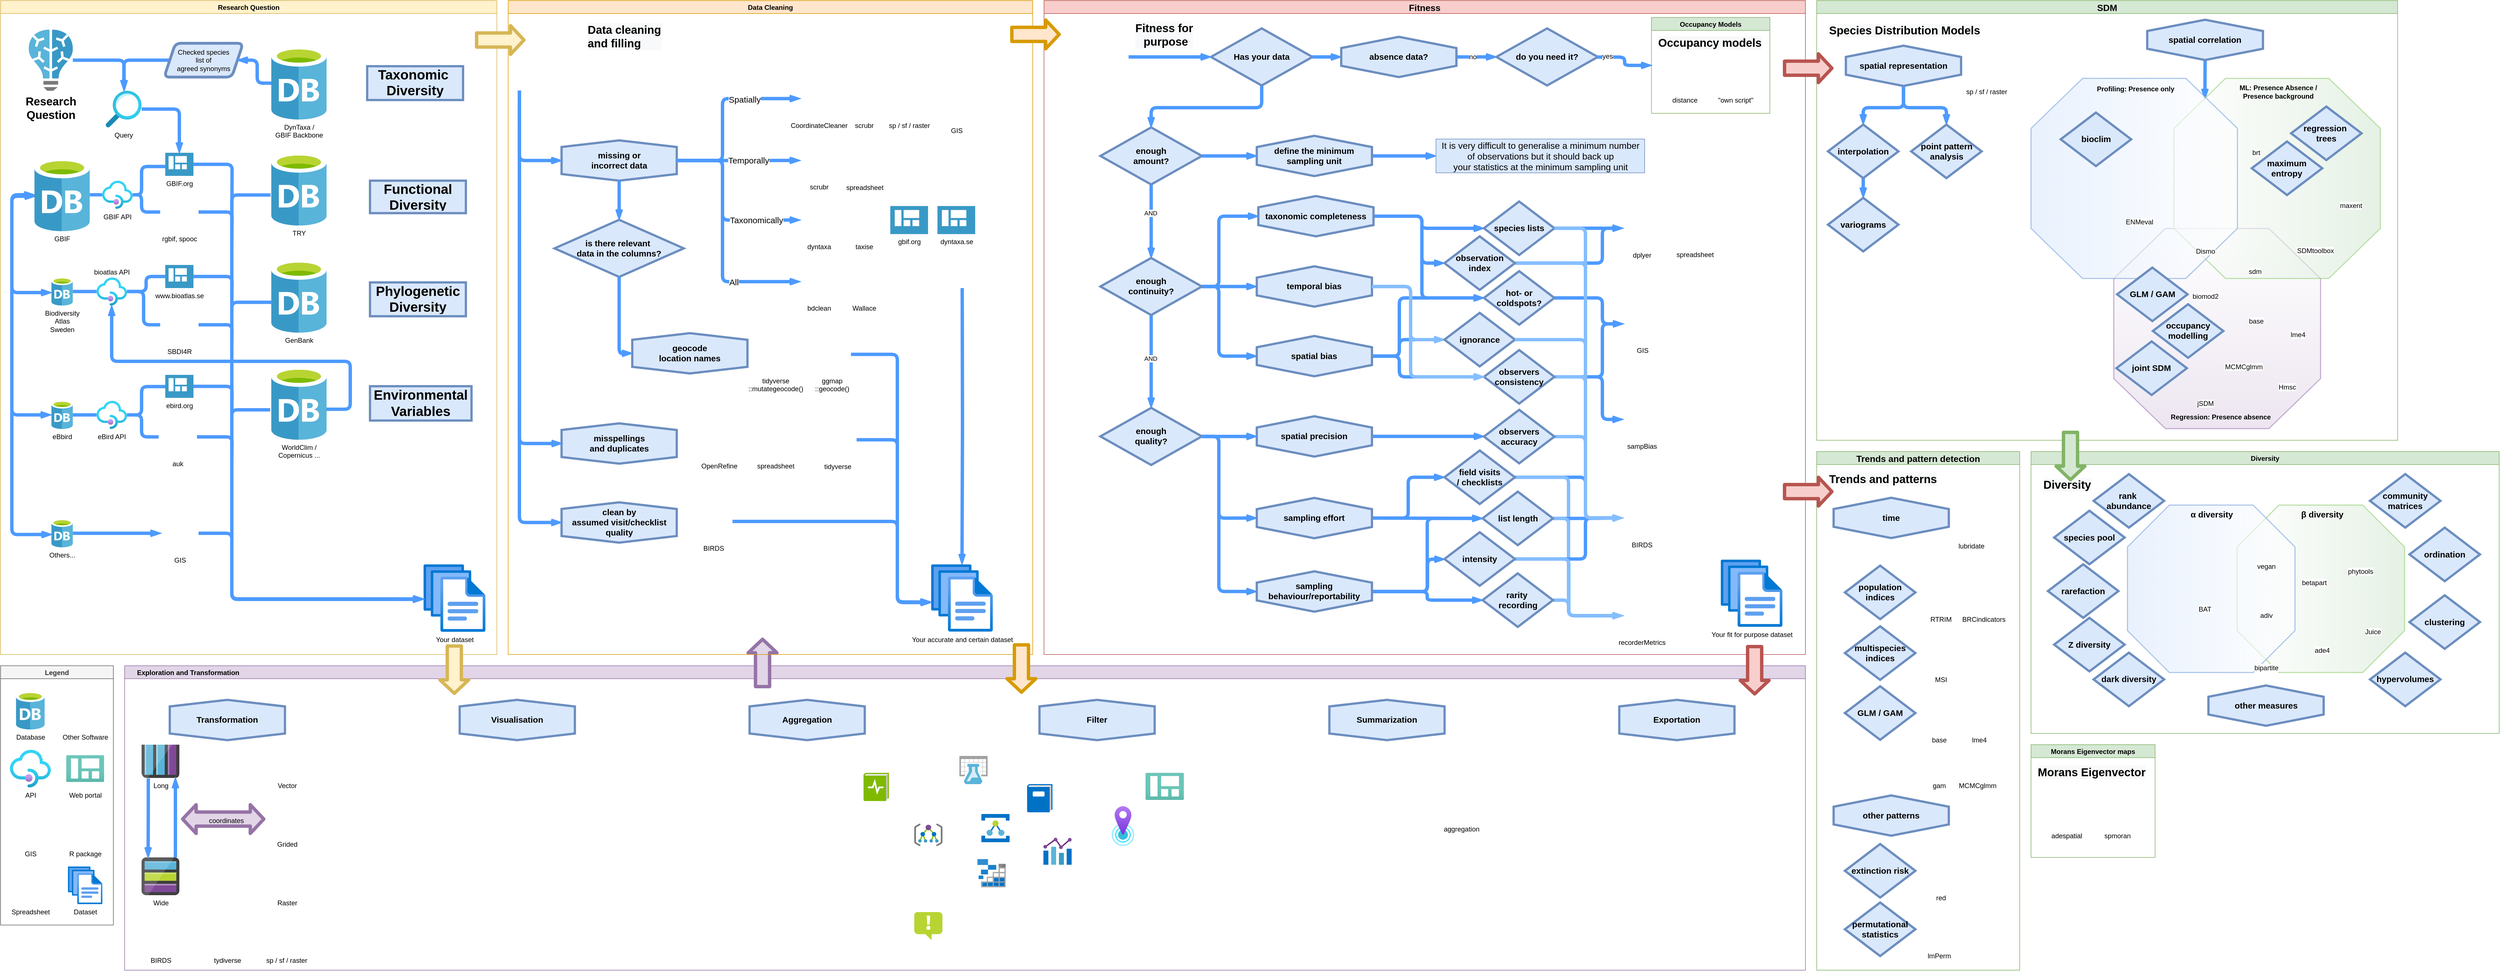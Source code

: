 <mxfile version="13.10.4" type="github">
  <diagram id="C5RBs43oDa-KdzZeNtuy" name="Page-1">
    <mxGraphModel dx="1550" dy="868" grid="1" gridSize="10" guides="1" tooltips="1" connect="1" arrows="1" fold="1" page="1" pageScale="1" pageWidth="3300" pageHeight="2339" math="0" shadow="0">
      <root>
        <mxCell id="WIyWlLk6GJQsqaUBKTNV-0" />
        <mxCell id="WIyWlLk6GJQsqaUBKTNV-1" parent="WIyWlLk6GJQsqaUBKTNV-0" />
        <mxCell id="yJk_V7Hbr1PSN4Hg7ylu-126" value="      Exploration and Transformation" style="swimlane;fillColor=#e1d5e7;strokeColor=#9673a6;align=left;" parent="WIyWlLk6GJQsqaUBKTNV-1" vertex="1">
          <mxGeometry x="220" y="1180" width="2980" height="540" as="geometry" />
        </mxCell>
        <mxCell id="gclnOcu_DNjMdLOXnFwR-13" value="" style="aspect=fixed;html=1;points=[];align=center;image;fontSize=12;image=img/lib/mscae/Machine_Learning_Studio_Workspaces.svg;" parent="yJk_V7Hbr1PSN4Hg7ylu-126" vertex="1">
          <mxGeometry x="1480" y="160" width="50" height="50" as="geometry" />
        </mxCell>
        <mxCell id="gclnOcu_DNjMdLOXnFwR-14" value="" style="aspect=fixed;html=1;points=[];align=center;image;fontSize=12;image=img/lib/mscae/Service_Bus_Relay.svg;" parent="yJk_V7Hbr1PSN4Hg7ylu-126" vertex="1">
          <mxGeometry x="1519" y="263" width="50" height="50" as="geometry" />
        </mxCell>
        <mxCell id="gclnOcu_DNjMdLOXnFwR-15" value="" style="aspect=fixed;html=1;points=[];align=center;image;fontSize=12;image=img/lib/mscae/LogDiagnostics.svg;" parent="yJk_V7Hbr1PSN4Hg7ylu-126" vertex="1">
          <mxGeometry x="1310" y="190" width="45" height="50" as="geometry" />
        </mxCell>
        <mxCell id="gclnOcu_DNjMdLOXnFwR-16" value="" style="aspect=fixed;html=1;points=[];align=center;image;fontSize=12;image=img/lib/mscae/Chart.svg;" parent="yJk_V7Hbr1PSN4Hg7ylu-126" vertex="1">
          <mxGeometry x="1629" y="305" width="50" height="48" as="geometry" />
        </mxCell>
        <mxCell id="gclnOcu_DNjMdLOXnFwR-17" value="" style="aspect=fixed;html=1;points=[];align=center;image;fontSize=12;image=img/lib/mscae/Log.svg;" parent="yJk_V7Hbr1PSN4Hg7ylu-126" vertex="1">
          <mxGeometry x="1600" y="210" width="45" height="50" as="geometry" />
        </mxCell>
        <mxCell id="gclnOcu_DNjMdLOXnFwR-18" value="" style="aspect=fixed;html=1;points=[];align=center;image;fontSize=12;image=img/lib/mscae/Notification.svg;" parent="yJk_V7Hbr1PSN4Hg7ylu-126" vertex="1">
          <mxGeometry x="1400" y="437" width="50" height="50" as="geometry" />
        </mxCell>
        <mxCell id="gclnOcu_DNjMdLOXnFwR-19" value="" style="aspect=fixed;html=1;points=[];align=center;image;fontSize=12;image=img/lib/mscae/Storage_Explorer.svg;" parent="yJk_V7Hbr1PSN4Hg7ylu-126" vertex="1">
          <mxGeometry x="1512" y="343" width="50" height="50" as="geometry" />
        </mxCell>
        <mxCell id="gclnOcu_DNjMdLOXnFwR-20" value="Long" style="aspect=fixed;html=1;points=[];align=center;image;fontSize=12;image=img/lib/mscae/Queues_Storage.svg;" parent="yJk_V7Hbr1PSN4Hg7ylu-126" vertex="1">
          <mxGeometry x="30" y="140" width="67" height="58.96" as="geometry" />
        </mxCell>
        <mxCell id="3pJFGj4-_oHTbB4DjswW-82" style="edgeStyle=orthogonalEdgeStyle;orthogonalLoop=1;jettySize=auto;html=1;labelBackgroundColor=none;startArrow=none;startFill=0;endArrow=openThin;endFill=0;strokeColor=#4D9AFF;strokeWidth=6;fontSize=25;fontColor=#000000;" edge="1" parent="yJk_V7Hbr1PSN4Hg7ylu-126" source="gclnOcu_DNjMdLOXnFwR-21" target="gclnOcu_DNjMdLOXnFwR-20">
          <mxGeometry relative="1" as="geometry">
            <Array as="points">
              <mxPoint x="90" y="250" />
              <mxPoint x="90" y="250" />
            </Array>
          </mxGeometry>
        </mxCell>
        <mxCell id="gclnOcu_DNjMdLOXnFwR-21" value="Wide" style="aspect=fixed;html=1;points=[];align=center;image;fontSize=12;image=img/lib/mscae/General_Storage.svg;" parent="yJk_V7Hbr1PSN4Hg7ylu-126" vertex="1">
          <mxGeometry x="30" y="340" width="67" height="67" as="geometry" />
        </mxCell>
        <mxCell id="gclnOcu_DNjMdLOXnFwR-22" value="" style="aspect=fixed;html=1;points=[];align=center;image;fontSize=12;image=img/lib/mscae/Management_Groups.svg;" parent="yJk_V7Hbr1PSN4Hg7ylu-126" vertex="1">
          <mxGeometry x="1400" y="280" width="50" height="40" as="geometry" />
        </mxCell>
        <mxCell id="gclnOcu_DNjMdLOXnFwR-23" value="" style="aspect=fixed;html=1;points=[];align=center;image;fontSize=12;image=img/lib/azure2/general/Location.svg;" parent="yJk_V7Hbr1PSN4Hg7ylu-126" vertex="1">
          <mxGeometry x="1750" y="249" width="40" height="71" as="geometry" />
        </mxCell>
        <mxCell id="gclnOcu_DNjMdLOXnFwR-40" value="" style="aspect=fixed;html=1;points=[];align=center;image;fontSize=12;image=img/lib/azure2/general/Dashboard.svg;" parent="yJk_V7Hbr1PSN4Hg7ylu-126" vertex="1">
          <mxGeometry x="1810" y="190" width="68" height="48" as="geometry" />
        </mxCell>
        <mxCell id="Y7cJZKocZSNqlVmRAGfy-11" value="" style="shape=image;html=1;verticalAlign=top;verticalLabelPosition=bottom;labelBackgroundColor=#ffffff;imageAspect=0;aspect=fixed;image=https://cdn1.iconfinder.com/data/icons/happy-trees/100/tree-green-nature-curly-128.png;strokeWidth=4;" parent="yJk_V7Hbr1PSN4Hg7ylu-126" vertex="1">
          <mxGeometry x="2190" y="130" width="128" height="128" as="geometry" />
        </mxCell>
        <mxCell id="Y7cJZKocZSNqlVmRAGfy-78" value="" style="shape=flexArrow;endArrow=classic;html=1;strokeColor=#9673a6;strokeWidth=6;fillColor=#e1d5e7;width=20;" parent="yJk_V7Hbr1PSN4Hg7ylu-126" edge="1">
          <mxGeometry width="50" height="50" relative="1" as="geometry">
            <mxPoint x="1131" y="40.0" as="sourcePoint" />
            <mxPoint x="1131" y="-50.0" as="targetPoint" />
          </mxGeometry>
        </mxCell>
        <mxCell id="Y2ZBj6na6wr-5ao4Nka5-0" value="aggregation" style="text;html=1;align=center;verticalAlign=middle;resizable=0;points=[];autosize=1;" parent="yJk_V7Hbr1PSN4Hg7ylu-126" vertex="1">
          <mxGeometry x="2330" y="280" width="80" height="20" as="geometry" />
        </mxCell>
        <mxCell id="Y2ZBj6na6wr-5ao4Nka5-159" value="Raster" style="shape=image;html=1;verticalAlign=top;verticalLabelPosition=bottom;labelBackgroundColor=#ffffff;imageAspect=0;aspect=fixed;image=https://cdn4.iconfinder.com/data/icons/miu/24/editor-grid-view-block-outline-stroke-128.png;fontSize=12;" parent="yJk_V7Hbr1PSN4Hg7ylu-126" vertex="1">
          <mxGeometry x="254.23" y="340" width="67" height="67" as="geometry" />
        </mxCell>
        <mxCell id="Y2ZBj6na6wr-5ao4Nka5-164" value="BIRDS" style="shape=image;html=1;verticalAlign=top;verticalLabelPosition=bottom;labelBackgroundColor=#ffffff;imageAspect=0;aspect=fixed;image=https://cdn4.iconfinder.com/data/icons/logos-and-brands/512/285_R_Project_logo-128.png" parent="yJk_V7Hbr1PSN4Hg7ylu-126" vertex="1">
          <mxGeometry x="29.999" y="441" width="67.746" height="67.746" as="geometry" />
        </mxCell>
        <mxCell id="Y2ZBj6na6wr-5ao4Nka5-169" value="sp / sf / raster" style="shape=image;html=1;verticalAlign=top;verticalLabelPosition=bottom;labelBackgroundColor=#ffffff;imageAspect=0;aspect=fixed;image=https://cdn4.iconfinder.com/data/icons/logos-and-brands/512/285_R_Project_logo-128.png" parent="yJk_V7Hbr1PSN4Hg7ylu-126" vertex="1">
          <mxGeometry x="253.479" y="441" width="67.746" height="67.746" as="geometry" />
        </mxCell>
        <mxCell id="3pJFGj4-_oHTbB4DjswW-76" value="&lt;br&gt;Transformation" style="shape=hexagon;perimeter=hexagonPerimeter2;whiteSpace=wrap;html=1;fixedSize=1;rounded=0;labelBackgroundColor=none;strokeColor=#6c8ebf;fillColor=#dae8fc;gradientColor=none;fontSize=15;direction=south;strokeWidth=4;spacing=5;spacingTop=-20;fontStyle=1;verticalAlign=middle;size=11.75;" vertex="1" parent="yJk_V7Hbr1PSN4Hg7ylu-126">
          <mxGeometry x="79.996" y="60.46" width="204.235" height="71.5" as="geometry" />
        </mxCell>
        <mxCell id="Y2ZBj6na6wr-5ao4Nka5-158" value="Grided" style="shape=image;html=1;verticalAlign=top;verticalLabelPosition=bottom;labelBackgroundColor=#ffffff;imageAspect=0;aspect=fixed;image=https://cdn3.iconfinder.com/data/icons/streamline-icon-set-free-pack/48/Streamline-38-128.png;fontSize=12;" parent="yJk_V7Hbr1PSN4Hg7ylu-126" vertex="1">
          <mxGeometry x="254.23" y="236" width="67" height="67" as="geometry" />
        </mxCell>
        <mxCell id="3pJFGj4-_oHTbB4DjswW-78" value="Vector" style="shape=image;html=1;verticalAlign=top;verticalLabelPosition=bottom;labelBackgroundColor=#ffffff;imageAspect=0;aspect=fixed;image=https://cdn0.iconfinder.com/data/icons/iconico-3/128/33.png" vertex="1" parent="yJk_V7Hbr1PSN4Hg7ylu-126">
          <mxGeometry x="254.23" y="131.96" width="67" height="67" as="geometry" />
        </mxCell>
        <mxCell id="3pJFGj4-_oHTbB4DjswW-81" style="edgeStyle=orthogonalEdgeStyle;orthogonalLoop=1;jettySize=auto;html=1;labelBackgroundColor=none;startArrow=none;startFill=0;endArrow=openThin;endFill=0;strokeColor=#4D9AFF;strokeWidth=6;fontSize=25;fontColor=#000000;exitX=0.178;exitY=1.016;exitDx=0;exitDy=0;exitPerimeter=0;entryX=0.173;entryY=0.006;entryDx=0;entryDy=0;entryPerimeter=0;" edge="1" parent="yJk_V7Hbr1PSN4Hg7ylu-126" source="gclnOcu_DNjMdLOXnFwR-20" target="gclnOcu_DNjMdLOXnFwR-21">
          <mxGeometry relative="1" as="geometry">
            <mxPoint x="60" y="320" as="targetPoint" />
          </mxGeometry>
        </mxCell>
        <mxCell id="3pJFGj4-_oHTbB4DjswW-79" value="" style="shape=flexArrow;endArrow=classic;startArrow=classic;strokeColor=#9673a6;strokeWidth=6;fillColor=#e1d5e7;fontSize=25;labelBackgroundColor=none;html=1;width=20;" edge="1" parent="yJk_V7Hbr1PSN4Hg7ylu-126">
          <mxGeometry width="50" height="50" relative="1" as="geometry">
            <mxPoint x="99.75" y="272" as="sourcePoint" />
            <mxPoint x="249.75" y="272" as="targetPoint" />
          </mxGeometry>
        </mxCell>
        <mxCell id="3pJFGj4-_oHTbB4DjswW-80" value="&lt;font style=&quot;font-size: 12px&quot;&gt;coordinates&lt;/font&gt;" style="edgeLabel;html=1;align=center;verticalAlign=middle;resizable=0;points=[];fontSize=20;labelBackgroundColor=none;" vertex="1" connectable="0" parent="3pJFGj4-_oHTbB4DjswW-79">
          <mxGeometry x="0.098" y="-1" relative="1" as="geometry">
            <mxPoint x="-2.38" y="-2" as="offset" />
          </mxGeometry>
        </mxCell>
        <mxCell id="3pJFGj4-_oHTbB4DjswW-83" value="&lt;br&gt;Visualisation" style="shape=hexagon;perimeter=hexagonPerimeter2;whiteSpace=wrap;html=1;fixedSize=1;rounded=0;labelBackgroundColor=none;strokeColor=#6c8ebf;fillColor=#dae8fc;gradientColor=none;fontSize=15;direction=south;strokeWidth=4;spacing=5;spacingTop=-20;fontStyle=1;verticalAlign=middle;size=11.75;" vertex="1" parent="yJk_V7Hbr1PSN4Hg7ylu-126">
          <mxGeometry x="594" y="60.46" width="204.235" height="71.5" as="geometry" />
        </mxCell>
        <mxCell id="3pJFGj4-_oHTbB4DjswW-84" value="&lt;br&gt;Filter" style="shape=hexagon;perimeter=hexagonPerimeter2;whiteSpace=wrap;html=1;fixedSize=1;rounded=0;labelBackgroundColor=none;strokeColor=#6c8ebf;fillColor=#dae8fc;gradientColor=none;fontSize=15;direction=south;strokeWidth=4;spacing=5;spacingTop=-20;fontStyle=1;verticalAlign=middle;size=11.75;" vertex="1" parent="yJk_V7Hbr1PSN4Hg7ylu-126">
          <mxGeometry x="1622" y="60.46" width="204.235" height="71.5" as="geometry" />
        </mxCell>
        <mxCell id="3pJFGj4-_oHTbB4DjswW-85" value="&lt;br&gt;Summarization" style="shape=hexagon;perimeter=hexagonPerimeter2;whiteSpace=wrap;html=1;fixedSize=1;rounded=0;labelBackgroundColor=none;strokeColor=#6c8ebf;fillColor=#dae8fc;gradientColor=none;fontSize=15;direction=south;strokeWidth=4;spacing=5;spacingTop=-20;fontStyle=1;verticalAlign=middle;size=11.75;" vertex="1" parent="yJk_V7Hbr1PSN4Hg7ylu-126">
          <mxGeometry x="2136" y="60.46" width="204.235" height="71.5" as="geometry" />
        </mxCell>
        <mxCell id="3pJFGj4-_oHTbB4DjswW-86" value="&lt;br&gt;Exportation" style="shape=hexagon;perimeter=hexagonPerimeter2;whiteSpace=wrap;html=1;fixedSize=1;rounded=0;labelBackgroundColor=none;strokeColor=#6c8ebf;fillColor=#dae8fc;gradientColor=none;fontSize=15;direction=south;strokeWidth=4;spacing=5;spacingTop=-20;fontStyle=1;verticalAlign=middle;size=11.75;" vertex="1" parent="yJk_V7Hbr1PSN4Hg7ylu-126">
          <mxGeometry x="2649.996" y="60.46" width="204.235" height="71.5" as="geometry" />
        </mxCell>
        <mxCell id="3pJFGj4-_oHTbB4DjswW-87" value="&lt;br&gt;Aggregation" style="shape=hexagon;perimeter=hexagonPerimeter2;whiteSpace=wrap;html=1;fixedSize=1;rounded=0;labelBackgroundColor=none;strokeColor=#6c8ebf;fillColor=#dae8fc;gradientColor=none;fontSize=15;direction=south;strokeWidth=4;spacing=5;spacingTop=-20;fontStyle=1;verticalAlign=middle;size=11.75;" vertex="1" parent="yJk_V7Hbr1PSN4Hg7ylu-126">
          <mxGeometry x="1108" y="60.46" width="204.235" height="71.5" as="geometry" />
        </mxCell>
        <mxCell id="3pJFGj4-_oHTbB4DjswW-88" value="tydiverse" style="shape=image;html=1;verticalAlign=top;verticalLabelPosition=bottom;labelBackgroundColor=#ffffff;imageAspect=0;aspect=fixed;image=https://cdn4.iconfinder.com/data/icons/logos-and-brands/512/285_R_Project_logo-128.png" vertex="1" parent="yJk_V7Hbr1PSN4Hg7ylu-126">
          <mxGeometry x="148.239" y="441" width="67.746" height="67.746" as="geometry" />
        </mxCell>
        <mxCell id="awDAAARCZt9qaH9nBusd-10" value="Diversity" style="swimlane;container=1;fillColor=#d5e8d4;strokeColor=#82b366;" parent="WIyWlLk6GJQsqaUBKTNV-1" vertex="1">
          <mxGeometry x="3600" y="800" width="830" height="500" as="geometry">
            <mxRectangle width="80" height="23" as="alternateBounds" />
          </mxGeometry>
        </mxCell>
        <mxCell id="mfQDYrMZqN6Y804PRQHQ-18" style="edgeStyle=orthogonalEdgeStyle;rounded=1;orthogonalLoop=1;jettySize=auto;html=1;entryX=0;entryY=0.5;entryDx=0;entryDy=0;fontSize=24;" parent="awDAAARCZt9qaH9nBusd-10" target="mfQDYrMZqN6Y804PRQHQ-16" edge="1">
          <mxGeometry x="900" y="118.06" as="geometry">
            <mxPoint x="1690" y="647.6" as="sourcePoint" />
          </mxGeometry>
        </mxCell>
        <mxCell id="3pJFGj4-_oHTbB4DjswW-9" value="&lt;div&gt;&lt;br&gt;&lt;/div&gt;&lt;div&gt;rank&amp;nbsp;&lt;/div&gt;&lt;div&gt;abundance&lt;/div&gt;" style="rhombus;whiteSpace=wrap;html=1;fontSize=15;rounded=0;fontStyle=1;strokeColor=#6c8ebf;strokeWidth=4;fillColor=#dae8fc;spacing=5;spacingTop=-20;" vertex="1" parent="awDAAARCZt9qaH9nBusd-10">
          <mxGeometry x="111" y="40.0" width="125" height="95" as="geometry" />
        </mxCell>
        <mxCell id="3pJFGj4-_oHTbB4DjswW-10" value="&lt;div&gt;&lt;br&gt;&lt;/div&gt;&lt;div&gt;species pool&lt;/div&gt;" style="rhombus;whiteSpace=wrap;html=1;fontSize=15;rounded=0;fontStyle=1;strokeColor=#6c8ebf;strokeWidth=4;fillColor=#dae8fc;spacing=5;spacingTop=-20;" vertex="1" parent="awDAAARCZt9qaH9nBusd-10">
          <mxGeometry x="41" y="105" width="125" height="95" as="geometry" />
        </mxCell>
        <mxCell id="3pJFGj4-_oHTbB4DjswW-12" value="&lt;div&gt;&lt;br&gt;&lt;/div&gt;&lt;div&gt;dark diversity&lt;/div&gt;" style="rhombus;whiteSpace=wrap;html=1;fontSize=15;rounded=0;fontStyle=1;strokeColor=#6c8ebf;strokeWidth=4;fillColor=#dae8fc;spacing=5;spacingTop=-20;" vertex="1" parent="awDAAARCZt9qaH9nBusd-10">
          <mxGeometry x="111" y="356.75" width="125" height="95" as="geometry" />
        </mxCell>
        <mxCell id="3pJFGj4-_oHTbB4DjswW-13" value="&lt;div&gt;&lt;br&gt;&lt;/div&gt;&lt;div&gt;community matrices&lt;/div&gt;" style="rhombus;whiteSpace=wrap;html=1;fontSize=15;rounded=0;fontStyle=1;strokeColor=#6c8ebf;strokeWidth=4;fillColor=#dae8fc;spacing=5;spacingTop=-20;" vertex="1" parent="awDAAARCZt9qaH9nBusd-10">
          <mxGeometry x="601" y="40" width="125" height="95" as="geometry" />
        </mxCell>
        <mxCell id="3pJFGj4-_oHTbB4DjswW-14" value="&lt;div&gt;&lt;br&gt;&lt;/div&gt;&lt;div&gt;rarefaction&lt;/div&gt;" style="rhombus;whiteSpace=wrap;html=1;fontSize=15;rounded=0;fontStyle=1;strokeColor=#6c8ebf;strokeWidth=4;fillColor=#dae8fc;spacing=5;spacingTop=-20;" vertex="1" parent="awDAAARCZt9qaH9nBusd-10">
          <mxGeometry x="30" y="200" width="125" height="95" as="geometry" />
        </mxCell>
        <mxCell id="3pJFGj4-_oHTbB4DjswW-20" value="&lt;div&gt;&lt;br&gt;&lt;/div&gt;&lt;div&gt;clustering&lt;/div&gt;" style="rhombus;whiteSpace=wrap;html=1;fontSize=15;rounded=0;fontStyle=1;strokeColor=#6c8ebf;strokeWidth=4;fillColor=#dae8fc;spacing=5;spacingTop=-20;" vertex="1" parent="awDAAARCZt9qaH9nBusd-10">
          <mxGeometry x="671" y="255" width="125" height="95" as="geometry" />
        </mxCell>
        <mxCell id="3pJFGj4-_oHTbB4DjswW-21" value="&lt;div&gt;&lt;br&gt;&lt;/div&gt;&lt;div&gt;ordination&lt;/div&gt;" style="rhombus;whiteSpace=wrap;html=1;fontSize=15;rounded=0;fontStyle=1;strokeColor=#6c8ebf;strokeWidth=4;fillColor=#dae8fc;spacing=5;spacingTop=-20;" vertex="1" parent="awDAAARCZt9qaH9nBusd-10">
          <mxGeometry x="671" y="135" width="125" height="95" as="geometry" />
        </mxCell>
        <mxCell id="3pJFGj4-_oHTbB4DjswW-25" value="&lt;div&gt;&lt;br&gt;&lt;/div&gt;&lt;div&gt;hypervolumes&lt;/div&gt;" style="rhombus;whiteSpace=wrap;html=1;fontSize=15;rounded=0;fontStyle=1;strokeColor=#6c8ebf;strokeWidth=4;fillColor=#dae8fc;spacing=5;spacingTop=-20;" vertex="1" parent="awDAAARCZt9qaH9nBusd-10">
          <mxGeometry x="601" y="356.75" width="125" height="95" as="geometry" />
        </mxCell>
        <mxCell id="3pJFGj4-_oHTbB4DjswW-26" value="&lt;span&gt;&lt;br&gt;other measures&lt;/span&gt;" style="shape=hexagon;perimeter=hexagonPerimeter2;whiteSpace=wrap;html=1;fixedSize=1;rounded=0;labelBackgroundColor=none;strokeColor=#6c8ebf;fillColor=#dae8fc;gradientColor=none;fontSize=15;direction=south;strokeWidth=4;spacing=5;spacingTop=-20;fontStyle=1;verticalAlign=middle;size=20.0;" vertex="1" parent="awDAAARCZt9qaH9nBusd-10">
          <mxGeometry x="314.572" y="415" width="204.235" height="71.5" as="geometry" />
        </mxCell>
        <mxCell id="3pJFGj4-_oHTbB4DjswW-29" value="&lt;div style=&quot;color: rgb(0 , 0 , 0) ; font-family: &amp;#34;helvetica&amp;#34; ; font-style: normal ; letter-spacing: normal ; text-align: center ; text-indent: 0px ; text-transform: none ; word-spacing: 0px ; background-color: rgb(248 , 249 , 250)&quot;&gt;&lt;span style=&quot;font-size: 20px&quot;&gt;&lt;b&gt;Diversity&lt;/b&gt;&lt;/span&gt;&lt;/div&gt;" style="text;whiteSpace=wrap;html=1;fontSize=16;" vertex="1" parent="awDAAARCZt9qaH9nBusd-10">
          <mxGeometry x="20" y="40" width="310" height="40" as="geometry" />
        </mxCell>
        <mxCell id="3pJFGj4-_oHTbB4DjswW-44" value="" style="group" vertex="1" connectable="0" parent="awDAAARCZt9qaH9nBusd-10">
          <mxGeometry x="171" y="95" width="491.37" height="297" as="geometry" />
        </mxCell>
        <mxCell id="3pJFGj4-_oHTbB4DjswW-40" value="" style="verticalLabelPosition=bottom;verticalAlign=middle;html=1;shape=mxgraph.basic.polygon;polyCoords=[[0.25,0],[0.75,0],[1,0.25],[1,0.75],[0.75,1],[0.25,1],[0,0.75],[0,0.25]];polyline=0;rounded=0;fontSize=15;fontStyle=1;strokeWidth=2;fillColor=#d5e8d4;spacing=5;spacingTop=-20;gradientDirection=west;opacity=60;gradientColor=#ffffff;strokeColor=#97D077;" vertex="1" parent="3pJFGj4-_oHTbB4DjswW-44">
          <mxGeometry x="194.37" width="297" height="297" as="geometry" />
        </mxCell>
        <mxCell id="3pJFGj4-_oHTbB4DjswW-41" value="" style="verticalLabelPosition=bottom;verticalAlign=middle;html=1;shape=mxgraph.basic.polygon;polyCoords=[[0.25,0],[0.75,0],[1,0.25],[1,0.75],[0.75,1],[0.25,1],[0,0.75],[0,0.25]];polyline=0;rounded=0;fontSize=15;fontStyle=1;strokeWidth=2;fillColor=#dae8fc;spacing=5;spacingTop=-20;gradientDirection=east;gradientColor=#ffffff;opacity=60;strokeColor=#7EA6E0;" vertex="1" parent="3pJFGj4-_oHTbB4DjswW-44">
          <mxGeometry width="297" height="297" as="geometry" />
        </mxCell>
        <mxCell id="3pJFGj4-_oHTbB4DjswW-42" value="&lt;span style=&quot;font-size: 15px&quot;&gt;α diversity&lt;/span&gt;" style="text;html=1;align=center;verticalAlign=middle;resizable=0;points=[];autosize=1;fontStyle=1" vertex="1" parent="3pJFGj4-_oHTbB4DjswW-44">
          <mxGeometry x="103.5" y="6" width="90" height="20" as="geometry" />
        </mxCell>
        <mxCell id="Y2ZBj6na6wr-5ao4Nka5-165" value="vegan" style="shape=image;html=1;verticalAlign=top;verticalLabelPosition=bottom;labelBackgroundColor=#ffffff;imageAspect=0;aspect=fixed;image=https://cdn4.iconfinder.com/data/icons/logos-and-brands/512/285_R_Project_logo-128.png" parent="3pJFGj4-_oHTbB4DjswW-44" vertex="1">
          <mxGeometry x="212.249" y="27" width="67.746" height="67.746" as="geometry" />
        </mxCell>
        <mxCell id="3pJFGj4-_oHTbB4DjswW-3" value="adiv" style="shape=image;html=1;verticalAlign=top;verticalLabelPosition=bottom;labelBackgroundColor=#ffffff;imageAspect=0;aspect=fixed;image=https://cdn4.iconfinder.com/data/icons/logos-and-brands/512/285_R_Project_logo-128.png" vertex="1" parent="3pJFGj4-_oHTbB4DjswW-44">
          <mxGeometry x="212.25" y="114.63" width="67.746" height="67.746" as="geometry" />
        </mxCell>
        <mxCell id="3pJFGj4-_oHTbB4DjswW-4" value="bipartite" style="shape=image;html=1;verticalAlign=top;verticalLabelPosition=bottom;labelBackgroundColor=#ffffff;imageAspect=0;aspect=fixed;image=https://cdn4.iconfinder.com/data/icons/logos-and-brands/512/285_R_Project_logo-128.png" vertex="1" parent="3pJFGj4-_oHTbB4DjswW-44">
          <mxGeometry x="212.25" y="207" width="67.746" height="67.746" as="geometry" />
        </mxCell>
        <mxCell id="3pJFGj4-_oHTbB4DjswW-5" value="BAT" style="shape=image;html=1;verticalAlign=top;verticalLabelPosition=bottom;labelBackgroundColor=#ffffff;imageAspect=0;aspect=fixed;image=https://cdn4.iconfinder.com/data/icons/logos-and-brands/512/285_R_Project_logo-128.png" vertex="1" parent="3pJFGj4-_oHTbB4DjswW-44">
          <mxGeometry x="103.499" y="103.75" width="67.746" height="67.746" as="geometry" />
        </mxCell>
        <mxCell id="3pJFGj4-_oHTbB4DjswW-19" value="betapart" style="shape=image;html=1;verticalAlign=top;verticalLabelPosition=bottom;labelBackgroundColor=#ffffff;imageAspect=0;aspect=fixed;image=https://cdn4.iconfinder.com/data/icons/logos-and-brands/512/285_R_Project_logo-128.png" vertex="1" parent="3pJFGj4-_oHTbB4DjswW-44">
          <mxGeometry x="296.999" y="56" width="67.746" height="67.746" as="geometry" />
        </mxCell>
        <mxCell id="3pJFGj4-_oHTbB4DjswW-43" value="&lt;span style=&quot;font-size: 15px&quot;&gt;β&lt;/span&gt;&lt;span style=&quot;font-size: 15px&quot;&gt;&amp;nbsp;diversity&lt;/span&gt;" style="text;html=1;align=center;verticalAlign=middle;resizable=0;points=[];autosize=1;fontStyle=1" vertex="1" parent="3pJFGj4-_oHTbB4DjswW-44">
          <mxGeometry x="299.87" y="6" width="90" height="20" as="geometry" />
        </mxCell>
        <mxCell id="3pJFGj4-_oHTbB4DjswW-22" value="ade4&lt;span style=&quot;color: rgba(0 , 0 , 0 , 0) ; font-family: monospace ; font-size: 0px ; background-color: rgb(248 , 249 , 250)&quot;&gt;%3CmxGraphModel%3E%3Croot%3E%3CmxCell%20id%3D%220%22%2F%3E%3CmxCell%20id%3D%221%22%20parent%3D%220%22%2F%3E%3CmxCell%20id%3D%222%22%20value%3D%22adiv%22%20style%3D%22shape%3Dimage%3Bhtml%3D1%3BverticalAlign%3Dtop%3BverticalLabelPosition%3Dbottom%3BlabelBackgroundColor%3D%23ffffff%3BimageAspect%3D0%3Baspect%3Dfixed%3Bimage%3Dhttps%3A%2F%2Fcdn4.iconfinder.com%2Fdata%2Ficons%2Flogos-and-brands%2F512%2F285_R_Project_logo-128.png%22%20vertex%3D%221%22%20parent%3D%221%22%3E%3CmxGeometry%20x%3D%223957%22%20y%3D%221850%22%20width%3D%2267.746%22%20height%3D%2267.746%22%20as%3D%22geometry%22%2F%3E%3C%2FmxCell%3E%3C%2Froot%3E%3C%2FmxGraphModel%3E&lt;/span&gt;" style="shape=image;html=1;verticalAlign=top;verticalLabelPosition=bottom;labelBackgroundColor=#ffffff;imageAspect=0;aspect=fixed;image=https://cdn4.iconfinder.com/data/icons/logos-and-brands/512/285_R_Project_logo-128.png" vertex="1" parent="3pJFGj4-_oHTbB4DjswW-44">
          <mxGeometry x="311" y="176" width="67.746" height="67.746" as="geometry" />
        </mxCell>
        <mxCell id="3pJFGj4-_oHTbB4DjswW-23" value="phytools" style="shape=image;html=1;verticalAlign=top;verticalLabelPosition=bottom;labelBackgroundColor=#ffffff;imageAspect=0;aspect=fixed;image=https://cdn4.iconfinder.com/data/icons/logos-and-brands/512/285_R_Project_logo-128.png" vertex="1" parent="3pJFGj4-_oHTbB4DjswW-44">
          <mxGeometry x="378.75" y="36" width="67.746" height="67.746" as="geometry" />
        </mxCell>
        <mxCell id="3pJFGj4-_oHTbB4DjswW-24" value="Juice" style="shape=image;html=1;verticalAlign=top;verticalLabelPosition=bottom;labelBackgroundColor=#ffffff;imageAspect=0;aspect=fixed;image=https://cdn3.iconfinder.com/data/icons/google-suits-1/32/3_sites_google_window_website_search_engine-128.png;fontSize=12;" vertex="1" parent="3pJFGj4-_oHTbB4DjswW-44">
          <mxGeometry x="401" y="144" width="67" height="67" as="geometry" />
        </mxCell>
        <mxCell id="3pJFGj4-_oHTbB4DjswW-11" value="&lt;div&gt;&lt;br&gt;&lt;/div&gt;&lt;div&gt;Z diversity&lt;/div&gt;" style="rhombus;whiteSpace=wrap;html=1;fontSize=15;rounded=0;fontStyle=1;strokeColor=#6c8ebf;strokeWidth=4;fillColor=#dae8fc;spacing=5;spacingTop=-20;" vertex="1" parent="awDAAARCZt9qaH9nBusd-10">
          <mxGeometry x="41" y="295" width="125" height="95" as="geometry" />
        </mxCell>
        <mxCell id="awDAAARCZt9qaH9nBusd-14" value="Trends and pattern detection" style="swimlane;fontSize=16;container=1;fillColor=#d5e8d4;strokeColor=#82b366;" parent="WIyWlLk6GJQsqaUBKTNV-1" vertex="1">
          <mxGeometry x="3220" y="800" width="360" height="920" as="geometry">
            <mxRectangle x="6230" y="1590" width="110" height="23" as="alternateBounds" />
          </mxGeometry>
        </mxCell>
        <mxCell id="3pJFGj4-_oHTbB4DjswW-0" value="&lt;br&gt;time" style="shape=hexagon;perimeter=hexagonPerimeter2;whiteSpace=wrap;html=1;fixedSize=1;rounded=0;labelBackgroundColor=none;strokeColor=#6c8ebf;fillColor=#dae8fc;gradientColor=none;fontSize=15;direction=south;strokeWidth=4;spacing=5;spacingTop=-20;fontStyle=1;verticalAlign=middle;size=20.0;" vertex="1" parent="awDAAARCZt9qaH9nBusd-14">
          <mxGeometry x="30.002" y="82.01" width="204.235" height="71.5" as="geometry" />
        </mxCell>
        <mxCell id="3pJFGj4-_oHTbB4DjswW-1" value="lubridate" style="shape=image;html=1;verticalAlign=top;verticalLabelPosition=bottom;labelBackgroundColor=#ffffff;imageAspect=0;aspect=fixed;image=https://cdn4.iconfinder.com/data/icons/logos-and-brands/512/285_R_Project_logo-128.png" vertex="1" parent="awDAAARCZt9qaH9nBusd-14">
          <mxGeometry x="239.999" y="85.76" width="67.746" height="67.746" as="geometry" />
        </mxCell>
        <mxCell id="3pJFGj4-_oHTbB4DjswW-27" value="BRCindicators" style="shape=image;html=1;verticalAlign=top;verticalLabelPosition=bottom;labelBackgroundColor=#ffffff;imageAspect=0;aspect=fixed;image=https://cdn4.iconfinder.com/data/icons/logos-and-brands/512/285_R_Project_logo-128.png" vertex="1" parent="awDAAARCZt9qaH9nBusd-14">
          <mxGeometry x="262.249" y="216.01" width="67.746" height="67.746" as="geometry" />
        </mxCell>
        <mxCell id="3pJFGj4-_oHTbB4DjswW-28" value="&lt;div style=&quot;color: rgb(0 , 0 , 0) ; font-family: &amp;#34;helvetica&amp;#34; ; font-style: normal ; letter-spacing: normal ; text-align: center ; text-indent: 0px ; text-transform: none ; word-spacing: 0px ; background-color: rgb(248 , 249 , 250)&quot;&gt;&lt;span style=&quot;font-size: 20px&quot;&gt;&lt;b&gt;Trends and patterns&lt;/b&gt;&lt;/span&gt;&lt;/div&gt;" style="text;whiteSpace=wrap;html=1;fontSize=16;" vertex="1" parent="awDAAARCZt9qaH9nBusd-14">
          <mxGeometry x="20" y="29.88" width="310" height="40" as="geometry" />
        </mxCell>
        <mxCell id="3pJFGj4-_oHTbB4DjswW-30" value="MSI" style="shape=image;html=1;verticalAlign=top;verticalLabelPosition=bottom;labelBackgroundColor=#ffffff;imageAspect=0;aspect=fixed;image=https://cdn4.iconfinder.com/data/icons/logos-and-brands/512/285_R_Project_logo-128.png" vertex="1" parent="awDAAARCZt9qaH9nBusd-14">
          <mxGeometry x="186.489" y="323.63" width="67.746" height="67.746" as="geometry" />
        </mxCell>
        <mxCell id="3pJFGj4-_oHTbB4DjswW-31" value="&lt;br&gt;&lt;span&gt;other patterns&lt;/span&gt;" style="shape=hexagon;perimeter=hexagonPerimeter2;whiteSpace=wrap;html=1;fixedSize=1;rounded=0;labelBackgroundColor=none;strokeColor=#6c8ebf;fillColor=#dae8fc;gradientColor=none;fontSize=15;direction=south;strokeWidth=4;spacing=5;spacingTop=-20;fontStyle=1;verticalAlign=middle;size=20.0;" vertex="1" parent="awDAAARCZt9qaH9nBusd-14">
          <mxGeometry x="30.002" y="610" width="204.235" height="71.5" as="geometry" />
        </mxCell>
        <mxCell id="3pJFGj4-_oHTbB4DjswW-32" value="&lt;div&gt;&lt;br&gt;&lt;/div&gt;&lt;div&gt;&lt;span&gt;permutational&lt;/span&gt;&lt;br&gt;&lt;/div&gt;&lt;div&gt;statistics&lt;/div&gt;" style="rhombus;whiteSpace=wrap;html=1;fontSize=15;rounded=0;fontStyle=1;strokeColor=#6c8ebf;strokeWidth=4;fillColor=#dae8fc;spacing=5;spacingTop=-20;" vertex="1" parent="awDAAARCZt9qaH9nBusd-14">
          <mxGeometry x="50" y="800" width="125" height="95" as="geometry" />
        </mxCell>
        <mxCell id="3pJFGj4-_oHTbB4DjswW-33" value="lme4" style="shape=image;html=1;verticalAlign=top;verticalLabelPosition=bottom;labelBackgroundColor=#ffffff;imageAspect=0;aspect=fixed;image=https://cdn4.iconfinder.com/data/icons/logos-and-brands/512/285_R_Project_logo-128.png" vertex="1" parent="awDAAARCZt9qaH9nBusd-14">
          <mxGeometry x="254.239" y="430.01" width="67.746" height="67.746" as="geometry" />
        </mxCell>
        <mxCell id="3pJFGj4-_oHTbB4DjswW-34" value="&lt;div&gt;&lt;br&gt;&lt;/div&gt;&lt;div&gt;GLM / GAM&lt;/div&gt;" style="rhombus;whiteSpace=wrap;html=1;fontSize=15;rounded=0;fontStyle=1;strokeColor=#6c8ebf;strokeWidth=4;fillColor=#dae8fc;spacing=5;spacingTop=-20;" vertex="1" parent="awDAAARCZt9qaH9nBusd-14">
          <mxGeometry x="50" y="416.38" width="125" height="95" as="geometry" />
        </mxCell>
        <mxCell id="3pJFGj4-_oHTbB4DjswW-35" value="base" style="shape=image;html=1;verticalAlign=top;verticalLabelPosition=bottom;labelBackgroundColor=#ffffff;imageAspect=0;aspect=fixed;image=https://cdn4.iconfinder.com/data/icons/logos-and-brands/512/285_R_Project_logo-128.png" vertex="1" parent="awDAAARCZt9qaH9nBusd-14">
          <mxGeometry x="183.009" y="430.01" width="67.746" height="67.746" as="geometry" />
        </mxCell>
        <mxCell id="3pJFGj4-_oHTbB4DjswW-36" value="gam" style="shape=image;html=1;verticalAlign=top;verticalLabelPosition=bottom;labelBackgroundColor=#ffffff;imageAspect=0;aspect=fixed;image=https://cdn4.iconfinder.com/data/icons/logos-and-brands/512/285_R_Project_logo-128.png" vertex="1" parent="awDAAARCZt9qaH9nBusd-14">
          <mxGeometry x="183.009" y="511.38" width="67.746" height="67.746" as="geometry" />
        </mxCell>
        <mxCell id="3pJFGj4-_oHTbB4DjswW-37" value="lmPerm" style="shape=image;html=1;verticalAlign=top;verticalLabelPosition=bottom;labelBackgroundColor=#ffffff;imageAspect=0;aspect=fixed;image=https://cdn4.iconfinder.com/data/icons/logos-and-brands/512/285_R_Project_logo-128.png" vertex="1" parent="awDAAARCZt9qaH9nBusd-14">
          <mxGeometry x="183.009" y="813.63" width="67.746" height="67.746" as="geometry" />
        </mxCell>
        <mxCell id="3pJFGj4-_oHTbB4DjswW-38" value="&lt;div&gt;&lt;br&gt;&lt;/div&gt;&lt;div&gt;multispecies indices&lt;/div&gt;" style="rhombus;whiteSpace=wrap;html=1;fontSize=15;rounded=0;fontStyle=1;strokeColor=#6c8ebf;strokeWidth=4;fillColor=#dae8fc;spacing=5;spacingTop=-20;" vertex="1" parent="awDAAARCZt9qaH9nBusd-14">
          <mxGeometry x="50" y="310" width="125" height="95" as="geometry" />
        </mxCell>
        <mxCell id="3pJFGj4-_oHTbB4DjswW-39" value="MCMCglmm" style="shape=image;html=1;verticalAlign=top;verticalLabelPosition=bottom;labelBackgroundColor=#ffffff;imageAspect=0;aspect=fixed;image=https://cdn4.iconfinder.com/data/icons/logos-and-brands/512/285_R_Project_logo-128.png" vertex="1" parent="awDAAARCZt9qaH9nBusd-14">
          <mxGeometry x="250.76" y="511.38" width="67.746" height="67.746" as="geometry" />
        </mxCell>
        <mxCell id="3pJFGj4-_oHTbB4DjswW-45" value="RTRIM" style="shape=image;html=1;verticalAlign=top;verticalLabelPosition=bottom;labelBackgroundColor=#ffffff;imageAspect=0;aspect=fixed;image=https://cdn4.iconfinder.com/data/icons/logos-and-brands/512/285_R_Project_logo-128.png" vertex="1" parent="awDAAARCZt9qaH9nBusd-14">
          <mxGeometry x="186.489" y="216.01" width="67.746" height="67.746" as="geometry" />
        </mxCell>
        <mxCell id="3pJFGj4-_oHTbB4DjswW-46" value="&lt;div&gt;&lt;br&gt;&lt;/div&gt;&lt;div&gt;extinction risk&lt;/div&gt;" style="rhombus;whiteSpace=wrap;html=1;fontSize=15;rounded=0;fontStyle=1;strokeColor=#6c8ebf;strokeWidth=4;fillColor=#dae8fc;spacing=5;spacingTop=-20;" vertex="1" parent="awDAAARCZt9qaH9nBusd-14">
          <mxGeometry x="50" y="696.25" width="125" height="95" as="geometry" />
        </mxCell>
        <mxCell id="3pJFGj4-_oHTbB4DjswW-47" value="red" style="shape=image;html=1;verticalAlign=top;verticalLabelPosition=bottom;labelBackgroundColor=#ffffff;imageAspect=0;aspect=fixed;image=https://cdn4.iconfinder.com/data/icons/logos-and-brands/512/285_R_Project_logo-128.png" vertex="1" parent="awDAAARCZt9qaH9nBusd-14">
          <mxGeometry x="186.489" y="709.88" width="67.746" height="67.746" as="geometry" />
        </mxCell>
        <mxCell id="3pJFGj4-_oHTbB4DjswW-48" value="&lt;div&gt;&lt;br&gt;&lt;/div&gt;&lt;div&gt;population indices&lt;/div&gt;" style="rhombus;whiteSpace=wrap;html=1;fontSize=15;rounded=0;fontStyle=1;strokeColor=#6c8ebf;strokeWidth=4;fillColor=#dae8fc;spacing=5;spacingTop=-20;" vertex="1" parent="awDAAARCZt9qaH9nBusd-14">
          <mxGeometry x="50" y="202.38" width="125" height="95" as="geometry" />
        </mxCell>
        <mxCell id="awDAAARCZt9qaH9nBusd-19" value="SDM" style="swimlane;fontSize=16;fillColor=#d5e8d4;strokeColor=#82b366;" parent="WIyWlLk6GJQsqaUBKTNV-1" vertex="1">
          <mxGeometry x="3220" width="1030" height="780" as="geometry" />
        </mxCell>
        <mxCell id="Y2ZBj6na6wr-5ao4Nka5-161" value="&lt;div style=&quot;color: rgb(0 , 0 , 0) ; font-family: &amp;#34;helvetica&amp;#34; ; font-style: normal ; letter-spacing: normal ; text-align: center ; text-indent: 0px ; text-transform: none ; word-spacing: 0px ; background-color: rgb(248 , 249 , 250)&quot;&gt;&lt;span style=&quot;font-size: 20px&quot;&gt;&lt;b&gt;Species Distribution Models&lt;/b&gt;&lt;/span&gt;&lt;/div&gt;" style="text;whiteSpace=wrap;html=1;fontSize=16;" parent="awDAAARCZt9qaH9nBusd-19" vertex="1">
          <mxGeometry x="20" y="34" width="310" height="40" as="geometry" />
        </mxCell>
        <mxCell id="aQgeZc3YTdZVwDT0ifam-16" style="edgeStyle=orthogonalEdgeStyle;rounded=1;orthogonalLoop=1;jettySize=auto;html=1;entryX=0.842;entryY=0.104;entryDx=0;entryDy=0;entryPerimeter=0;strokeColor=#4D9AFF;strokeWidth=6;fillColor=#7EA6E0;endFill=0;endArrow=openThin;startFill=0;" parent="awDAAARCZt9qaH9nBusd-19" source="Y2ZBj6na6wr-5ao4Nka5-167" target="aQgeZc3YTdZVwDT0ifam-7" edge="1">
          <mxGeometry relative="1" as="geometry" />
        </mxCell>
        <mxCell id="Y2ZBj6na6wr-5ao4Nka5-167" value="&lt;br&gt;spatial correlation" style="shape=hexagon;perimeter=hexagonPerimeter2;whiteSpace=wrap;html=1;fixedSize=1;rounded=0;labelBackgroundColor=none;strokeColor=#6c8ebf;fillColor=#dae8fc;gradientColor=none;fontSize=15;direction=south;strokeWidth=4;spacing=5;spacingTop=-20;fontStyle=1;verticalAlign=middle;size=20.0;" parent="awDAAARCZt9qaH9nBusd-19" vertex="1">
          <mxGeometry x="586.002" y="34.0" width="205.235" height="71.5" as="geometry" />
        </mxCell>
        <mxCell id="Y2ZBj6na6wr-5ao4Nka5-175" style="edgeStyle=orthogonalEdgeStyle;jumpStyle=none;orthogonalLoop=1;jettySize=auto;html=1;entryX=0.5;entryY=0;entryDx=0;entryDy=0;startFill=0;endArrow=openThin;endFill=0;strokeColor=#4D9AFF;strokeWidth=6;fillColor=#7EA6E0;fontSize=11;exitX=1;exitY=0.5;exitDx=0;exitDy=0;" parent="awDAAARCZt9qaH9nBusd-19" source="Y2ZBj6na6wr-5ao4Nka5-172" target="3pJFGj4-_oHTbB4DjswW-6" edge="1">
          <mxGeometry relative="1" as="geometry">
            <Array as="points">
              <mxPoint x="154" y="190" />
              <mxPoint x="83" y="190" />
            </Array>
            <mxPoint x="122.12" y="240" as="targetPoint" />
          </mxGeometry>
        </mxCell>
        <mxCell id="Y2ZBj6na6wr-5ao4Nka5-176" style="edgeStyle=orthogonalEdgeStyle;jumpStyle=none;orthogonalLoop=1;jettySize=auto;html=1;startFill=0;endArrow=openThin;endFill=0;strokeColor=#4D9AFF;strokeWidth=6;fillColor=#7EA6E0;fontSize=11;entryX=0.5;entryY=0;entryDx=0;entryDy=0;exitX=1;exitY=0.5;exitDx=0;exitDy=0;" parent="awDAAARCZt9qaH9nBusd-19" source="Y2ZBj6na6wr-5ao4Nka5-172" target="3pJFGj4-_oHTbB4DjswW-7" edge="1">
          <mxGeometry relative="1" as="geometry">
            <Array as="points">
              <mxPoint x="154" y="190" />
              <mxPoint x="230" y="190" />
            </Array>
            <mxPoint x="346.36" y="240" as="targetPoint" />
          </mxGeometry>
        </mxCell>
        <mxCell id="Y2ZBj6na6wr-5ao4Nka5-171" value="sp / sf / raster" style="shape=image;html=1;verticalAlign=top;verticalLabelPosition=bottom;labelBackgroundColor=#ffffff;imageAspect=0;aspect=fixed;image=https://cdn4.iconfinder.com/data/icons/logos-and-brands/512/285_R_Project_logo-128.png" parent="awDAAARCZt9qaH9nBusd-19" vertex="1">
          <mxGeometry x="267.499" y="80" width="67.746" height="67.746" as="geometry" />
        </mxCell>
        <mxCell id="Y2ZBj6na6wr-5ao4Nka5-172" value="&lt;br&gt;spatial representation" style="shape=hexagon;perimeter=hexagonPerimeter2;whiteSpace=wrap;html=1;fixedSize=1;rounded=0;labelBackgroundColor=none;strokeColor=#6c8ebf;fillColor=#dae8fc;gradientColor=none;fontSize=15;direction=south;strokeWidth=4;spacing=5;spacingTop=-20;fontStyle=1;verticalAlign=middle;size=20.0;" parent="awDAAARCZt9qaH9nBusd-19" vertex="1">
          <mxGeometry x="51.742" y="80" width="204.235" height="71.5" as="geometry" />
        </mxCell>
        <mxCell id="Y2ZBj6na6wr-5ao4Nka5-178" style="edgeStyle=orthogonalEdgeStyle;orthogonalLoop=1;jettySize=auto;html=1;entryX=0.5;entryY=0;entryDx=0;entryDy=0;startFill=0;endArrow=openThin;endFill=0;strokeColor=#4D9AFF;strokeWidth=6;fillColor=#7EA6E0;exitX=0.5;exitY=1;exitDx=0;exitDy=0;" parent="awDAAARCZt9qaH9nBusd-19" source="3pJFGj4-_oHTbB4DjswW-6" target="3pJFGj4-_oHTbB4DjswW-8" edge="1">
          <mxGeometry relative="1" as="geometry">
            <mxPoint x="122.12" y="311.5" as="sourcePoint" />
            <mxPoint x="122.12" y="360" as="targetPoint" />
          </mxGeometry>
        </mxCell>
        <mxCell id="aQgeZc3YTdZVwDT0ifam-14" value="" style="group" parent="awDAAARCZt9qaH9nBusd-19" vertex="1" connectable="0">
          <mxGeometry x="380" y="138" width="624.37" height="630.66" as="geometry" />
        </mxCell>
        <mxCell id="aQgeZc3YTdZVwDT0ifam-9" value="" style="verticalLabelPosition=bottom;verticalAlign=middle;html=1;shape=mxgraph.basic.polygon;polyCoords=[[0.25,0],[0.75,0],[1,0.25],[1,0.75],[0.75,1],[0.25,1],[0,0.75],[0,0.25]];polyline=0;rounded=0;fontSize=15;fontStyle=1;strokeWidth=2;fillColor=#e1d5e7;spacing=5;spacingTop=-20;gradientDirection=north;gradientColor=#ffffff;opacity=60;strokeColor=#A680B8;" parent="aQgeZc3YTdZVwDT0ifam-14" vertex="1">
          <mxGeometry x="146.74" y="266.32" width="366.63" height="355" as="geometry" />
        </mxCell>
        <mxCell id="aQgeZc3YTdZVwDT0ifam-8" value="" style="verticalLabelPosition=bottom;verticalAlign=middle;html=1;shape=mxgraph.basic.polygon;polyCoords=[[0.25,0],[0.75,0],[1,0.25],[1,0.75],[0.75,1],[0.25,1],[0,0.75],[0,0.25]];polyline=0;rounded=0;fontSize=15;fontStyle=1;strokeWidth=2;fillColor=#d5e8d4;spacing=5;spacingTop=-20;gradientDirection=west;opacity=60;gradientColor=#ffffff;strokeColor=#97D077;" parent="aQgeZc3YTdZVwDT0ifam-14" vertex="1">
          <mxGeometry x="253.37" width="366" height="355" as="geometry" />
        </mxCell>
        <mxCell id="aQgeZc3YTdZVwDT0ifam-7" value="" style="verticalLabelPosition=bottom;verticalAlign=middle;html=1;shape=mxgraph.basic.polygon;polyCoords=[[0.25,0],[0.75,0],[1,0.25],[1,0.75],[0.75,1],[0.25,1],[0,0.75],[0,0.25]];polyline=0;rounded=0;fontSize=15;fontStyle=1;strokeWidth=2;fillColor=#dae8fc;spacing=5;spacingTop=-20;gradientDirection=east;gradientColor=#ffffff;opacity=60;strokeColor=#7EA6E0;" parent="aQgeZc3YTdZVwDT0ifam-14" vertex="1">
          <mxGeometry width="366" height="355" as="geometry" />
        </mxCell>
        <mxCell id="Y2ZBj6na6wr-5ao4Nka5-168" value="Dismo" style="shape=image;html=1;verticalAlign=top;verticalLabelPosition=bottom;labelBackgroundColor=#ffffff;imageAspect=0;aspect=fixed;image=https://cdn4.iconfinder.com/data/icons/logos-and-brands/512/285_R_Project_logo-128.png" parent="aQgeZc3YTdZVwDT0ifam-14" vertex="1">
          <mxGeometry x="275.619" y="225.16" width="67.746" height="67.746" as="geometry" />
        </mxCell>
        <mxCell id="Y2ZBj6na6wr-5ao4Nka5-184" value="MCMCglmm" style="shape=image;html=1;verticalAlign=top;verticalLabelPosition=bottom;labelBackgroundColor=#ffffff;imageAspect=0;aspect=fixed;image=https://cdn4.iconfinder.com/data/icons/logos-and-brands/512/285_R_Project_logo-128.png" parent="aQgeZc3YTdZVwDT0ifam-14" vertex="1">
          <mxGeometry x="343.37" y="430.66" width="67.746" height="67.746" as="geometry" />
        </mxCell>
        <mxCell id="Y2ZBj6na6wr-5ao4Nka5-183" value="sdm" style="shape=image;html=1;verticalAlign=top;verticalLabelPosition=bottom;labelBackgroundColor=#ffffff;imageAspect=0;aspect=fixed;image=https://cdn4.iconfinder.com/data/icons/logos-and-brands/512/285_R_Project_logo-128.png" parent="aQgeZc3YTdZVwDT0ifam-14" vertex="1">
          <mxGeometry x="363.37" y="261.13" width="67.746" height="67.746" as="geometry" />
        </mxCell>
        <mxCell id="Y2ZBj6na6wr-5ao4Nka5-182" value="biomod2" style="shape=image;html=1;verticalAlign=top;verticalLabelPosition=bottom;labelBackgroundColor=#ffffff;imageAspect=0;aspect=fixed;image=https://cdn4.iconfinder.com/data/icons/logos-and-brands/512/285_R_Project_logo-128.png" parent="aQgeZc3YTdZVwDT0ifam-14" vertex="1">
          <mxGeometry x="275.62" y="305.66" width="67.746" height="67.746" as="geometry" />
        </mxCell>
        <mxCell id="Y2ZBj6na6wr-5ao4Nka5-181" value="jSDM" style="shape=image;html=1;verticalAlign=top;verticalLabelPosition=bottom;labelBackgroundColor=#ffffff;imageAspect=0;aspect=fixed;image=https://cdn4.iconfinder.com/data/icons/logos-and-brands/512/285_R_Project_logo-128.png" parent="aQgeZc3YTdZVwDT0ifam-14" vertex="1">
          <mxGeometry x="275.62" y="495.66" width="67.746" height="67.746" as="geometry" />
        </mxCell>
        <mxCell id="Y2ZBj6na6wr-5ao4Nka5-180" value="brt" style="shape=image;html=1;verticalAlign=top;verticalLabelPosition=bottom;labelBackgroundColor=#ffffff;imageAspect=0;aspect=fixed;image=https://cdn4.iconfinder.com/data/icons/logos-and-brands/512/285_R_Project_logo-128.png" parent="aQgeZc3YTdZVwDT0ifam-14" vertex="1">
          <mxGeometry x="365.62" y="50.0" width="67.746" height="67.746" as="geometry" />
        </mxCell>
        <mxCell id="Y2ZBj6na6wr-5ao4Nka5-179" value="Hmsc" style="shape=image;html=1;verticalAlign=top;verticalLabelPosition=bottom;labelBackgroundColor=#ffffff;imageAspect=0;aspect=fixed;image=https://cdn4.iconfinder.com/data/icons/logos-and-brands/512/285_R_Project_logo-128.png" parent="aQgeZc3YTdZVwDT0ifam-14" vertex="1">
          <mxGeometry x="419.999" y="466.66" width="67.746" height="67.746" as="geometry" />
        </mxCell>
        <mxCell id="Y2ZBj6na6wr-5ao4Nka5-185" value="lme4" style="shape=image;html=1;verticalAlign=top;verticalLabelPosition=bottom;labelBackgroundColor=#ffffff;imageAspect=0;aspect=fixed;image=https://cdn4.iconfinder.com/data/icons/logos-and-brands/512/285_R_Project_logo-128.png" parent="aQgeZc3YTdZVwDT0ifam-14" vertex="1">
          <mxGeometry x="439.369" y="373.41" width="67.746" height="67.746" as="geometry" />
        </mxCell>
        <mxCell id="Y2ZBj6na6wr-5ao4Nka5-195" value="maxent" style="shape=image;html=1;verticalAlign=top;verticalLabelPosition=bottom;labelBackgroundColor=#ffffff;imageAspect=0;aspect=fixed;image=https://cdn3.iconfinder.com/data/icons/google-suits-1/32/3_sites_google_window_website_search_engine-128.png;fontSize=12;" parent="aQgeZc3YTdZVwDT0ifam-14" vertex="1">
          <mxGeometry x="533.37" y="145.0" width="67" height="67" as="geometry" />
        </mxCell>
        <mxCell id="Y2ZBj6na6wr-5ao4Nka5-196" value="SDMtoolbox" style="shape=image;html=1;verticalAlign=top;verticalLabelPosition=bottom;labelBackgroundColor=#ffffff;imageAspect=0;aspect=fixed;image=https://cdn3.iconfinder.com/data/icons/google-suits-1/32/3_sites_google_window_website_search_engine-128.png;fontSize=12;" parent="aQgeZc3YTdZVwDT0ifam-14" vertex="1">
          <mxGeometry x="470" y="225.16" width="67" height="67" as="geometry" />
        </mxCell>
        <mxCell id="aQgeZc3YTdZVwDT0ifam-0" value="&lt;div&gt;&lt;br&gt;&lt;/div&gt;&lt;div&gt;bioclim&lt;/div&gt;" style="rhombus;whiteSpace=wrap;html=1;fontSize=15;rounded=0;fontStyle=1;strokeColor=#6c8ebf;strokeWidth=4;fillColor=#dae8fc;spacing=5;spacingTop=-20;" parent="aQgeZc3YTdZVwDT0ifam-14" vertex="1">
          <mxGeometry x="52.61" y="60.66" width="125" height="95" as="geometry" />
        </mxCell>
        <mxCell id="aQgeZc3YTdZVwDT0ifam-1" value="&lt;div&gt;&lt;br&gt;&lt;/div&gt;&lt;div&gt;maximum entropy&lt;/div&gt;" style="rhombus;whiteSpace=wrap;html=1;fontSize=15;rounded=0;fontStyle=1;strokeColor=#6c8ebf;strokeWidth=4;fillColor=#dae8fc;spacing=5;spacingTop=-20;" parent="aQgeZc3YTdZVwDT0ifam-14" vertex="1">
          <mxGeometry x="391.37" y="112.0" width="125" height="95" as="geometry" />
        </mxCell>
        <mxCell id="aQgeZc3YTdZVwDT0ifam-2" value="&lt;div&gt;&lt;br&gt;&lt;/div&gt;&lt;div&gt;GLM / GAM&lt;/div&gt;" style="rhombus;whiteSpace=wrap;html=1;fontSize=15;rounded=0;fontStyle=1;strokeColor=#6c8ebf;strokeWidth=4;fillColor=#dae8fc;spacing=5;spacingTop=-20;" parent="aQgeZc3YTdZVwDT0ifam-14" vertex="1">
          <mxGeometry x="152.62" y="335.66" width="125" height="95" as="geometry" />
        </mxCell>
        <mxCell id="aQgeZc3YTdZVwDT0ifam-3" value="&lt;div&gt;&lt;br&gt;&lt;/div&gt;&lt;div&gt;occupancy modelling&lt;/div&gt;" style="rhombus;whiteSpace=wrap;html=1;fontSize=15;rounded=0;fontStyle=1;strokeColor=#6c8ebf;strokeWidth=4;fillColor=#dae8fc;spacing=5;spacingTop=-20;" parent="aQgeZc3YTdZVwDT0ifam-14" vertex="1">
          <mxGeometry x="216" y="400.66" width="125" height="95" as="geometry" />
        </mxCell>
        <mxCell id="aQgeZc3YTdZVwDT0ifam-4" value="&lt;div&gt;&lt;br&gt;&lt;/div&gt;&lt;div&gt;joint SDM&lt;/div&gt;" style="rhombus;whiteSpace=wrap;html=1;fontSize=15;rounded=0;fontStyle=1;strokeColor=#6c8ebf;strokeWidth=4;fillColor=#dae8fc;spacing=5;spacingTop=-20;" parent="aQgeZc3YTdZVwDT0ifam-14" vertex="1">
          <mxGeometry x="151.37" y="466.66" width="125" height="95" as="geometry" />
        </mxCell>
        <mxCell id="aQgeZc3YTdZVwDT0ifam-5" value="base" style="shape=image;html=1;verticalAlign=top;verticalLabelPosition=bottom;labelBackgroundColor=#ffffff;imageAspect=0;aspect=fixed;image=https://cdn4.iconfinder.com/data/icons/logos-and-brands/512/285_R_Project_logo-128.png" parent="aQgeZc3YTdZVwDT0ifam-14" vertex="1">
          <mxGeometry x="365.619" y="349.29" width="67.746" height="67.746" as="geometry" />
        </mxCell>
        <mxCell id="aQgeZc3YTdZVwDT0ifam-6" value="ENMeval" style="shape=image;html=1;verticalAlign=top;verticalLabelPosition=bottom;labelBackgroundColor=#ffffff;imageAspect=0;aspect=fixed;image=https://cdn4.iconfinder.com/data/icons/logos-and-brands/512/285_R_Project_logo-128.png" parent="aQgeZc3YTdZVwDT0ifam-14" vertex="1">
          <mxGeometry x="158.37" y="173.62" width="67.746" height="67.746" as="geometry" />
        </mxCell>
        <mxCell id="aQgeZc3YTdZVwDT0ifam-10" value="&lt;div&gt;&lt;br&gt;&lt;/div&gt;&lt;div&gt;regression&amp;nbsp; trees&lt;/div&gt;" style="rhombus;whiteSpace=wrap;html=1;fontSize=15;rounded=0;fontStyle=1;strokeColor=#6c8ebf;strokeWidth=4;fillColor=#dae8fc;spacing=5;spacingTop=-20;" parent="aQgeZc3YTdZVwDT0ifam-14" vertex="1">
          <mxGeometry x="461.12" y="50" width="125" height="95" as="geometry" />
        </mxCell>
        <mxCell id="aQgeZc3YTdZVwDT0ifam-11" value="Profiling: Presence only" style="text;html=1;align=center;verticalAlign=middle;resizable=0;points=[];autosize=1;fontStyle=1" parent="aQgeZc3YTdZVwDT0ifam-14" vertex="1">
          <mxGeometry x="110" y="8.62" width="150" height="20" as="geometry" />
        </mxCell>
        <mxCell id="aQgeZc3YTdZVwDT0ifam-12" value="ML: Presence Absence / &lt;br&gt;Presence background" style="text;html=1;align=center;verticalAlign=middle;resizable=0;points=[];autosize=1;fontStyle=1" parent="aQgeZc3YTdZVwDT0ifam-14" vertex="1">
          <mxGeometry x="363.37" y="8.62" width="150" height="30" as="geometry" />
        </mxCell>
        <mxCell id="aQgeZc3YTdZVwDT0ifam-13" value="Regression: Presence absence" style="text;html=1;align=center;verticalAlign=middle;resizable=0;points=[];autosize=1;fontStyle=1" parent="aQgeZc3YTdZVwDT0ifam-14" vertex="1">
          <mxGeometry x="241.12" y="591.0" width="190" height="20" as="geometry" />
        </mxCell>
        <mxCell id="3pJFGj4-_oHTbB4DjswW-6" value="&lt;div&gt;&lt;br&gt;&lt;/div&gt;&lt;div&gt;interpolation&lt;/div&gt;" style="rhombus;whiteSpace=wrap;html=1;fontSize=15;rounded=0;fontStyle=1;strokeColor=#6c8ebf;strokeWidth=4;fillColor=#dae8fc;spacing=5;spacingTop=-20;" vertex="1" parent="awDAAARCZt9qaH9nBusd-19">
          <mxGeometry x="20" y="220" width="125" height="95" as="geometry" />
        </mxCell>
        <mxCell id="3pJFGj4-_oHTbB4DjswW-7" value="&lt;div&gt;&lt;br&gt;&lt;/div&gt;&lt;div&gt;point pattern analysis&lt;/div&gt;" style="rhombus;whiteSpace=wrap;html=1;fontSize=15;rounded=0;fontStyle=1;strokeColor=#6c8ebf;strokeWidth=4;fillColor=#dae8fc;spacing=5;spacingTop=-20;" vertex="1" parent="awDAAARCZt9qaH9nBusd-19">
          <mxGeometry x="167.5" y="220" width="125" height="95" as="geometry" />
        </mxCell>
        <mxCell id="3pJFGj4-_oHTbB4DjswW-8" value="&lt;div&gt;&lt;br&gt;&lt;/div&gt;&lt;div&gt;variograms&lt;/div&gt;" style="rhombus;whiteSpace=wrap;html=1;fontSize=15;rounded=0;fontStyle=1;strokeColor=#6c8ebf;strokeWidth=4;fillColor=#dae8fc;spacing=5;spacingTop=-20;" vertex="1" parent="awDAAARCZt9qaH9nBusd-19">
          <mxGeometry x="20.0" y="350" width="125" height="95" as="geometry" />
        </mxCell>
        <mxCell id="3pJFGj4-_oHTbB4DjswW-49" value="" style="shape=flexArrow;endArrow=classic;html=1;strokeColor=#82b366;strokeWidth=6;fillColor=#d5e8d4;width=20;" edge="1" parent="awDAAARCZt9qaH9nBusd-19">
          <mxGeometry width="50" height="50" relative="1" as="geometry">
            <mxPoint x="450" y="763" as="sourcePoint" />
            <mxPoint x="450" y="853" as="targetPoint" />
          </mxGeometry>
        </mxCell>
        <mxCell id="gclnOcu_DNjMdLOXnFwR-67" style="edgeStyle=orthogonalEdgeStyle;rounded=1;orthogonalLoop=1;jettySize=auto;html=1;startArrow=none;startFill=0;endArrow=none;endFill=0;strokeColor=#4D9AFF;strokeWidth=6;" parent="WIyWlLk6GJQsqaUBKTNV-1" source="gclnOcu_DNjMdLOXnFwR-44" edge="1">
          <mxGeometry relative="1" as="geometry">
            <mxPoint x="410" y="400" as="targetPoint" />
          </mxGeometry>
        </mxCell>
        <mxCell id="gclnOcu_DNjMdLOXnFwR-68" style="edgeStyle=orthogonalEdgeStyle;rounded=1;orthogonalLoop=1;jettySize=auto;html=1;startArrow=none;startFill=0;endArrow=none;endFill=0;strokeColor=#4D9AFF;strokeWidth=6;" parent="WIyWlLk6GJQsqaUBKTNV-1" source="gclnOcu_DNjMdLOXnFwR-42" edge="1">
          <mxGeometry relative="1" as="geometry">
            <mxPoint x="410" y="440" as="targetPoint" />
          </mxGeometry>
        </mxCell>
        <mxCell id="gclnOcu_DNjMdLOXnFwR-69" style="edgeStyle=orthogonalEdgeStyle;rounded=1;orthogonalLoop=1;jettySize=auto;html=1;startArrow=none;startFill=0;endArrow=none;endFill=0;strokeColor=#4D9AFF;strokeWidth=6;" parent="WIyWlLk6GJQsqaUBKTNV-1" source="gclnOcu_DNjMdLOXnFwR-7" edge="1">
          <mxGeometry relative="1" as="geometry">
            <mxPoint x="410" y="540" as="targetPoint" />
          </mxGeometry>
        </mxCell>
        <mxCell id="gclnOcu_DNjMdLOXnFwR-70" style="edgeStyle=orthogonalEdgeStyle;rounded=1;orthogonalLoop=1;jettySize=auto;html=1;startArrow=none;startFill=0;endArrow=none;endFill=0;strokeColor=#4D9AFF;strokeWidth=6;" parent="WIyWlLk6GJQsqaUBKTNV-1" source="gclnOcu_DNjMdLOXnFwR-5" edge="1">
          <mxGeometry relative="1" as="geometry">
            <mxPoint x="410" y="610" as="targetPoint" />
          </mxGeometry>
        </mxCell>
        <mxCell id="gclnOcu_DNjMdLOXnFwR-72" style="edgeStyle=orthogonalEdgeStyle;rounded=1;orthogonalLoop=1;jettySize=auto;html=1;startArrow=none;startFill=0;endArrow=none;endFill=0;strokeColor=#4D9AFF;strokeWidth=6;" parent="WIyWlLk6GJQsqaUBKTNV-1" source="gclnOcu_DNjMdLOXnFwR-49" edge="1">
          <mxGeometry relative="1" as="geometry">
            <mxPoint x="410" y="740" as="targetPoint" />
          </mxGeometry>
        </mxCell>
        <mxCell id="gclnOcu_DNjMdLOXnFwR-73" style="edgeStyle=orthogonalEdgeStyle;rounded=1;orthogonalLoop=1;jettySize=auto;html=1;startArrow=none;startFill=0;endArrow=none;endFill=0;strokeColor=#4D9AFF;strokeWidth=6;" parent="WIyWlLk6GJQsqaUBKTNV-1" source="gclnOcu_DNjMdLOXnFwR-45" edge="1">
          <mxGeometry relative="1" as="geometry">
            <mxPoint x="410" y="820" as="targetPoint" />
          </mxGeometry>
        </mxCell>
        <mxCell id="aXcIpb9wPaynXJKiq8YG-33" style="edgeStyle=orthogonalEdgeStyle;rounded=1;orthogonalLoop=1;jettySize=auto;html=1;entryX=1;entryY=0.5;entryDx=0;entryDy=0;exitX=0.5;exitY=0;exitDx=0;exitDy=0;" parent="WIyWlLk6GJQsqaUBKTNV-1" edge="1">
          <mxGeometry x="944.832" y="540.72" as="geometry">
            <Array as="points">
              <mxPoint x="2183.194" y="829.86" />
              <mxPoint x="2183.194" y="829.86" />
            </Array>
            <mxPoint x="2183.194" y="920" as="sourcePoint" />
          </mxGeometry>
        </mxCell>
        <mxCell id="PL2IbDTsPNTnv49MF6vK-0" value="No" style="edgeLabel;html=1;align=center;verticalAlign=middle;resizable=0;points=[];" parent="aXcIpb9wPaynXJKiq8YG-33" vertex="1" connectable="0">
          <mxGeometry x="-0.365" relative="1" as="geometry">
            <mxPoint as="offset" />
          </mxGeometry>
        </mxCell>
        <mxCell id="aXcIpb9wPaynXJKiq8YG-34" style="edgeStyle=orthogonalEdgeStyle;rounded=1;orthogonalLoop=1;jettySize=auto;html=1;entryX=0.5;entryY=0;entryDx=0;entryDy=0;" parent="WIyWlLk6GJQsqaUBKTNV-1" edge="1">
          <mxGeometry x="944.832" y="540.72" as="geometry">
            <mxPoint x="1949.071" y="954.86" as="targetPoint" />
          </mxGeometry>
        </mxCell>
        <mxCell id="aXcIpb9wPaynXJKiq8YG-35" value="Yes" style="edgeLabel;html=1;align=center;verticalAlign=middle;resizable=0;points=[];" parent="aXcIpb9wPaynXJKiq8YG-34" vertex="1" connectable="0">
          <mxGeometry x="-0.238" y="-1" relative="1" as="geometry">
            <mxPoint as="offset" />
          </mxGeometry>
        </mxCell>
        <mxCell id="awDAAARCZt9qaH9nBusd-22" value="Fitness" style="swimlane;fontSize=16;fillColor=#f8cecc;strokeColor=#b85450;" parent="WIyWlLk6GJQsqaUBKTNV-1" vertex="1">
          <mxGeometry x="1850" width="1350" height="1160" as="geometry">
            <mxRectangle x="2180" width="110" height="23" as="alternateBounds" />
          </mxGeometry>
        </mxCell>
        <mxCell id="Y2ZBj6na6wr-5ao4Nka5-39" style="edgeStyle=orthogonalEdgeStyle;orthogonalLoop=1;jettySize=auto;html=1;entryX=0;entryY=0.5;entryDx=0;entryDy=0;startFill=0;endArrow=openThin;endFill=0;strokeColor=#4D9AFF;strokeWidth=6;fillColor=#7EA6E0;fontSize=12;" parent="awDAAARCZt9qaH9nBusd-22" source="Y7cJZKocZSNqlVmRAGfy-66" target="Y2ZBj6na6wr-5ao4Nka5-15" edge="1">
          <mxGeometry relative="1" as="geometry">
            <Array as="points">
              <mxPoint x="990" y="527" />
              <mxPoint x="990" y="573" />
            </Array>
          </mxGeometry>
        </mxCell>
        <mxCell id="Y2ZBj6na6wr-5ao4Nka5-36" style="edgeStyle=orthogonalEdgeStyle;jumpStyle=none;orthogonalLoop=1;jettySize=auto;html=1;entryX=0;entryY=0.5;entryDx=0;entryDy=0;startFill=0;endArrow=openThin;endFill=0;strokeColor=#4D9AFF;strokeWidth=6;fillColor=#7EA6E0;fontSize=12;" parent="awDAAARCZt9qaH9nBusd-22" source="Y7cJZKocZSNqlVmRAGfy-68" target="Y2ZBj6na6wr-5ao4Nka5-6" edge="1">
          <mxGeometry relative="1" as="geometry">
            <Array as="points">
              <mxPoint x="630" y="631" />
              <mxPoint x="630" y="602" />
            </Array>
          </mxGeometry>
        </mxCell>
        <mxCell id="Y2ZBj6na6wr-5ao4Nka5-38" style="edgeStyle=orthogonalEdgeStyle;orthogonalLoop=1;jettySize=auto;html=1;entryX=0;entryY=0.5;entryDx=0;entryDy=0;startFill=0;endArrow=openThin;endFill=0;strokeColor=#4D9AFF;strokeWidth=6;fillColor=#7EA6E0;fontSize=12;" parent="awDAAARCZt9qaH9nBusd-22" source="Y7cJZKocZSNqlVmRAGfy-68" target="Y7cJZKocZSNqlVmRAGfy-66" edge="1">
          <mxGeometry relative="1" as="geometry">
            <Array as="points">
              <mxPoint x="630" y="631" />
              <mxPoint x="630" y="528" />
            </Array>
          </mxGeometry>
        </mxCell>
        <mxCell id="Y7cJZKocZSNqlVmRAGfy-38" style="edgeStyle=orthogonalEdgeStyle;orthogonalLoop=1;jettySize=auto;html=1;startFill=0;endArrow=openThin;endFill=0;strokeColor=#4D9AFF;strokeWidth=6;fillColor=#7EA6E0;exitX=0.5;exitY=1;exitDx=0;exitDy=0;entryX=0.5;entryY=0;entryDx=0;entryDy=0;" parent="awDAAARCZt9qaH9nBusd-22" source="Y7cJZKocZSNqlVmRAGfy-24" target="Y7cJZKocZSNqlVmRAGfy-25" edge="1">
          <mxGeometry relative="1" as="geometry">
            <mxPoint x="500.003" y="275.511" as="sourcePoint" />
            <mxPoint x="530" y="295" as="targetPoint" />
            <Array as="points" />
          </mxGeometry>
        </mxCell>
        <mxCell id="Y7cJZKocZSNqlVmRAGfy-39" value="AND" style="edgeLabel;html=1;align=center;verticalAlign=middle;resizable=0;points=[];" parent="Y7cJZKocZSNqlVmRAGfy-38" vertex="1" connectable="0">
          <mxGeometry x="0.288" y="6" relative="1" as="geometry">
            <mxPoint x="-7.27" y="-29.15" as="offset" />
          </mxGeometry>
        </mxCell>
        <mxCell id="l_WFNnPwY0MCgCIW6E0b-20" style="edgeStyle=orthogonalEdgeStyle;rounded=1;jumpStyle=none;orthogonalLoop=1;jettySize=auto;html=1;strokeColor=#85BEFF;strokeWidth=6;fillColor=#7EA6E0;endFill=0;endArrow=openThin;startFill=0;exitX=0.5;exitY=0;exitDx=0;exitDy=0;entryX=0;entryY=0.5;entryDx=0;entryDy=0;fontSize=12;" parent="awDAAARCZt9qaH9nBusd-22" source="Y7cJZKocZSNqlVmRAGfy-67" target="Y2ZBj6na6wr-5ao4Nka5-6" edge="1">
          <mxGeometry x="115" y="848.84" as="geometry">
            <mxPoint x="538" y="505.083" as="sourcePoint" />
            <mxPoint x="695" y="507.22" as="targetPoint" />
            <Array as="points">
              <mxPoint x="650" y="507" />
              <mxPoint x="650" y="602" />
            </Array>
          </mxGeometry>
        </mxCell>
        <mxCell id="Y7cJZKocZSNqlVmRAGfy-14" value="&lt;div style=&quot;color: rgb(0 , 0 , 0) ; font-family: &amp;#34;helvetica&amp;#34; ; font-style: normal ; letter-spacing: normal ; text-align: center ; text-indent: 0px ; text-transform: none ; word-spacing: 0px ; background-color: rgb(248 , 249 , 250)&quot;&gt;&lt;span style=&quot;font-size: 20px&quot;&gt;&lt;b&gt;Fitness for&lt;/b&gt;&lt;/span&gt;&lt;/div&gt;&lt;div style=&quot;color: rgb(0 , 0 , 0) ; font-family: &amp;#34;helvetica&amp;#34; ; font-style: normal ; letter-spacing: normal ; text-align: center ; text-indent: 0px ; text-transform: none ; word-spacing: 0px ; background-color: rgb(248 , 249 , 250)&quot;&gt;&lt;span style=&quot;font-size: 20px&quot;&gt;&lt;b&gt;&amp;nbsp;purpose&lt;/b&gt;&lt;/span&gt;&lt;/div&gt;" style="text;whiteSpace=wrap;html=1;fontSize=16;" parent="awDAAARCZt9qaH9nBusd-22" vertex="1">
          <mxGeometry x="160" y="30" width="120" height="60" as="geometry" />
        </mxCell>
        <mxCell id="Y7cJZKocZSNqlVmRAGfy-36" style="edgeStyle=orthogonalEdgeStyle;orthogonalLoop=1;jettySize=auto;html=1;startFill=0;endArrow=openThin;endFill=0;strokeColor=#4D9AFF;strokeWidth=6;fillColor=#7EA6E0;exitX=0.5;exitY=0.988;exitDx=0;exitDy=0;exitPerimeter=0;" parent="awDAAARCZt9qaH9nBusd-22" source="Y7cJZKocZSNqlVmRAGfy-19" target="Y7cJZKocZSNqlVmRAGfy-24" edge="1">
          <mxGeometry relative="1" as="geometry">
            <Array as="points">
              <mxPoint x="190" y="276" />
              <mxPoint x="190" y="276" />
            </Array>
          </mxGeometry>
        </mxCell>
        <mxCell id="Y7cJZKocZSNqlVmRAGfy-37" value="AND" style="edgeLabel;html=1;align=center;verticalAlign=middle;resizable=0;points=[];" parent="Y7cJZKocZSNqlVmRAGfy-36" vertex="1" connectable="0">
          <mxGeometry x="0.288" y="6" relative="1" as="geometry">
            <mxPoint x="-7.27" y="1.85" as="offset" />
          </mxGeometry>
        </mxCell>
        <mxCell id="Y7cJZKocZSNqlVmRAGfy-19" value="&lt;div&gt;&lt;br&gt;&lt;/div&gt;&lt;div&gt;enough&lt;/div&gt;&lt;div&gt;amount?&lt;/div&gt;" style="rhombus;whiteSpace=wrap;html=1;fontSize=15;rounded=0;fontStyle=1;strokeColor=#6c8ebf;strokeWidth=4;fillColor=#dae8fc;spacing=5;spacingTop=-20;" parent="awDAAARCZt9qaH9nBusd-22" vertex="1">
          <mxGeometry x="100" y="225" width="180" height="101.25" as="geometry" />
        </mxCell>
        <mxCell id="Y7cJZKocZSNqlVmRAGfy-70" style="edgeStyle=orthogonalEdgeStyle;orthogonalLoop=1;jettySize=auto;html=1;entryX=0.5;entryY=1;entryDx=0;entryDy=0;startFill=0;endArrow=openThin;endFill=0;strokeColor=#4D9AFF;strokeWidth=6;fillColor=#7EA6E0;" parent="awDAAARCZt9qaH9nBusd-22" source="Y7cJZKocZSNqlVmRAGfy-24" target="Y7cJZKocZSNqlVmRAGfy-65" edge="1">
          <mxGeometry relative="1" as="geometry">
            <Array as="points">
              <mxPoint x="310" y="507" />
              <mxPoint x="310" y="383" />
            </Array>
          </mxGeometry>
        </mxCell>
        <mxCell id="Y7cJZKocZSNqlVmRAGfy-71" style="edgeStyle=orthogonalEdgeStyle;orthogonalLoop=1;jettySize=auto;html=1;entryX=0.5;entryY=1;entryDx=0;entryDy=0;startFill=0;endArrow=openThin;endFill=0;strokeColor=#4D9AFF;strokeWidth=6;fillColor=#7EA6E0;" parent="awDAAARCZt9qaH9nBusd-22" source="Y7cJZKocZSNqlVmRAGfy-24" target="Y7cJZKocZSNqlVmRAGfy-67" edge="1">
          <mxGeometry relative="1" as="geometry" />
        </mxCell>
        <mxCell id="Y7cJZKocZSNqlVmRAGfy-72" style="edgeStyle=orthogonalEdgeStyle;orthogonalLoop=1;jettySize=auto;html=1;entryX=0.5;entryY=1;entryDx=0;entryDy=0;startFill=0;endArrow=openThin;endFill=0;strokeColor=#4D9AFF;strokeWidth=6;fillColor=#7EA6E0;" parent="awDAAARCZt9qaH9nBusd-22" source="Y7cJZKocZSNqlVmRAGfy-24" target="Y7cJZKocZSNqlVmRAGfy-68" edge="1">
          <mxGeometry relative="1" as="geometry">
            <Array as="points">
              <mxPoint x="310" y="507" />
              <mxPoint x="310" y="631" />
            </Array>
          </mxGeometry>
        </mxCell>
        <mxCell id="Y7cJZKocZSNqlVmRAGfy-24" value="&lt;div&gt;&lt;br&gt;&lt;/div&gt;&lt;div&gt;enough&lt;/div&gt;&lt;div&gt;continuity?&lt;/div&gt;" style="rhombus;whiteSpace=wrap;html=1;fontSize=15;rounded=0;fontStyle=1;strokeColor=#6c8ebf;strokeWidth=4;fillColor=#dae8fc;spacing=5;spacingTop=-20;" parent="awDAAARCZt9qaH9nBusd-22" vertex="1">
          <mxGeometry x="100" y="456.6" width="180" height="101.25" as="geometry" />
        </mxCell>
        <mxCell id="Y7cJZKocZSNqlVmRAGfy-63" style="edgeStyle=orthogonalEdgeStyle;orthogonalLoop=1;jettySize=auto;html=1;entryX=0.5;entryY=1;entryDx=0;entryDy=0;startFill=0;endArrow=openThin;endFill=0;strokeColor=#4D9AFF;strokeWidth=6;fillColor=#7EA6E0;" parent="awDAAARCZt9qaH9nBusd-22" source="Y7cJZKocZSNqlVmRAGfy-25" target="Y7cJZKocZSNqlVmRAGfy-62" edge="1">
          <mxGeometry relative="1" as="geometry">
            <Array as="points">
              <mxPoint x="310" y="773" />
              <mxPoint x="310" y="918" />
            </Array>
          </mxGeometry>
        </mxCell>
        <mxCell id="Y7cJZKocZSNqlVmRAGfy-64" style="edgeStyle=orthogonalEdgeStyle;orthogonalLoop=1;jettySize=auto;html=1;entryX=0.5;entryY=1;entryDx=0;entryDy=0;startFill=0;endArrow=openThin;endFill=0;strokeColor=#4D9AFF;strokeWidth=6;fillColor=#7EA6E0;" parent="awDAAARCZt9qaH9nBusd-22" source="Y7cJZKocZSNqlVmRAGfy-25" target="Y7cJZKocZSNqlVmRAGfy-60" edge="1">
          <mxGeometry relative="1" as="geometry">
            <Array as="points">
              <mxPoint x="310" y="773" />
              <mxPoint x="310" y="1048" />
            </Array>
          </mxGeometry>
        </mxCell>
        <mxCell id="Y7cJZKocZSNqlVmRAGfy-25" value="&lt;div&gt;&lt;br&gt;&lt;/div&gt;&lt;div&gt;enough&lt;/div&gt;&lt;div&gt;quality?&lt;/div&gt;" style="rhombus;whiteSpace=wrap;html=1;fontSize=15;rounded=0;fontStyle=1;strokeColor=#6c8ebf;strokeWidth=4;fillColor=#dae8fc;spacing=5;spacingTop=-20;" parent="awDAAARCZt9qaH9nBusd-22" vertex="1">
          <mxGeometry x="100" y="722.55" width="180" height="101.25" as="geometry" />
        </mxCell>
        <mxCell id="Y7cJZKocZSNqlVmRAGfy-35" style="edgeStyle=orthogonalEdgeStyle;orthogonalLoop=1;jettySize=auto;html=1;startFill=0;endArrow=openThin;endFill=0;strokeColor=#4D9AFF;strokeWidth=6;fillColor=#7EA6E0;exitX=0.5;exitY=1;exitDx=0;exitDy=0;" parent="awDAAARCZt9qaH9nBusd-22" source="Y7cJZKocZSNqlVmRAGfy-33" target="Y7cJZKocZSNqlVmRAGfy-19" edge="1">
          <mxGeometry relative="1" as="geometry">
            <mxPoint x="490" y="45" as="sourcePoint" />
            <Array as="points">
              <mxPoint x="386" y="190" />
              <mxPoint x="190" y="190" />
            </Array>
          </mxGeometry>
        </mxCell>
        <mxCell id="Y7cJZKocZSNqlVmRAGfy-33" value="&lt;div&gt;&lt;br&gt;&lt;/div&gt;&lt;div&gt;Has your data&lt;/div&gt;" style="rhombus;whiteSpace=wrap;html=1;fontSize=15;rounded=0;fontStyle=1;strokeColor=#6c8ebf;strokeWidth=4;fillColor=#dae8fc;spacing=5;spacingTop=-20;" parent="awDAAARCZt9qaH9nBusd-22" vertex="1">
          <mxGeometry x="296" y="49.37" width="180" height="101.25" as="geometry" />
        </mxCell>
        <mxCell id="Y7cJZKocZSNqlVmRAGfy-44" value="sampBias" style="shape=image;html=1;verticalAlign=top;verticalLabelPosition=bottom;labelBackgroundColor=#ffffff;imageAspect=0;aspect=fixed;image=https://cdn4.iconfinder.com/data/icons/logos-and-brands/512/285_R_Project_logo-128.png" parent="awDAAARCZt9qaH9nBusd-22" vertex="1">
          <mxGeometry x="1026.249" y="709" width="67.746" height="67.746" as="geometry" />
        </mxCell>
        <mxCell id="Y2ZBj6na6wr-5ao4Nka5-3" style="edgeStyle=orthogonalEdgeStyle;rounded=1;orthogonalLoop=1;jettySize=auto;html=1;fontSize=11;strokeColor=#4D9AFF;strokeWidth=6;fillColor=#7EA6E0;endFill=0;endArrow=openThin;startFill=0;" parent="awDAAARCZt9qaH9nBusd-22" source="Y7cJZKocZSNqlVmRAGfy-58" target="Y2ZBj6na6wr-5ao4Nka5-2" edge="1">
          <mxGeometry relative="1" as="geometry" />
        </mxCell>
        <mxCell id="Y7cJZKocZSNqlVmRAGfy-58" value="&lt;br&gt;define the minimum sampling unit" style="shape=hexagon;perimeter=hexagonPerimeter2;whiteSpace=wrap;html=1;fixedSize=1;rounded=0;labelBackgroundColor=none;strokeColor=#6c8ebf;fillColor=#dae8fc;gradientColor=none;fontSize=15;direction=south;strokeWidth=4;spacing=5;spacingTop=-20;fontStyle=1;verticalAlign=middle;size=20.0;" parent="awDAAARCZt9qaH9nBusd-22" vertex="1">
          <mxGeometry x="377.262" y="239.87" width="204.235" height="71.5" as="geometry" />
        </mxCell>
        <mxCell id="Y7cJZKocZSNqlVmRAGfy-52" value="" style="edgeStyle=orthogonalEdgeStyle;orthogonalLoop=1;jettySize=auto;html=1;startFill=0;endArrow=openThin;endFill=0;strokeColor=#4D9AFF;strokeWidth=6;fillColor=#7EA6E0;entryX=0.5;entryY=1;entryDx=0;entryDy=0;" parent="awDAAARCZt9qaH9nBusd-22" source="Y7cJZKocZSNqlVmRAGfy-19" target="Y7cJZKocZSNqlVmRAGfy-58" edge="1">
          <mxGeometry relative="1" as="geometry">
            <mxPoint x="409.989" y="275.647" as="targetPoint" />
          </mxGeometry>
        </mxCell>
        <mxCell id="Y2ZBj6na6wr-5ao4Nka5-48" style="edgeStyle=orthogonalEdgeStyle;jumpStyle=arc;orthogonalLoop=1;jettySize=auto;html=1;startFill=0;endArrow=openThin;endFill=0;strokeColor=#4D9AFF;strokeWidth=6;fillColor=#7EA6E0;fontSize=12;" parent="awDAAARCZt9qaH9nBusd-22" source="Y7cJZKocZSNqlVmRAGfy-59" target="Y2ZBj6na6wr-5ao4Nka5-9" edge="1">
          <mxGeometry relative="1" as="geometry">
            <Array as="points">
              <mxPoint x="610" y="774" />
              <mxPoint x="610" y="774" />
            </Array>
          </mxGeometry>
        </mxCell>
        <mxCell id="Y7cJZKocZSNqlVmRAGfy-59" value="&lt;br&gt;spatial precision" style="shape=hexagon;perimeter=hexagonPerimeter2;whiteSpace=wrap;html=1;fixedSize=1;rounded=0;labelBackgroundColor=none;strokeColor=#6c8ebf;fillColor=#dae8fc;gradientColor=none;fontSize=15;direction=south;strokeWidth=4;spacing=5;spacingTop=-20;fontStyle=1;verticalAlign=middle;size=20.0;" parent="awDAAARCZt9qaH9nBusd-22" vertex="1">
          <mxGeometry x="377.262" y="737.43" width="204.235" height="71.5" as="geometry" />
        </mxCell>
        <mxCell id="Y7cJZKocZSNqlVmRAGfy-56" value="" style="edgeStyle=orthogonalEdgeStyle;orthogonalLoop=1;jettySize=auto;html=1;startFill=0;endArrow=openThin;endFill=0;strokeColor=#4D9AFF;strokeWidth=6;fillColor=#7EA6E0;entryX=0.5;entryY=1;entryDx=0;entryDy=0;" parent="awDAAARCZt9qaH9nBusd-22" source="Y7cJZKocZSNqlVmRAGfy-25" target="Y7cJZKocZSNqlVmRAGfy-59" edge="1">
          <mxGeometry relative="1" as="geometry">
            <mxPoint x="370" y="840" as="targetPoint" />
            <Array as="points">
              <mxPoint x="349" y="773" />
              <mxPoint x="417" y="773" />
            </Array>
          </mxGeometry>
        </mxCell>
        <mxCell id="Y2ZBj6na6wr-5ao4Nka5-51" style="edgeStyle=orthogonalEdgeStyle;jumpStyle=arc;orthogonalLoop=1;jettySize=auto;html=1;entryX=0;entryY=0.5;entryDx=0;entryDy=0;startFill=0;endArrow=openThin;endFill=0;strokeColor=#4D9AFF;strokeWidth=6;fillColor=#7EA6E0;fontSize=12;" parent="awDAAARCZt9qaH9nBusd-22" source="Y7cJZKocZSNqlVmRAGfy-60" target="Y2ZBj6na6wr-5ao4Nka5-18" edge="1">
          <mxGeometry relative="1" as="geometry" />
        </mxCell>
        <mxCell id="Y2ZBj6na6wr-5ao4Nka5-52" style="edgeStyle=orthogonalEdgeStyle;jumpStyle=arc;orthogonalLoop=1;jettySize=auto;html=1;startFill=0;endArrow=openThin;endFill=0;strokeColor=#4D9AFF;strokeWidth=6;fillColor=#7EA6E0;fontSize=12;" parent="awDAAARCZt9qaH9nBusd-22" source="Y7cJZKocZSNqlVmRAGfy-60" target="Y2ZBj6na6wr-5ao4Nka5-19" edge="1">
          <mxGeometry relative="1" as="geometry">
            <Array as="points">
              <mxPoint x="680" y="1048" />
              <mxPoint x="680" y="991" />
            </Array>
          </mxGeometry>
        </mxCell>
        <mxCell id="Y2ZBj6na6wr-5ao4Nka5-53" style="edgeStyle=orthogonalEdgeStyle;jumpStyle=arc;orthogonalLoop=1;jettySize=auto;html=1;entryX=0;entryY=0.5;entryDx=0;entryDy=0;startFill=0;endArrow=openThin;endFill=0;strokeColor=#4D9AFF;strokeWidth=6;fillColor=#7EA6E0;fontSize=12;" parent="awDAAARCZt9qaH9nBusd-22" source="Y7cJZKocZSNqlVmRAGfy-60" target="Y2ZBj6na6wr-5ao4Nka5-17" edge="1">
          <mxGeometry relative="1" as="geometry" />
        </mxCell>
        <mxCell id="Y7cJZKocZSNqlVmRAGfy-60" value="&lt;br&gt;sampling behaviour/reportability" style="shape=hexagon;perimeter=hexagonPerimeter2;whiteSpace=wrap;html=1;fixedSize=1;rounded=0;labelBackgroundColor=none;strokeColor=#6c8ebf;fillColor=#dae8fc;gradientColor=none;fontSize=15;direction=south;strokeWidth=4;spacing=5;spacingTop=-20;fontStyle=1;verticalAlign=middle;size=20.0;" parent="awDAAARCZt9qaH9nBusd-22" vertex="1">
          <mxGeometry x="377.262" y="1012.55" width="204.235" height="71.5" as="geometry" />
        </mxCell>
        <mxCell id="Y2ZBj6na6wr-5ao4Nka5-49" style="edgeStyle=orthogonalEdgeStyle;jumpStyle=arc;orthogonalLoop=1;jettySize=auto;html=1;entryX=0;entryY=0.5;entryDx=0;entryDy=0;startFill=0;endArrow=openThin;endFill=0;strokeColor=#4D9AFF;strokeWidth=6;fillColor=#7EA6E0;fontSize=12;" parent="awDAAARCZt9qaH9nBusd-22" source="Y7cJZKocZSNqlVmRAGfy-62" target="Y2ZBj6na6wr-5ao4Nka5-8" edge="1">
          <mxGeometry relative="1" as="geometry" />
        </mxCell>
        <mxCell id="Y2ZBj6na6wr-5ao4Nka5-50" style="edgeStyle=orthogonalEdgeStyle;jumpStyle=arc;orthogonalLoop=1;jettySize=auto;html=1;entryX=0;entryY=0.5;entryDx=0;entryDy=0;startFill=0;endArrow=openThin;endFill=0;strokeColor=#4D9AFF;strokeWidth=6;fillColor=#7EA6E0;fontSize=12;" parent="awDAAARCZt9qaH9nBusd-22" source="Y7cJZKocZSNqlVmRAGfy-62" target="Y2ZBj6na6wr-5ao4Nka5-18" edge="1">
          <mxGeometry relative="1" as="geometry" />
        </mxCell>
        <mxCell id="Y7cJZKocZSNqlVmRAGfy-62" value="&lt;br&gt;sampling effort" style="shape=hexagon;perimeter=hexagonPerimeter2;whiteSpace=wrap;html=1;fixedSize=1;rounded=0;labelBackgroundColor=none;strokeColor=#6c8ebf;fillColor=#dae8fc;gradientColor=none;fontSize=15;direction=south;strokeWidth=4;spacing=5;spacingTop=-20;fontStyle=1;verticalAlign=middle;size=20.0;" parent="awDAAARCZt9qaH9nBusd-22" vertex="1">
          <mxGeometry x="377.262" y="882.3" width="204.235" height="71.5" as="geometry" />
        </mxCell>
        <mxCell id="Y2ZBj6na6wr-5ao4Nka5-31" style="edgeStyle=orthogonalEdgeStyle;jumpStyle=arc;orthogonalLoop=1;jettySize=auto;html=1;startFill=0;endArrow=openThin;endFill=0;strokeColor=#4D9AFF;strokeWidth=6;fillColor=#7EA6E0;fontSize=12;" parent="awDAAARCZt9qaH9nBusd-22" source="Y7cJZKocZSNqlVmRAGfy-65" target="Y2ZBj6na6wr-5ao4Nka5-7" edge="1">
          <mxGeometry relative="1" as="geometry">
            <Array as="points">
              <mxPoint x="670" y="383" />
              <mxPoint x="670" y="404" />
            </Array>
          </mxGeometry>
        </mxCell>
        <mxCell id="Y2ZBj6na6wr-5ao4Nka5-32" style="edgeStyle=orthogonalEdgeStyle;jumpStyle=arc;orthogonalLoop=1;jettySize=auto;html=1;entryX=0;entryY=0.5;entryDx=0;entryDy=0;startFill=0;endArrow=openThin;endFill=0;strokeColor=#4D9AFF;strokeWidth=6;fillColor=#7EA6E0;fontSize=12;" parent="awDAAARCZt9qaH9nBusd-22" source="Y7cJZKocZSNqlVmRAGfy-65" target="Y7cJZKocZSNqlVmRAGfy-66" edge="1">
          <mxGeometry relative="1" as="geometry">
            <Array as="points">
              <mxPoint x="670" y="383" />
              <mxPoint x="670" y="528" />
            </Array>
          </mxGeometry>
        </mxCell>
        <mxCell id="Y2ZBj6na6wr-5ao4Nka5-34" style="edgeStyle=orthogonalEdgeStyle;jumpStyle=arc;orthogonalLoop=1;jettySize=auto;html=1;entryX=0;entryY=0.5;entryDx=0;entryDy=0;startFill=0;endArrow=openThin;endFill=0;strokeColor=#4D9AFF;strokeWidth=6;fillColor=#7EA6E0;fontSize=12;" parent="awDAAARCZt9qaH9nBusd-22" source="Y7cJZKocZSNqlVmRAGfy-65" target="Y2ZBj6na6wr-5ao4Nka5-5" edge="1">
          <mxGeometry relative="1" as="geometry">
            <Array as="points">
              <mxPoint x="670" y="383" />
              <mxPoint x="670" y="466" />
            </Array>
          </mxGeometry>
        </mxCell>
        <mxCell id="Y7cJZKocZSNqlVmRAGfy-65" value="&lt;br&gt;taxonomic completeness" style="shape=hexagon;perimeter=hexagonPerimeter2;whiteSpace=wrap;html=1;fixedSize=1;rounded=0;labelBackgroundColor=none;strokeColor=#6c8ebf;fillColor=#dae8fc;gradientColor=none;fontSize=15;direction=south;strokeWidth=4;spacing=5;spacingTop=-20;fontStyle=1;verticalAlign=middle;size=20.0;" parent="awDAAARCZt9qaH9nBusd-22" vertex="1">
          <mxGeometry x="380.002" y="346.75" width="204.235" height="71.5" as="geometry" />
        </mxCell>
        <mxCell id="Y7cJZKocZSNqlVmRAGfy-66" value="&lt;div&gt;&lt;br&gt;&lt;/div&gt;&lt;div&gt;&lt;span&gt;hot- or coldspots?&lt;/span&gt;&lt;br&gt;&lt;/div&gt;" style="rhombus;whiteSpace=wrap;html=1;fontSize=15;rounded=0;fontStyle=1;strokeColor=#6c8ebf;strokeWidth=4;fillColor=#dae8fc;spacing=5;spacingTop=-20;" parent="awDAAARCZt9qaH9nBusd-22" vertex="1">
          <mxGeometry x="780" y="480" width="125" height="95" as="geometry" />
        </mxCell>
        <mxCell id="Y7cJZKocZSNqlVmRAGfy-67" value="&lt;br&gt;temporal bias" style="shape=hexagon;perimeter=hexagonPerimeter2;whiteSpace=wrap;html=1;fixedSize=1;rounded=0;labelBackgroundColor=none;strokeColor=#6c8ebf;fillColor=#dae8fc;gradientColor=none;fontSize=15;direction=south;strokeWidth=4;spacing=5;spacingTop=-20;fontStyle=1;verticalAlign=middle;size=20.0;" parent="awDAAARCZt9qaH9nBusd-22" vertex="1">
          <mxGeometry x="377.262" y="471.47" width="204.235" height="71.5" as="geometry" />
        </mxCell>
        <mxCell id="Y2ZBj6na6wr-5ao4Nka5-37" style="edgeStyle=orthogonalEdgeStyle;orthogonalLoop=1;jettySize=auto;html=1;entryX=0;entryY=0.5;entryDx=0;entryDy=0;startFill=0;endArrow=openThin;endFill=0;strokeColor=#4D9AFF;strokeWidth=6;fillColor=#7EA6E0;fontSize=12;" parent="awDAAARCZt9qaH9nBusd-22" source="Y7cJZKocZSNqlVmRAGfy-68" target="Y2ZBj6na6wr-5ao4Nka5-10" edge="1">
          <mxGeometry relative="1" as="geometry">
            <Array as="points">
              <mxPoint x="630" y="631" />
              <mxPoint x="630" y="668" />
            </Array>
          </mxGeometry>
        </mxCell>
        <mxCell id="Y7cJZKocZSNqlVmRAGfy-68" value="&lt;br&gt;spatial bias" style="shape=hexagon;perimeter=hexagonPerimeter2;whiteSpace=wrap;html=1;fixedSize=1;rounded=0;labelBackgroundColor=none;strokeColor=#6c8ebf;fillColor=#dae8fc;gradientColor=none;fontSize=15;direction=south;strokeWidth=4;spacing=5;spacingTop=-20;fontStyle=1;verticalAlign=middle;size=20.0;" parent="awDAAARCZt9qaH9nBusd-22" vertex="1">
          <mxGeometry x="377.262" y="595" width="204.235" height="71.5" as="geometry" />
        </mxCell>
        <mxCell id="Y7cJZKocZSNqlVmRAGfy-73" value="recorderMetrics" style="shape=image;html=1;verticalAlign=top;verticalLabelPosition=bottom;labelBackgroundColor=#ffffff;imageAspect=0;aspect=fixed;image=https://cdn4.iconfinder.com/data/icons/logos-and-brands/512/285_R_Project_logo-128.png" parent="awDAAARCZt9qaH9nBusd-22" vertex="1">
          <mxGeometry x="1026.249" y="1057.38" width="67.746" height="67.746" as="geometry" />
        </mxCell>
        <mxCell id="Y2ZBj6na6wr-5ao4Nka5-21" style="edgeStyle=orthogonalEdgeStyle;jumpStyle=arc;orthogonalLoop=1;jettySize=auto;html=1;entryX=0;entryY=0.5;entryDx=0;entryDy=0;startFill=0;endArrow=openThin;endFill=0;strokeColor=#4D9AFF;strokeWidth=6;fillColor=#7EA6E0;fontSize=12;" parent="awDAAARCZt9qaH9nBusd-22" source="Y7cJZKocZSNqlVmRAGfy-79" target="Y7cJZKocZSNqlVmRAGfy-33" edge="1">
          <mxGeometry relative="1" as="geometry" />
        </mxCell>
        <mxCell id="Y2ZBj6na6wr-5ao4Nka5-22" style="edgeStyle=orthogonalEdgeStyle;jumpStyle=arc;orthogonalLoop=1;jettySize=auto;html=1;entryX=0.5;entryY=1;entryDx=0;entryDy=0;startFill=0;endArrow=openThin;endFill=0;strokeColor=#4D9AFF;strokeWidth=6;fillColor=#7EA6E0;fontSize=12;exitX=1;exitY=0.5;exitDx=0;exitDy=0;" parent="awDAAARCZt9qaH9nBusd-22" source="Y7cJZKocZSNqlVmRAGfy-33" target="Y2ZBj6na6wr-5ao4Nka5-23" edge="1">
          <mxGeometry relative="1" as="geometry">
            <Array as="points">
              <mxPoint x="490" y="100" />
              <mxPoint x="490" y="100" />
            </Array>
          </mxGeometry>
        </mxCell>
        <mxCell id="Y7cJZKocZSNqlVmRAGfy-79" value="" style="shape=image;html=1;verticalAlign=top;verticalLabelPosition=bottom;labelBackgroundColor=#ffffff;imageAspect=0;aspect=fixed;image=https://cdn2.iconfinder.com/data/icons/circle-icons-1/64/speedometer-128.png;fontFamily=Helvetica;fontSize=12;fontColor=#000000;align=center;strokeColor=#000000;strokeWidth=4;fillColor=#ffffff;" parent="awDAAARCZt9qaH9nBusd-22" vertex="1">
          <mxGeometry x="30" y="40" width="120" height="120" as="geometry" />
        </mxCell>
        <mxCell id="Y2ZBj6na6wr-5ao4Nka5-2" value="It is very difficult to generalise a minimum number &lt;br&gt;of observations&amp;nbsp;but it should back up &lt;br&gt;your statistics at the minimum sampling unit" style="text;html=1;align=center;verticalAlign=middle;resizable=0;points=[];autosize=1;fontSize=16;fillColor=#dae8fc;strokeColor=#6c8ebf;" parent="awDAAARCZt9qaH9nBusd-22" vertex="1">
          <mxGeometry x="695" y="245.62" width="370" height="60" as="geometry" />
        </mxCell>
        <mxCell id="Y2ZBj6na6wr-5ao4Nka5-6" value="&lt;div&gt;&lt;br&gt;&lt;/div&gt;&lt;div&gt;ignorance&lt;/div&gt;" style="rhombus;whiteSpace=wrap;html=1;fontSize=15;rounded=0;fontStyle=1;strokeColor=#6c8ebf;strokeWidth=4;fillColor=#dae8fc;spacing=5;spacingTop=-20;" parent="awDAAARCZt9qaH9nBusd-22" vertex="1">
          <mxGeometry x="710" y="554" width="125" height="95" as="geometry" />
        </mxCell>
        <mxCell id="Y2ZBj6na6wr-5ao4Nka5-45" style="edgeStyle=orthogonalEdgeStyle;orthogonalLoop=1;jettySize=auto;html=1;entryX=0;entryY=0.5;entryDx=0;entryDy=0;startFill=0;endArrow=openThin;endFill=0;strokeColor=#4D9AFF;strokeWidth=6;fillColor=#7EA6E0;fontSize=12;" parent="awDAAARCZt9qaH9nBusd-22" source="Y2ZBj6na6wr-5ao4Nka5-7" target="Y2ZBj6na6wr-5ao4Nka5-28" edge="1">
          <mxGeometry relative="1" as="geometry" />
        </mxCell>
        <mxCell id="Y2ZBj6na6wr-5ao4Nka5-7" value="&lt;div&gt;&lt;br&gt;&lt;/div&gt;&lt;div&gt;species lists&lt;/div&gt;" style="rhombus;whiteSpace=wrap;html=1;fontSize=15;rounded=0;fontStyle=1;strokeColor=#6c8ebf;strokeWidth=4;fillColor=#dae8fc;spacing=5;spacingTop=-20;" parent="awDAAARCZt9qaH9nBusd-22" vertex="1">
          <mxGeometry x="780" y="356.42" width="125" height="95" as="geometry" />
        </mxCell>
        <mxCell id="Y2ZBj6na6wr-5ao4Nka5-55" style="edgeStyle=orthogonalEdgeStyle;jumpStyle=arc;orthogonalLoop=1;jettySize=auto;html=1;entryX=0;entryY=0.5;entryDx=0;entryDy=0;startFill=0;endArrow=openThin;endFill=0;strokeColor=#4D9AFF;strokeWidth=6;fillColor=#7EA6E0;fontSize=12;" parent="awDAAARCZt9qaH9nBusd-22" source="Y2ZBj6na6wr-5ao4Nka5-8" target="Y2ZBj6na6wr-5ao4Nka5-29" edge="1">
          <mxGeometry relative="1" as="geometry">
            <Array as="points">
              <mxPoint x="960" y="846" />
              <mxPoint x="960" y="918" />
            </Array>
          </mxGeometry>
        </mxCell>
        <mxCell id="Y2ZBj6na6wr-5ao4Nka5-56" style="edgeStyle=orthogonalEdgeStyle;jumpStyle=arc;orthogonalLoop=1;jettySize=auto;html=1;entryX=0;entryY=0.5;entryDx=0;entryDy=0;startFill=0;endArrow=openThin;endFill=0;strokeColor=#85BEFF;strokeWidth=6;fillColor=#7EA6E0;fontSize=12;" parent="awDAAARCZt9qaH9nBusd-22" source="Y2ZBj6na6wr-5ao4Nka5-8" target="Y7cJZKocZSNqlVmRAGfy-73" edge="1">
          <mxGeometry relative="1" as="geometry">
            <Array as="points">
              <mxPoint x="930" y="846" />
              <mxPoint x="930" y="1091" />
            </Array>
          </mxGeometry>
        </mxCell>
        <mxCell id="Y2ZBj6na6wr-5ao4Nka5-8" value="&lt;div&gt;&lt;br&gt;&lt;/div&gt;&lt;div&gt;field visits&lt;/div&gt;&lt;div&gt;/ checklists&lt;/div&gt;" style="rhombus;whiteSpace=wrap;html=1;fontSize=15;rounded=0;fontStyle=1;strokeColor=#6c8ebf;strokeWidth=4;fillColor=#dae8fc;spacing=5;spacingTop=-20;" parent="awDAAARCZt9qaH9nBusd-22" vertex="1">
          <mxGeometry x="710" y="798.13" width="125" height="95" as="geometry" />
        </mxCell>
        <mxCell id="Y2ZBj6na6wr-5ao4Nka5-54" style="edgeStyle=orthogonalEdgeStyle;jumpStyle=arc;orthogonalLoop=1;jettySize=auto;html=1;entryX=0;entryY=0.5;entryDx=0;entryDy=0;startFill=0;endArrow=openThin;endFill=0;strokeColor=#85BEFF;strokeWidth=6;fillColor=#7EA6E0;fontSize=12;" parent="awDAAARCZt9qaH9nBusd-22" source="Y2ZBj6na6wr-5ao4Nka5-9" target="Y2ZBj6na6wr-5ao4Nka5-29" edge="1">
          <mxGeometry relative="1" as="geometry">
            <Array as="points">
              <mxPoint x="960" y="773" />
              <mxPoint x="960" y="917" />
            </Array>
          </mxGeometry>
        </mxCell>
        <mxCell id="Y2ZBj6na6wr-5ao4Nka5-9" value="&lt;div&gt;&lt;br&gt;&lt;/div&gt;&lt;div&gt;observers accuracy&lt;/div&gt;" style="rhombus;whiteSpace=wrap;html=1;fontSize=15;rounded=0;fontStyle=1;strokeColor=#6c8ebf;strokeWidth=4;fillColor=#dae8fc;spacing=5;spacingTop=-20;" parent="awDAAARCZt9qaH9nBusd-22" vertex="1">
          <mxGeometry x="780" y="726" width="125" height="95" as="geometry" />
        </mxCell>
        <mxCell id="Y2ZBj6na6wr-5ao4Nka5-40" style="edgeStyle=orthogonalEdgeStyle;orthogonalLoop=1;jettySize=auto;html=1;entryX=0;entryY=0.5;entryDx=0;entryDy=0;startFill=0;endArrow=openThin;endFill=0;strokeColor=#4D9AFF;strokeWidth=6;fillColor=#7EA6E0;fontSize=12;" parent="awDAAARCZt9qaH9nBusd-22" source="Y2ZBj6na6wr-5ao4Nka5-10" target="Y2ZBj6na6wr-5ao4Nka5-15" edge="1">
          <mxGeometry relative="1" as="geometry">
            <Array as="points">
              <mxPoint x="990" y="667" />
              <mxPoint x="990" y="573" />
            </Array>
          </mxGeometry>
        </mxCell>
        <mxCell id="Y2ZBj6na6wr-5ao4Nka5-42" style="edgeStyle=orthogonalEdgeStyle;orthogonalLoop=1;jettySize=auto;html=1;startFill=0;endArrow=openThin;endFill=0;strokeColor=#4D9AFF;strokeWidth=6;fillColor=#7EA6E0;fontSize=12;" parent="awDAAARCZt9qaH9nBusd-22" source="Y2ZBj6na6wr-5ao4Nka5-10" target="Y7cJZKocZSNqlVmRAGfy-44" edge="1">
          <mxGeometry relative="1" as="geometry">
            <Array as="points">
              <mxPoint x="990" y="667" />
              <mxPoint x="990" y="743" />
            </Array>
          </mxGeometry>
        </mxCell>
        <mxCell id="Y2ZBj6na6wr-5ao4Nka5-47" style="edgeStyle=orthogonalEdgeStyle;jumpStyle=arc;orthogonalLoop=1;jettySize=auto;html=1;entryX=0;entryY=0.5;entryDx=0;entryDy=0;startFill=0;endArrow=openThin;endFill=0;strokeColor=#85BEFF;strokeWidth=6;fillColor=#7EA6E0;fontSize=12;" parent="awDAAARCZt9qaH9nBusd-22" source="Y2ZBj6na6wr-5ao4Nka5-10" target="Y2ZBj6na6wr-5ao4Nka5-29" edge="1">
          <mxGeometry relative="1" as="geometry">
            <Array as="points">
              <mxPoint x="960" y="668" />
              <mxPoint x="960" y="917" />
            </Array>
          </mxGeometry>
        </mxCell>
        <mxCell id="Y2ZBj6na6wr-5ao4Nka5-10" value="&lt;div&gt;&lt;br&gt;&lt;/div&gt;&lt;div&gt;observers consistency&lt;/div&gt;" style="rhombus;whiteSpace=wrap;html=1;fontSize=15;rounded=0;fontStyle=1;strokeColor=#6c8ebf;strokeWidth=4;fillColor=#dae8fc;spacing=5;spacingTop=-20;" parent="awDAAARCZt9qaH9nBusd-22" vertex="1">
          <mxGeometry x="780" y="620" width="125" height="95" as="geometry" />
        </mxCell>
        <mxCell id="Y2ZBj6na6wr-5ao4Nka5-15" value="GIS" style="shape=image;html=1;verticalAlign=top;verticalLabelPosition=bottom;labelBackgroundColor=#ffffff;imageAspect=0;aspect=fixed;image=https://cdn2.iconfinder.com/data/icons/iconslandgps/PNG/128x128/GIS/Layers.png;fontSize=12;" parent="awDAAARCZt9qaH9nBusd-22" vertex="1">
          <mxGeometry x="1027" y="540" width="67" height="67" as="geometry" />
        </mxCell>
        <mxCell id="Y2ZBj6na6wr-5ao4Nka5-61" style="edgeStyle=orthogonalEdgeStyle;jumpStyle=none;orthogonalLoop=1;jettySize=auto;html=1;startFill=0;endArrow=openThin;endFill=0;strokeWidth=6;fillColor=#7EA6E0;fontSize=12;strokeColor=#85BEFF;" parent="awDAAARCZt9qaH9nBusd-22" source="Y2ZBj6na6wr-5ao4Nka5-17" target="Y7cJZKocZSNqlVmRAGfy-73" edge="1">
          <mxGeometry relative="1" as="geometry">
            <Array as="points">
              <mxPoint x="930" y="1064" />
              <mxPoint x="930" y="1091" />
            </Array>
          </mxGeometry>
        </mxCell>
        <mxCell id="Y2ZBj6na6wr-5ao4Nka5-17" value="&lt;div&gt;&lt;br&gt;&lt;/div&gt;&lt;div&gt;rarity&amp;nbsp;&lt;/div&gt;&lt;div&gt;recording&lt;/div&gt;" style="rhombus;whiteSpace=wrap;html=1;fontSize=15;rounded=0;fontStyle=1;strokeColor=#6c8ebf;strokeWidth=4;fillColor=#dae8fc;spacing=5;spacingTop=-20;" parent="awDAAARCZt9qaH9nBusd-22" vertex="1">
          <mxGeometry x="777.5" y="1016.13" width="125" height="95" as="geometry" />
        </mxCell>
        <mxCell id="Y2ZBj6na6wr-5ao4Nka5-57" style="edgeStyle=orthogonalEdgeStyle;jumpStyle=none;orthogonalLoop=1;jettySize=auto;html=1;startFill=0;endArrow=openThin;endFill=0;strokeColor=#4D9AFF;strokeWidth=6;fillColor=#7EA6E0;fontSize=12;" parent="awDAAARCZt9qaH9nBusd-22" source="Y2ZBj6na6wr-5ao4Nka5-18" target="Y2ZBj6na6wr-5ao4Nka5-29" edge="1">
          <mxGeometry relative="1" as="geometry" />
        </mxCell>
        <mxCell id="Y2ZBj6na6wr-5ao4Nka5-58" style="edgeStyle=orthogonalEdgeStyle;jumpStyle=none;orthogonalLoop=1;jettySize=auto;html=1;entryX=0;entryY=0.5;entryDx=0;entryDy=0;startFill=0;endArrow=openThin;endFill=0;strokeWidth=6;fillColor=#7EA6E0;fontSize=12;strokeColor=#85BEFF;" parent="awDAAARCZt9qaH9nBusd-22" source="Y2ZBj6na6wr-5ao4Nka5-18" target="Y7cJZKocZSNqlVmRAGfy-73" edge="1">
          <mxGeometry relative="1" as="geometry">
            <Array as="points">
              <mxPoint x="930" y="919" />
              <mxPoint x="930" y="1091" />
            </Array>
          </mxGeometry>
        </mxCell>
        <mxCell id="Y2ZBj6na6wr-5ao4Nka5-18" value="&lt;div&gt;&lt;br&gt;&lt;/div&gt;&lt;div&gt;list length&lt;/div&gt;" style="rhombus;whiteSpace=wrap;html=1;fontSize=15;rounded=0;fontStyle=1;strokeColor=#6c8ebf;strokeWidth=4;fillColor=#dae8fc;spacing=5;spacingTop=-20;" parent="awDAAARCZt9qaH9nBusd-22" vertex="1">
          <mxGeometry x="777.5" y="871.13" width="125" height="95" as="geometry" />
        </mxCell>
        <mxCell id="Y2ZBj6na6wr-5ao4Nka5-59" style="edgeStyle=orthogonalEdgeStyle;jumpStyle=none;orthogonalLoop=1;jettySize=auto;html=1;entryX=0;entryY=0.5;entryDx=0;entryDy=0;startFill=0;endArrow=openThin;endFill=0;strokeColor=#4D9AFF;strokeWidth=6;fillColor=#7EA6E0;fontSize=12;" parent="awDAAARCZt9qaH9nBusd-22" source="Y2ZBj6na6wr-5ao4Nka5-19" target="Y2ZBj6na6wr-5ao4Nka5-29" edge="1">
          <mxGeometry relative="1" as="geometry">
            <Array as="points">
              <mxPoint x="960" y="991" />
              <mxPoint x="960" y="918" />
            </Array>
          </mxGeometry>
        </mxCell>
        <mxCell id="Y2ZBj6na6wr-5ao4Nka5-60" style="edgeStyle=orthogonalEdgeStyle;jumpStyle=none;orthogonalLoop=1;jettySize=auto;html=1;entryX=0;entryY=0.5;entryDx=0;entryDy=0;startFill=0;endArrow=openThin;endFill=0;strokeWidth=6;fillColor=#7EA6E0;fontSize=12;strokeColor=#85BEFF;" parent="awDAAARCZt9qaH9nBusd-22" source="Y2ZBj6na6wr-5ao4Nka5-19" target="Y7cJZKocZSNqlVmRAGfy-73" edge="1">
          <mxGeometry relative="1" as="geometry" />
        </mxCell>
        <mxCell id="Y2ZBj6na6wr-5ao4Nka5-19" value="&lt;div&gt;&lt;br&gt;&lt;/div&gt;&lt;div&gt;intensity&lt;/div&gt;" style="rhombus;whiteSpace=wrap;html=1;fontSize=15;rounded=0;fontStyle=1;strokeColor=#6c8ebf;strokeWidth=4;fillColor=#dae8fc;spacing=5;spacingTop=-20;" parent="awDAAARCZt9qaH9nBusd-22" vertex="1">
          <mxGeometry x="710" y="943.13" width="125" height="95" as="geometry" />
        </mxCell>
        <mxCell id="Y2ZBj6na6wr-5ao4Nka5-24" style="edgeStyle=orthogonalEdgeStyle;jumpStyle=arc;orthogonalLoop=1;jettySize=auto;html=1;entryX=0;entryY=0.5;entryDx=0;entryDy=0;startFill=0;endArrow=openThin;endFill=0;strokeColor=#4D9AFF;strokeWidth=6;fillColor=#7EA6E0;fontSize=12;" parent="awDAAARCZt9qaH9nBusd-22" source="Y2ZBj6na6wr-5ao4Nka5-23" target="Y2ZBj6na6wr-5ao4Nka5-25" edge="1">
          <mxGeometry relative="1" as="geometry">
            <mxPoint x="930" y="122.5" as="targetPoint" />
          </mxGeometry>
        </mxCell>
        <mxCell id="Y2ZBj6na6wr-5ao4Nka5-26" value="no" style="edgeLabel;html=1;align=center;verticalAlign=middle;resizable=0;points=[];fontSize=12;" parent="Y2ZBj6na6wr-5ao4Nka5-24" vertex="1" connectable="0">
          <mxGeometry x="-0.233" y="2" relative="1" as="geometry">
            <mxPoint x="1.58" y="1.82" as="offset" />
          </mxGeometry>
        </mxCell>
        <mxCell id="Y2ZBj6na6wr-5ao4Nka5-23" value="&lt;br&gt;absence data?" style="shape=hexagon;perimeter=hexagonPerimeter2;whiteSpace=wrap;html=1;fixedSize=1;rounded=0;labelBackgroundColor=none;strokeColor=#6c8ebf;fillColor=#dae8fc;gradientColor=none;fontSize=15;direction=south;strokeWidth=4;spacing=5;spacingTop=-20;fontStyle=1;verticalAlign=middle;size=20.0;" parent="awDAAARCZt9qaH9nBusd-22" vertex="1">
          <mxGeometry x="527.002" y="64.24" width="204.235" height="71.5" as="geometry" />
        </mxCell>
        <mxCell id="Y2ZBj6na6wr-5ao4Nka5-25" value="&lt;div&gt;&lt;br&gt;&lt;/div&gt;&lt;div&gt;do you need it?&lt;/div&gt;" style="rhombus;whiteSpace=wrap;html=1;fontSize=15;rounded=0;fontStyle=1;strokeColor=#6c8ebf;strokeWidth=4;fillColor=#dae8fc;spacing=5;spacingTop=-20;" parent="awDAAARCZt9qaH9nBusd-22" vertex="1">
          <mxGeometry x="802" y="49.37" width="180" height="101.25" as="geometry" />
        </mxCell>
        <mxCell id="Y2ZBj6na6wr-5ao4Nka5-28" value="dplyer" style="shape=image;html=1;verticalAlign=top;verticalLabelPosition=bottom;labelBackgroundColor=#ffffff;imageAspect=0;aspect=fixed;image=https://cdn4.iconfinder.com/data/icons/logos-and-brands/512/285_R_Project_logo-128.png" parent="awDAAARCZt9qaH9nBusd-22" vertex="1">
          <mxGeometry x="1026.249" y="370.0" width="67.746" height="67.746" as="geometry" />
        </mxCell>
        <mxCell id="Y2ZBj6na6wr-5ao4Nka5-29" value="BIRDS" style="shape=image;html=1;verticalAlign=top;verticalLabelPosition=bottom;labelBackgroundColor=#ffffff;imageAspect=0;aspect=fixed;image=https://cdn4.iconfinder.com/data/icons/logos-and-brands/512/285_R_Project_logo-128.png" parent="awDAAARCZt9qaH9nBusd-22" vertex="1">
          <mxGeometry x="1026.249" y="884" width="67.746" height="67.746" as="geometry" />
        </mxCell>
        <mxCell id="Y2ZBj6na6wr-5ao4Nka5-43" style="edgeStyle=orthogonalEdgeStyle;orthogonalLoop=1;jettySize=auto;html=1;entryX=0;entryY=0.5;entryDx=0;entryDy=0;startFill=0;endArrow=openThin;endFill=0;strokeColor=#4D9AFF;strokeWidth=6;fillColor=#7EA6E0;fontSize=12;" parent="awDAAARCZt9qaH9nBusd-22" source="Y2ZBj6na6wr-5ao4Nka5-5" target="Y2ZBj6na6wr-5ao4Nka5-28" edge="1">
          <mxGeometry relative="1" as="geometry">
            <Array as="points">
              <mxPoint x="990" y="466" />
              <mxPoint x="990" y="404" />
            </Array>
          </mxGeometry>
        </mxCell>
        <mxCell id="Y2ZBj6na6wr-5ao4Nka5-44" style="edgeStyle=orthogonalEdgeStyle;orthogonalLoop=1;jettySize=auto;html=1;entryX=0;entryY=0.5;entryDx=0;entryDy=0;startFill=0;endArrow=openThin;endFill=0;strokeColor=#85BEFF;strokeWidth=6;fillColor=#7EA6E0;fontSize=12;jumpStyle=none;" parent="awDAAARCZt9qaH9nBusd-22" source="Y2ZBj6na6wr-5ao4Nka5-5" target="Y2ZBj6na6wr-5ao4Nka5-29" edge="1">
          <mxGeometry relative="1" as="geometry">
            <Array as="points">
              <mxPoint x="960" y="466" />
              <mxPoint x="960" y="917" />
            </Array>
          </mxGeometry>
        </mxCell>
        <mxCell id="Y2ZBj6na6wr-5ao4Nka5-5" value="&lt;div&gt;&lt;br&gt;&lt;/div&gt;&lt;div&gt;&lt;span&gt;observation index&lt;/span&gt;&lt;/div&gt;" style="rhombus;whiteSpace=wrap;html=1;fontSize=15;rounded=0;fontStyle=1;strokeColor=#6c8ebf;strokeWidth=4;fillColor=#dae8fc;spacing=5;spacingTop=-20;" parent="awDAAARCZt9qaH9nBusd-22" vertex="1">
          <mxGeometry x="710" y="418.25" width="125" height="95" as="geometry" />
        </mxCell>
        <mxCell id="Y2ZBj6na6wr-5ao4Nka5-30" style="edgeStyle=orthogonalEdgeStyle;jumpStyle=none;orthogonalLoop=1;jettySize=auto;html=1;entryX=0;entryY=0.5;entryDx=0;entryDy=0;startFill=0;endArrow=openThin;endFill=0;strokeColor=#85BEFF;strokeWidth=6;fillColor=#7EA6E0;fontSize=12;" parent="awDAAARCZt9qaH9nBusd-22" source="Y7cJZKocZSNqlVmRAGfy-67" target="Y2ZBj6na6wr-5ao4Nka5-10" edge="1">
          <mxGeometry relative="1" as="geometry">
            <Array as="points">
              <mxPoint x="650" y="507" />
              <mxPoint x="650" y="668" />
            </Array>
          </mxGeometry>
        </mxCell>
        <mxCell id="Y2ZBj6na6wr-5ao4Nka5-46" style="edgeStyle=orthogonalEdgeStyle;orthogonalLoop=1;jettySize=auto;html=1;entryX=0;entryY=0.5;entryDx=0;entryDy=0;startFill=0;endArrow=openThin;endFill=0;strokeColor=#85BEFF;strokeWidth=6;fillColor=#7EA6E0;fontSize=12;jumpStyle=none;" parent="awDAAARCZt9qaH9nBusd-22" source="Y2ZBj6na6wr-5ao4Nka5-7" target="Y2ZBj6na6wr-5ao4Nka5-29" edge="1">
          <mxGeometry relative="1" as="geometry">
            <Array as="points">
              <mxPoint x="960" y="404" />
              <mxPoint x="960" y="917" />
            </Array>
          </mxGeometry>
        </mxCell>
        <mxCell id="Y2ZBj6na6wr-5ao4Nka5-41" style="edgeStyle=orthogonalEdgeStyle;orthogonalLoop=1;jettySize=auto;html=1;entryX=0;entryY=0.5;entryDx=0;entryDy=0;startFill=0;endArrow=openThin;endFill=0;strokeColor=#85BEFF;strokeWidth=6;fillColor=#7EA6E0;fontSize=12;jumpStyle=none;" parent="awDAAARCZt9qaH9nBusd-22" source="Y2ZBj6na6wr-5ao4Nka5-6" target="Y2ZBj6na6wr-5ao4Nka5-29" edge="1">
          <mxGeometry relative="1" as="geometry">
            <Array as="points">
              <mxPoint x="960" y="601" />
              <mxPoint x="960" y="917" />
            </Array>
          </mxGeometry>
        </mxCell>
        <mxCell id="Y2ZBj6na6wr-5ao4Nka5-148" value="spreadsheet" style="shape=image;html=1;verticalAlign=top;verticalLabelPosition=bottom;labelBackgroundColor=#ffffff;imageAspect=0;aspect=fixed;image=https://cdn4.iconfinder.com/data/icons/social-media-logos-6/512/79-excel-128.png;fontSize=12;" parent="awDAAARCZt9qaH9nBusd-22" vertex="1">
          <mxGeometry x="1120" y="370.37" width="67" height="67" as="geometry" />
        </mxCell>
        <mxCell id="Y7cJZKocZSNqlVmRAGfy-77" value="" style="shape=flexArrow;endArrow=classic;html=1;strokeColor=#b85450;strokeWidth=6;fillColor=#f8cecc;width=20;" parent="awDAAARCZt9qaH9nBusd-22" edge="1">
          <mxGeometry width="50" height="50" relative="1" as="geometry">
            <mxPoint x="1260" y="1143" as="sourcePoint" />
            <mxPoint x="1260" y="1233" as="targetPoint" />
          </mxGeometry>
        </mxCell>
        <mxCell id="Y7cJZKocZSNqlVmRAGfy-27" value="Your fit for purpose dataset" style="aspect=fixed;html=1;points=[];align=center;image;fontSize=12;image=img/lib/azure2/general/Files.svg;" parent="awDAAARCZt9qaH9nBusd-22" vertex="1">
          <mxGeometry x="1200.004" y="991.58" width="109.301" height="119.552" as="geometry" />
        </mxCell>
        <mxCell id="Y2ZBj6na6wr-5ao4Nka5-145" value="Occupancy Models" style="swimlane;fontSize=12;fillColor=#d5e8d4;strokeColor=#82b366;" parent="awDAAARCZt9qaH9nBusd-22" vertex="1">
          <mxGeometry x="1077" y="30" width="210" height="170" as="geometry" />
        </mxCell>
        <mxCell id="Y2ZBj6na6wr-5ao4Nka5-20" value="distance" style="shape=image;html=1;verticalAlign=top;verticalLabelPosition=bottom;labelBackgroundColor=#ffffff;imageAspect=0;aspect=fixed;image=https://cdn4.iconfinder.com/data/icons/logos-and-brands/512/285_R_Project_logo-128.png" parent="Y2ZBj6na6wr-5ao4Nka5-145" vertex="1">
          <mxGeometry x="24.999" y="65.0" width="67.746" height="67.746" as="geometry" />
        </mxCell>
        <mxCell id="Y2ZBj6na6wr-5ao4Nka5-146" value="&lt;div style=&quot;color: rgb(0 , 0 , 0) ; font-family: &amp;#34;helvetica&amp;#34; ; font-style: normal ; letter-spacing: normal ; text-align: center ; text-indent: 0px ; text-transform: none ; word-spacing: 0px ; background-color: rgb(248 , 249 , 250)&quot;&gt;&lt;span style=&quot;font-size: 20px&quot;&gt;&lt;b&gt;Occupancy models&lt;/b&gt;&lt;/span&gt;&lt;/div&gt;" style="text;whiteSpace=wrap;html=1;fontSize=16;" parent="Y2ZBj6na6wr-5ao4Nka5-145" vertex="1">
          <mxGeometry x="10" y="26" width="210" height="40" as="geometry" />
        </mxCell>
        <mxCell id="Y2ZBj6na6wr-5ao4Nka5-147" value="&quot;own script&quot;" style="shape=image;html=1;verticalAlign=top;verticalLabelPosition=bottom;labelBackgroundColor=#ffffff;imageAspect=0;aspect=fixed;image=https://cdn4.iconfinder.com/data/icons/logos-and-brands/512/285_R_Project_logo-128.png" parent="Y2ZBj6na6wr-5ao4Nka5-145" vertex="1">
          <mxGeometry x="114.999" y="65.0" width="67.746" height="67.746" as="geometry" />
        </mxCell>
        <mxCell id="awDAAARCZt9qaH9nBusd-7" style="edgeStyle=orthogonalEdgeStyle;rounded=1;orthogonalLoop=1;jettySize=auto;html=1;strokeColor=#4D9AFF;strokeWidth=6;fillColor=#7EA6E0;endFill=0;endArrow=openThin;startFill=0;exitX=0.992;exitY=0.502;exitDx=0;exitDy=0;exitPerimeter=0;entryX=0;entryY=0.5;entryDx=0;entryDy=0;" parent="awDAAARCZt9qaH9nBusd-22" source="Y2ZBj6na6wr-5ao4Nka5-25" target="Y2ZBj6na6wr-5ao4Nka5-145" edge="1">
          <mxGeometry relative="1" as="geometry">
            <mxPoint x="1800" y="100" as="targetPoint" />
            <mxPoint x="1110" y="122.5" as="sourcePoint" />
          </mxGeometry>
        </mxCell>
        <mxCell id="Y2ZBj6na6wr-5ao4Nka5-27" value="yes" style="edgeLabel;html=1;align=center;verticalAlign=middle;resizable=0;points=[];fontSize=12;" parent="awDAAARCZt9qaH9nBusd-7" vertex="1" connectable="0">
          <mxGeometry x="-0.678" y="1" relative="1" as="geometry">
            <mxPoint as="offset" />
          </mxGeometry>
        </mxCell>
        <mxCell id="Y2ZBj6na6wr-5ao4Nka5-166" value="" style="shape=flexArrow;endArrow=classic;html=1;strokeColor=#b85450;strokeWidth=6;fillColor=#f8cecc;width=20;" parent="awDAAARCZt9qaH9nBusd-22" edge="1">
          <mxGeometry width="50" height="50" relative="1" as="geometry">
            <mxPoint x="1310" y="871.13" as="sourcePoint" />
            <mxPoint x="1400" y="871.13" as="targetPoint" />
          </mxGeometry>
        </mxCell>
        <mxCell id="yJk_V7Hbr1PSN4Hg7ylu-122" value="Data Cleaning" style="swimlane;container=1;fillColor=#ffe6cc;strokeColor=#d79b00;" parent="WIyWlLk6GJQsqaUBKTNV-1" vertex="1">
          <mxGeometry x="900" width="930" height="1160" as="geometry">
            <mxRectangle x="900" width="90" height="23" as="alternateBounds" />
          </mxGeometry>
        </mxCell>
        <mxCell id="CvzA-OZoxFN5VkNT656r-120" value="&lt;div&gt;&lt;br&gt;&lt;/div&gt;&lt;div&gt;is there relevant&amp;nbsp;&lt;/div&gt;&lt;div&gt;data in the columns?&lt;/div&gt;" style="rhombus;whiteSpace=wrap;html=1;fontSize=15;rounded=0;fontStyle=1;strokeColor=#6c8ebf;strokeWidth=4;fillColor=#dae8fc;spacing=5;spacingTop=-20;" parent="yJk_V7Hbr1PSN4Hg7ylu-122" vertex="1">
          <mxGeometry x="82.191" y="388.95" width="229.142" height="101.25" as="geometry" />
        </mxCell>
        <mxCell id="CvzA-OZoxFN5VkNT656r-125" value="&lt;br&gt;geocode &lt;br&gt;location names" style="shape=hexagon;perimeter=hexagonPerimeter2;whiteSpace=wrap;html=1;fixedSize=1;rounded=0;labelBackgroundColor=none;strokeColor=#6c8ebf;fillColor=#dae8fc;gradientColor=none;fontSize=15;direction=south;strokeWidth=4;spacing=5;spacingTop=-20;fontStyle=1;verticalAlign=middle;size=11.75;" parent="yJk_V7Hbr1PSN4Hg7ylu-122" vertex="1">
          <mxGeometry x="219.996" y="590" width="204.235" height="71.5" as="geometry" />
        </mxCell>
        <mxCell id="CvzA-OZoxFN5VkNT656r-126" style="edgeStyle=orthogonalEdgeStyle;rounded=1;orthogonalLoop=1;jettySize=auto;html=1;fontSize=11;strokeColor=#4D9AFF;strokeWidth=6;endFill=0;endArrow=openThin;startFill=0;entryX=0.5;entryY=1;entryDx=0;entryDy=0;" parent="yJk_V7Hbr1PSN4Hg7ylu-122" source="CvzA-OZoxFN5VkNT656r-120" target="CvzA-OZoxFN5VkNT656r-125" edge="1">
          <mxGeometry as="geometry">
            <mxPoint x="403.489" y="738" as="targetPoint" />
          </mxGeometry>
        </mxCell>
        <mxCell id="CvzA-OZoxFN5VkNT656r-116" value="tidyverse&lt;br&gt;::mutategeocode()" style="shape=image;html=1;verticalAlign=top;verticalLabelPosition=bottom;labelBackgroundColor=#ffffff;imageAspect=0;aspect=fixed;image=https://cdn4.iconfinder.com/data/icons/logos-and-brands/512/285_R_Project_logo-128.png" parent="yJk_V7Hbr1PSN4Hg7ylu-122" vertex="1">
          <mxGeometry x="439.995" y="593.75" width="67.746" height="67.746" as="geometry" />
        </mxCell>
        <mxCell id="Y7cJZKocZSNqlVmRAGfy-29" style="edgeStyle=orthogonalEdgeStyle;orthogonalLoop=1;jettySize=auto;html=1;entryX=0;entryY=0.56;entryDx=0;entryDy=0;entryPerimeter=0;startFill=0;endArrow=openThin;endFill=0;strokeColor=#4D9AFF;strokeWidth=6;fillColor=#7EA6E0;" parent="yJk_V7Hbr1PSN4Hg7ylu-122" source="CvzA-OZoxFN5VkNT656r-131" target="CvzA-OZoxFN5VkNT656r-135" edge="1">
          <mxGeometry relative="1" as="geometry">
            <Array as="points">
              <mxPoint x="690" y="628" />
              <mxPoint x="690" y="1067" />
            </Array>
          </mxGeometry>
        </mxCell>
        <mxCell id="CvzA-OZoxFN5VkNT656r-131" value="ggmap&lt;br&gt;::geocode()" style="shape=image;html=1;verticalAlign=top;verticalLabelPosition=bottom;labelBackgroundColor=#ffffff;imageAspect=0;aspect=fixed;image=https://cdn4.iconfinder.com/data/icons/logos-and-brands/512/285_R_Project_logo-128.png" parent="yJk_V7Hbr1PSN4Hg7ylu-122" vertex="1">
          <mxGeometry x="540.003" y="593.75" width="67.746" height="67.746" as="geometry" />
        </mxCell>
        <mxCell id="CvzA-OZoxFN5VkNT656r-4" value="taxise" style="shape=image;html=1;verticalAlign=top;verticalLabelPosition=bottom;labelBackgroundColor=#ffffff;imageAspect=0;aspect=fixed;image=https://cdn4.iconfinder.com/data/icons/logos-and-brands/512/285_R_Project_logo-128.png" parent="yJk_V7Hbr1PSN4Hg7ylu-122" vertex="1">
          <mxGeometry x="597.461" y="355.5" width="67.746" height="67.746" as="geometry" />
        </mxCell>
        <mxCell id="CvzA-OZoxFN5VkNT656r-63" value="gbif.org" style="html=1;points=[];align=center;image;fontSize=12;image=img/lib/mscae/Shared_Dashboard.svg;aspect=fixed;" parent="yJk_V7Hbr1PSN4Hg7ylu-122" vertex="1">
          <mxGeometry x="677.46" y="364.37" width="67" height="50" as="geometry" />
        </mxCell>
        <mxCell id="CvzA-OZoxFN5VkNT656r-121" value="dyntaxa.se" style="html=1;points=[];align=center;image;fontSize=12;image=img/lib/mscae/Shared_Dashboard.svg;aspect=fixed;" parent="yJk_V7Hbr1PSN4Hg7ylu-122" vertex="1">
          <mxGeometry x="761.058" y="364.37" width="67" height="50" as="geometry" />
        </mxCell>
        <mxCell id="CvzA-OZoxFN5VkNT656r-0" value="dyntaxa" style="shape=image;html=1;verticalAlign=top;verticalLabelPosition=bottom;labelBackgroundColor=#ffffff;imageAspect=0;aspect=fixed;image=https://cdn4.iconfinder.com/data/icons/logos-and-brands/512/285_R_Project_logo-128.png" parent="yJk_V7Hbr1PSN4Hg7ylu-122" vertex="1">
          <mxGeometry x="517.456" y="355.5" width="67.746" height="67.746" as="geometry" />
        </mxCell>
        <mxCell id="Y7cJZKocZSNqlVmRAGfy-32" style="edgeStyle=orthogonalEdgeStyle;orthogonalLoop=1;jettySize=auto;html=1;startFill=0;endArrow=openThin;endFill=0;strokeColor=#4D9AFF;strokeWidth=6;fillColor=#7EA6E0;" parent="yJk_V7Hbr1PSN4Hg7ylu-122" target="CvzA-OZoxFN5VkNT656r-135" edge="1">
          <mxGeometry relative="1" as="geometry">
            <mxPoint x="805" y="510" as="sourcePoint" />
          </mxGeometry>
        </mxCell>
        <mxCell id="CvzA-OZoxFN5VkNT656r-130" value="Wallace" style="shape=image;html=1;verticalAlign=top;verticalLabelPosition=bottom;labelBackgroundColor=#ffffff;imageAspect=0;aspect=fixed;image=https://cdn4.iconfinder.com/data/icons/logos-and-brands/512/285_R_Project_logo-128.png" parent="yJk_V7Hbr1PSN4Hg7ylu-122" vertex="1">
          <mxGeometry x="597.459" y="464.75" width="67.746" height="67.746" as="geometry" />
        </mxCell>
        <mxCell id="CvzA-OZoxFN5VkNT656r-135" value="Your accurate and certain dataset" style="aspect=fixed;html=1;points=[];align=center;image;fontSize=12;image=img/lib/azure2/general/Files.svg;" parent="yJk_V7Hbr1PSN4Hg7ylu-122" vertex="1">
          <mxGeometry x="750.004" y="1000" width="109.301" height="119.552" as="geometry" />
        </mxCell>
        <mxCell id="Y7cJZKocZSNqlVmRAGfy-13" value="" style="shape=flexArrow;endArrow=classic;html=1;strokeColor=#d79b00;strokeWidth=6;fillColor=#ffe6cc;width=20;" parent="yJk_V7Hbr1PSN4Hg7ylu-122" edge="1">
          <mxGeometry width="50" height="50" relative="1" as="geometry">
            <mxPoint x="890" y="60" as="sourcePoint" />
            <mxPoint x="980" y="60" as="targetPoint" />
          </mxGeometry>
        </mxCell>
        <mxCell id="CvzA-OZoxFN5VkNT656r-118" value="scrubr" style="shape=image;html=1;verticalAlign=top;verticalLabelPosition=bottom;labelBackgroundColor=#ffffff;imageAspect=0;aspect=fixed;image=https://cdn4.iconfinder.com/data/icons/logos-and-brands/512/285_R_Project_logo-128.png" parent="yJk_V7Hbr1PSN4Hg7ylu-122" vertex="1">
          <mxGeometry x="517.456" y="249.75" width="67.746" height="67.746" as="geometry" />
        </mxCell>
        <mxCell id="CvzA-OZoxFN5VkNT656r-1" value="CoordinateCleaner" style="shape=image;html=1;verticalAlign=top;verticalLabelPosition=bottom;labelBackgroundColor=#ffffff;imageAspect=0;aspect=fixed;image=https://cdn4.iconfinder.com/data/icons/logos-and-brands/512/285_R_Project_logo-128.png" parent="yJk_V7Hbr1PSN4Hg7ylu-122" vertex="1">
          <mxGeometry x="517.456" y="140" width="67.746" height="67.746" as="geometry" />
        </mxCell>
        <mxCell id="CvzA-OZoxFN5VkNT656r-115" value="scrubr" style="shape=image;html=1;verticalAlign=top;verticalLabelPosition=bottom;labelBackgroundColor=#ffffff;imageAspect=0;aspect=fixed;image=https://cdn4.iconfinder.com/data/icons/logos-and-brands/512/285_R_Project_logo-128.png" parent="yJk_V7Hbr1PSN4Hg7ylu-122" vertex="1">
          <mxGeometry x="597.461" y="140" width="67.746" height="67.746" as="geometry" />
        </mxCell>
        <mxCell id="CvzA-OZoxFN5VkNT656r-129" value="bdclean" style="shape=image;html=1;verticalAlign=top;verticalLabelPosition=bottom;labelBackgroundColor=#ffffff;imageAspect=0;aspect=fixed;image=https://cdn4.iconfinder.com/data/icons/logos-and-brands/512/285_R_Project_logo-128.png" parent="yJk_V7Hbr1PSN4Hg7ylu-122" vertex="1">
          <mxGeometry x="517.46" y="464.75" width="67.746" height="67.746" as="geometry" />
        </mxCell>
        <mxCell id="CvzA-OZoxFN5VkNT656r-52" value="&lt;br&gt;clean by&lt;br&gt;assumed visit/checklist quality" style="shape=hexagon;perimeter=hexagonPerimeter2;whiteSpace=wrap;html=1;fixedSize=1;rounded=0;labelBackgroundColor=none;strokeColor=#6c8ebf;fillColor=#dae8fc;gradientColor=none;fontSize=15;direction=south;strokeWidth=4;spacing=5;spacingTop=-20;fontStyle=1;verticalAlign=middle;size=11.75;" parent="yJk_V7Hbr1PSN4Hg7ylu-122" vertex="1">
          <mxGeometry x="94.646" y="890.1" width="204.235" height="71.5" as="geometry" />
        </mxCell>
        <mxCell id="CvzA-OZoxFN5VkNT656r-138" value="&lt;br&gt;misspellings&lt;br&gt;and duplicates" style="shape=hexagon;perimeter=hexagonPerimeter2;whiteSpace=wrap;html=1;fixedSize=1;rounded=0;labelBackgroundColor=none;strokeColor=#6c8ebf;fillColor=#dae8fc;gradientColor=none;fontSize=15;direction=south;strokeWidth=4;spacing=5;spacingTop=-20;fontStyle=1;verticalAlign=middle;size=11.75;" parent="yJk_V7Hbr1PSN4Hg7ylu-122" vertex="1">
          <mxGeometry x="94.646" y="750" width="204.235" height="71.5" as="geometry" />
        </mxCell>
        <mxCell id="CvzA-OZoxFN5VkNT656r-142" value="&lt;br&gt;missing or &lt;br&gt;incorrect data" style="shape=hexagon;perimeter=hexagonPerimeter2;whiteSpace=wrap;html=1;fixedSize=1;rounded=0;labelBackgroundColor=none;strokeColor=#6c8ebf;fillColor=#dae8fc;gradientColor=none;fontSize=15;direction=south;strokeWidth=4;spacing=5;spacingTop=-20;fontStyle=1;verticalAlign=middle;size=11.75;" parent="yJk_V7Hbr1PSN4Hg7ylu-122" vertex="1">
          <mxGeometry x="94.646" y="248" width="204.235" height="71.5" as="geometry" />
        </mxCell>
        <mxCell id="CvzA-OZoxFN5VkNT656r-134" style="edgeStyle=orthogonalEdgeStyle;orthogonalLoop=1;jettySize=auto;html=1;startFill=0;endArrow=openThin;endFill=0;strokeColor=#4D9AFF;strokeWidth=6;exitX=1;exitY=0.5;exitDx=0;exitDy=0;" parent="yJk_V7Hbr1PSN4Hg7ylu-122" source="CvzA-OZoxFN5VkNT656r-142" target="CvzA-OZoxFN5VkNT656r-120" edge="1">
          <mxGeometry as="geometry">
            <mxPoint x="249.067" y="628.5" as="sourcePoint" />
          </mxGeometry>
        </mxCell>
        <mxCell id="CvzA-OZoxFN5VkNT656r-54" style="edgeStyle=orthogonalEdgeStyle;rounded=1;orthogonalLoop=1;jettySize=auto;html=1;fontSize=11;strokeColor=#4D9AFF;strokeWidth=6;endFill=0;endArrow=openThin;startFill=0;entryX=0;entryY=0.5;entryDx=0;entryDy=0;exitX=0.5;exitY=0;exitDx=0;exitDy=0;" parent="yJk_V7Hbr1PSN4Hg7ylu-122" source="CvzA-OZoxFN5VkNT656r-142" target="CvzA-OZoxFN5VkNT656r-1" edge="1">
          <mxGeometry x="-337.54" y="4" as="geometry">
            <mxPoint x="569.064" y="173.5" as="targetPoint" />
            <Array as="points">
              <mxPoint x="380" y="284" />
              <mxPoint x="380" y="174" />
            </Array>
            <mxPoint x="319.997" y="290.059" as="sourcePoint" />
          </mxGeometry>
        </mxCell>
        <mxCell id="CvzA-OZoxFN5VkNT656r-55" value="Spatially" style="edgeLabel;html=1;align=center;verticalAlign=middle;resizable=0;points=[];fontSize=15;" parent="CvzA-OZoxFN5VkNT656r-54" vertex="1" connectable="0">
          <mxGeometry x="0.187" y="-3" relative="1" as="geometry">
            <mxPoint x="35.09" y="-2.5" as="offset" />
          </mxGeometry>
        </mxCell>
        <mxCell id="CvzA-OZoxFN5VkNT656r-58" style="edgeStyle=orthogonalEdgeStyle;rounded=1;orthogonalLoop=1;jettySize=auto;html=1;fontSize=11;strokeColor=#4D9AFF;strokeWidth=6;endFill=0;endArrow=openThin;startFill=0;entryX=0;entryY=0.5;entryDx=0;entryDy=0;exitX=0.5;exitY=0;exitDx=0;exitDy=0;" parent="yJk_V7Hbr1PSN4Hg7ylu-122" source="CvzA-OZoxFN5VkNT656r-142" target="CvzA-OZoxFN5VkNT656r-118" edge="1">
          <mxGeometry x="-337.54" y="4" as="geometry">
            <mxPoint x="569.064" y="289.5" as="targetPoint" />
            <mxPoint x="300" y="290" as="sourcePoint" />
          </mxGeometry>
        </mxCell>
        <mxCell id="CvzA-OZoxFN5VkNT656r-59" value="Temporally" style="edgeLabel;html=1;align=center;verticalAlign=middle;resizable=0;points=[];fontSize=15;" parent="CvzA-OZoxFN5VkNT656r-58" vertex="1" connectable="0">
          <mxGeometry x="0.169" y="1" relative="1" as="geometry">
            <mxPoint x="-0.94" y="0.4" as="offset" />
          </mxGeometry>
        </mxCell>
        <mxCell id="CvzA-OZoxFN5VkNT656r-60" style="edgeStyle=orthogonalEdgeStyle;rounded=1;orthogonalLoop=1;jettySize=auto;html=1;fontSize=11;strokeColor=#4D9AFF;strokeWidth=6;endFill=0;endArrow=openThin;startFill=0;exitX=0.5;exitY=0;exitDx=0;exitDy=0;entryX=0;entryY=0.5;entryDx=0;entryDy=0;" parent="yJk_V7Hbr1PSN4Hg7ylu-122" source="CvzA-OZoxFN5VkNT656r-142" target="CvzA-OZoxFN5VkNT656r-0" edge="1">
          <mxGeometry x="-337.54" y="4" as="geometry">
            <mxPoint x="560" y="410" as="targetPoint" />
            <Array as="points">
              <mxPoint x="380" y="284" />
              <mxPoint x="380" y="389" />
            </Array>
            <mxPoint x="319.997" y="290.059" as="sourcePoint" />
          </mxGeometry>
        </mxCell>
        <mxCell id="CvzA-OZoxFN5VkNT656r-61" value="Taxonomically" style="edgeLabel;html=1;align=center;verticalAlign=middle;resizable=0;points=[];fontSize=15;" parent="CvzA-OZoxFN5VkNT656r-60" vertex="1" connectable="0">
          <mxGeometry x="0.299" y="-3" relative="1" as="geometry">
            <mxPoint x="36.05" y="-3.45" as="offset" />
          </mxGeometry>
        </mxCell>
        <mxCell id="CvzA-OZoxFN5VkNT656r-127" style="edgeStyle=orthogonalEdgeStyle;rounded=1;orthogonalLoop=1;jettySize=auto;html=1;fontSize=11;strokeColor=#4D9AFF;strokeWidth=6;endFill=0;endArrow=openThin;startFill=0;entryX=0;entryY=0.5;entryDx=0;entryDy=0;exitX=0.5;exitY=0;exitDx=0;exitDy=0;" parent="yJk_V7Hbr1PSN4Hg7ylu-122" source="CvzA-OZoxFN5VkNT656r-142" target="CvzA-OZoxFN5VkNT656r-129" edge="1">
          <mxGeometry x="-337.54" y="4" as="geometry">
            <mxPoint x="569.064" y="522" as="targetPoint" />
            <Array as="points">
              <mxPoint x="380" y="284" />
              <mxPoint x="380" y="499" />
            </Array>
            <mxPoint x="319.997" y="289" as="sourcePoint" />
          </mxGeometry>
        </mxCell>
        <mxCell id="CvzA-OZoxFN5VkNT656r-128" value="All" style="edgeLabel;html=1;align=center;verticalAlign=middle;resizable=0;points=[];fontSize=15;" parent="CvzA-OZoxFN5VkNT656r-127" vertex="1" connectable="0">
          <mxGeometry x="0.728" y="2" relative="1" as="geometry">
            <mxPoint x="-58.75" y="2.01" as="offset" />
          </mxGeometry>
        </mxCell>
        <mxCell id="gclnOcu_DNjMdLOXnFwR-88" value="" style="shape=image;html=1;verticalAlign=top;verticalLabelPosition=bottom;labelBackgroundColor=#ffffff;imageAspect=0;aspect=fixed;image=https://cdn3.iconfinder.com/data/icons/materia-flat-halloween-free/24/039_007_broom_halloween_witch_magic-128.png;strokeWidth=4;align=center;" parent="yJk_V7Hbr1PSN4Hg7ylu-122" vertex="1">
          <mxGeometry x="19.925" y="40" width="119.552" height="119.552" as="geometry" />
        </mxCell>
        <mxCell id="Y7cJZKocZSNqlVmRAGfy-9" style="edgeStyle=orthogonalEdgeStyle;orthogonalLoop=1;jettySize=auto;html=1;startFill=0;endArrow=openThin;endFill=0;strokeColor=#4D9AFF;strokeWidth=6;exitX=0;exitY=1;exitDx=0;exitDy=0;entryX=0.5;entryY=1;entryDx=0;entryDy=0;" parent="yJk_V7Hbr1PSN4Hg7ylu-122" source="gclnOcu_DNjMdLOXnFwR-88" target="CvzA-OZoxFN5VkNT656r-52" edge="1">
          <mxGeometry as="geometry">
            <mxPoint x="60" y="1030" as="targetPoint" />
            <Array as="points">
              <mxPoint x="20" y="926" />
            </Array>
          </mxGeometry>
        </mxCell>
        <mxCell id="Y7cJZKocZSNqlVmRAGfy-8" style="edgeStyle=orthogonalEdgeStyle;orthogonalLoop=1;jettySize=auto;html=1;entryX=0.5;entryY=0.997;entryDx=0;entryDy=0;entryPerimeter=0;startFill=0;endArrow=openThin;endFill=0;strokeColor=#4D9AFF;strokeWidth=6;exitX=0;exitY=1;exitDx=0;exitDy=0;" parent="yJk_V7Hbr1PSN4Hg7ylu-122" source="gclnOcu_DNjMdLOXnFwR-88" target="CvzA-OZoxFN5VkNT656r-138" edge="1">
          <mxGeometry as="geometry" />
        </mxCell>
        <mxCell id="Y7cJZKocZSNqlVmRAGfy-7" style="edgeStyle=orthogonalEdgeStyle;orthogonalLoop=1;jettySize=auto;html=1;entryX=0.5;entryY=1;entryDx=0;entryDy=0;startFill=0;endArrow=openThin;endFill=0;strokeColor=#4D9AFF;strokeWidth=6;exitX=0;exitY=1;exitDx=0;exitDy=0;" parent="yJk_V7Hbr1PSN4Hg7ylu-122" source="gclnOcu_DNjMdLOXnFwR-88" target="CvzA-OZoxFN5VkNT656r-142" edge="1">
          <mxGeometry as="geometry" />
        </mxCell>
        <mxCell id="Y2ZBj6na6wr-5ao4Nka5-62" value="&lt;div style=&quot;color: rgb(0 , 0 , 0) ; font-family: &amp;#34;helvetica&amp;#34; ; font-style: normal ; letter-spacing: normal ; text-align: center ; text-indent: 0px ; text-transform: none ; word-spacing: 0px ; background-color: rgb(248 , 249 , 250)&quot;&gt;&lt;h1 style=&quot;font-family: &amp;#34;helvetica&amp;#34; ; text-align: left ; font-size: 20px&quot;&gt;Data cleaning and filling&lt;/h1&gt;&lt;/div&gt;" style="text;whiteSpace=wrap;html=1;fontSize=16;" parent="yJk_V7Hbr1PSN4Hg7ylu-122" vertex="1">
          <mxGeometry x="139.48" y="20" width="133.24" height="70" as="geometry" />
        </mxCell>
        <mxCell id="Y2ZBj6na6wr-5ao4Nka5-149" value="spreadsheet" style="shape=image;html=1;verticalAlign=top;verticalLabelPosition=bottom;labelBackgroundColor=#ffffff;imageAspect=0;aspect=fixed;image=https://cdn4.iconfinder.com/data/icons/social-media-logos-6/512/79-excel-128.png;fontSize=12;" parent="yJk_V7Hbr1PSN4Hg7ylu-122" vertex="1">
          <mxGeometry x="440.74" y="745.25" width="67" height="67" as="geometry" />
        </mxCell>
        <mxCell id="CvzA-OZoxFN5VkNT656r-139" value="tidyverse" style="shape=image;html=1;verticalAlign=top;verticalLabelPosition=bottom;labelBackgroundColor=#ffffff;imageAspect=0;aspect=fixed;image=https://cdn4.iconfinder.com/data/icons/logos-and-brands/512/285_R_Project_logo-128.png" parent="yJk_V7Hbr1PSN4Hg7ylu-122" vertex="1">
          <mxGeometry x="549.996" y="745.25" width="67.746" height="67.746" as="geometry" />
        </mxCell>
        <mxCell id="Y2ZBj6na6wr-5ao4Nka5-150" value="GIS" style="shape=image;html=1;verticalAlign=top;verticalLabelPosition=bottom;labelBackgroundColor=#ffffff;imageAspect=0;aspect=fixed;image=https://cdn2.iconfinder.com/data/icons/iconslandgps/PNG/128x128/GIS/Layers.png;fontSize=12;" parent="yJk_V7Hbr1PSN4Hg7ylu-122" vertex="1">
          <mxGeometry x="761.06" y="150" width="67" height="67" as="geometry" />
        </mxCell>
        <mxCell id="CvzA-OZoxFN5VkNT656r-136" value="BIRDS" style="shape=image;html=1;verticalAlign=top;verticalLabelPosition=bottom;labelBackgroundColor=#ffffff;imageAspect=0;aspect=fixed;image=https://cdn4.iconfinder.com/data/icons/logos-and-brands/512/285_R_Project_logo-128.png" parent="yJk_V7Hbr1PSN4Hg7ylu-122" vertex="1">
          <mxGeometry x="330.003" y="890.1" width="67.746" height="67.746" as="geometry" />
        </mxCell>
        <mxCell id="Y2ZBj6na6wr-5ao4Nka5-152" value="spreadsheet" style="shape=image;html=1;verticalAlign=top;verticalLabelPosition=bottom;labelBackgroundColor=#ffffff;imageAspect=0;aspect=fixed;image=https://cdn4.iconfinder.com/data/icons/social-media-logos-6/512/79-excel-128.png;fontSize=12;" parent="yJk_V7Hbr1PSN4Hg7ylu-122" vertex="1">
          <mxGeometry x="598.21" y="250.5" width="67" height="67" as="geometry" />
        </mxCell>
        <mxCell id="Y2ZBj6na6wr-5ao4Nka5-170" value="sp / sf / raster" style="shape=image;html=1;verticalAlign=top;verticalLabelPosition=bottom;labelBackgroundColor=#ffffff;imageAspect=0;aspect=fixed;image=https://cdn4.iconfinder.com/data/icons/logos-and-brands/512/285_R_Project_logo-128.png" parent="yJk_V7Hbr1PSN4Hg7ylu-122" vertex="1">
          <mxGeometry x="676.709" y="140" width="67.746" height="67.746" as="geometry" />
        </mxCell>
        <mxCell id="Y7cJZKocZSNqlVmRAGfy-30" style="edgeStyle=orthogonalEdgeStyle;orthogonalLoop=1;jettySize=auto;html=1;startFill=0;endArrow=openThin;endFill=0;strokeColor=#4D9AFF;strokeWidth=6;fillColor=#7EA6E0;entryX=-0.01;entryY=0.56;entryDx=0;entryDy=0;entryPerimeter=0;" parent="yJk_V7Hbr1PSN4Hg7ylu-122" source="CvzA-OZoxFN5VkNT656r-139" edge="1" target="CvzA-OZoxFN5VkNT656r-135">
          <mxGeometry relative="1" as="geometry">
            <mxPoint x="1100" y="1080" as="targetPoint" />
            <Array as="points">
              <mxPoint x="690" y="779" />
              <mxPoint x="690" y="1067" />
            </Array>
          </mxGeometry>
        </mxCell>
        <mxCell id="Y7cJZKocZSNqlVmRAGfy-31" style="edgeStyle=orthogonalEdgeStyle;orthogonalLoop=1;jettySize=auto;html=1;startFill=0;endArrow=openThin;endFill=0;strokeColor=#4D9AFF;strokeWidth=6;fillColor=#7EA6E0;entryX=-0.004;entryY=0.568;entryDx=0;entryDy=0;entryPerimeter=0;" parent="yJk_V7Hbr1PSN4Hg7ylu-122" source="CvzA-OZoxFN5VkNT656r-136" edge="1" target="CvzA-OZoxFN5VkNT656r-135">
          <mxGeometry relative="1" as="geometry">
            <mxPoint x="1100" y="1080" as="targetPoint" />
            <Array as="points">
              <mxPoint x="690" y="924" />
              <mxPoint x="690" y="1068" />
            </Array>
          </mxGeometry>
        </mxCell>
        <mxCell id="3pJFGj4-_oHTbB4DjswW-72" value="OpenRefine" style="shape=image;html=1;verticalAlign=top;verticalLabelPosition=bottom;labelBackgroundColor=#ffffff;imageAspect=0;aspect=fixed;image=https://cdn3.iconfinder.com/data/icons/google-suits-1/32/3_sites_google_window_website_search_engine-128.png;fontSize=12;" vertex="1" parent="yJk_V7Hbr1PSN4Hg7ylu-122">
          <mxGeometry x="340" y="745.25" width="67" height="67" as="geometry" />
        </mxCell>
        <mxCell id="Y7cJZKocZSNqlVmRAGfy-76" value="" style="shape=flexArrow;endArrow=classic;html=1;strokeColor=#d79b00;strokeWidth=6;fillColor=#ffe6cc;width=20;" parent="yJk_V7Hbr1PSN4Hg7ylu-122" edge="1">
          <mxGeometry width="50" height="50" relative="1" as="geometry">
            <mxPoint x="910" y="1140" as="sourcePoint" />
            <mxPoint x="910" y="1230" as="targetPoint" />
          </mxGeometry>
        </mxCell>
        <mxCell id="yJk_V7Hbr1PSN4Hg7ylu-46" value="Research Question" style="swimlane;fillColor=#fff2cc;strokeColor=#d6b656;" parent="WIyWlLk6GJQsqaUBKTNV-1" vertex="1">
          <mxGeometry width="880" height="1160" as="geometry">
            <mxRectangle y="0.86" width="90" height="23" as="alternateBounds" />
          </mxGeometry>
        </mxCell>
        <mxCell id="K3oOLh2pZVhGYxKfuLFw-25" value="&lt;h1&gt;Functional Diversity&lt;/h1&gt;" style="text;html=1;spacing=5;spacingTop=-20;whiteSpace=wrap;overflow=hidden;rounded=0;fontSize=12;fillColor=#dae8fc;strokeColor=#6c8ebf;align=center;verticalAlign=middle;strokeWidth=4;" parent="yJk_V7Hbr1PSN4Hg7ylu-46" vertex="1">
          <mxGeometry x="655" y="319.5" width="170" height="57.61" as="geometry" />
        </mxCell>
        <mxCell id="K3oOLh2pZVhGYxKfuLFw-26" value="&lt;h1&gt;Taxonomic&amp;nbsp; Diversity&lt;/h1&gt;" style="text;html=1;spacing=5;spacingTop=-20;whiteSpace=wrap;overflow=hidden;rounded=0;fontSize=12;fillColor=#dae8fc;strokeColor=#6c8ebf;align=center;verticalAlign=middle;strokeWidth=4;" parent="yJk_V7Hbr1PSN4Hg7ylu-46" vertex="1">
          <mxGeometry x="650" y="116.44" width="170" height="60" as="geometry" />
        </mxCell>
        <mxCell id="w-YvjRMWvmcFSU0H_ef8-19" value="&lt;h1&gt;Phylogenetic Diversity&lt;/h1&gt;" style="text;html=1;spacing=5;spacingTop=-20;whiteSpace=wrap;overflow=hidden;rounded=0;fontSize=12;fillColor=#dae8fc;strokeColor=#6c8ebf;align=center;verticalAlign=middle;strokeWidth=4;" parent="yJk_V7Hbr1PSN4Hg7ylu-46" vertex="1">
          <mxGeometry x="655" y="500" width="170" height="60" as="geometry" />
        </mxCell>
        <mxCell id="gclnOcu_DNjMdLOXnFwR-61" style="edgeStyle=orthogonalEdgeStyle;rounded=1;orthogonalLoop=1;jettySize=auto;html=1;startArrow=none;startFill=0;endArrow=openThin;endFill=0;strokeColor=#4D9AFF;strokeWidth=6;entryX=0.506;entryY=-0.011;entryDx=0;entryDy=0;entryPerimeter=0;" parent="yJk_V7Hbr1PSN4Hg7ylu-46" source="i0vj7bkVoeIxhTv1__Wb-69" target="gclnOcu_DNjMdLOXnFwR-8" edge="1">
          <mxGeometry relative="1" as="geometry">
            <Array as="points">
              <mxPoint x="219" y="106" />
            </Array>
          </mxGeometry>
        </mxCell>
        <mxCell id="i0vj7bkVoeIxhTv1__Wb-69" value="Checked species &lt;br&gt;list of &lt;br&gt;agreed synonyms" style="shape=parallelogram;perimeter=parallelogramPerimeter;whiteSpace=wrap;html=1;fixedSize=1;labelBackgroundColor=none;strokeColor=#6c8ebf;fillColor=#dae8fc;fontSize=12;rounded=1;strokeWidth=5;" parent="yJk_V7Hbr1PSN4Hg7ylu-46" vertex="1">
          <mxGeometry x="290" y="75.75" width="140" height="60" as="geometry" />
        </mxCell>
        <mxCell id="gclnOcu_DNjMdLOXnFwR-2" value="&lt;font size=&quot;1&quot;&gt;&lt;b style=&quot;font-size: 20px&quot;&gt;Research &lt;br&gt;Question&lt;/b&gt;&lt;/font&gt;" style="aspect=fixed;html=1;points=[];align=center;image;fontSize=12;image=img/lib/mscae/Batch_AI.svg;" parent="yJk_V7Hbr1PSN4Hg7ylu-46" vertex="1">
          <mxGeometry x="50" y="51.5" width="78.12" height="108.5" as="geometry" />
        </mxCell>
        <mxCell id="gclnOcu_DNjMdLOXnFwR-81" style="edgeStyle=orthogonalEdgeStyle;rounded=1;sketch=0;orthogonalLoop=1;jettySize=auto;html=1;startArrow=none;startFill=0;startSize=6;sourcePerimeterSpacing=0;endArrow=none;endFill=0;endSize=6;targetPerimeterSpacing=0;strokeColor=#4D9AFF;strokeWidth=6;" parent="yJk_V7Hbr1PSN4Hg7ylu-46" source="gclnOcu_DNjMdLOXnFwR-4" target="gclnOcu_DNjMdLOXnFwR-6" edge="1">
          <mxGeometry relative="1" as="geometry" />
        </mxCell>
        <mxCell id="gclnOcu_DNjMdLOXnFwR-4" value="Biodiversity&lt;br&gt;Atlas&lt;br&gt;Sweden" style="aspect=fixed;html=1;points=[];align=center;image;fontSize=12;image=img/lib/mscae/Database_General.svg;" parent="yJk_V7Hbr1PSN4Hg7ylu-46" vertex="1">
          <mxGeometry x="90.12" y="491.14" width="38" height="50" as="geometry" />
        </mxCell>
        <mxCell id="gclnOcu_DNjMdLOXnFwR-5" value="SBDI4R" style="shape=image;html=1;verticalAlign=top;verticalLabelPosition=bottom;labelBackgroundColor=#ffffff;imageAspect=0;aspect=fixed;image=https://cdn4.iconfinder.com/data/icons/logos-and-brands/512/285_R_Project_logo-128.png" parent="yJk_V7Hbr1PSN4Hg7ylu-46" vertex="1">
          <mxGeometry x="283" y="541.14" width="68" height="68" as="geometry" />
        </mxCell>
        <mxCell id="gclnOcu_DNjMdLOXnFwR-7" value="www.bioatlas.se" style="aspect=fixed;html=1;points=[];align=center;image;fontSize=12;image=img/lib/mscae/Shared_Dashboard.svg;" parent="yJk_V7Hbr1PSN4Hg7ylu-46" vertex="1">
          <mxGeometry x="292" y="469.03" width="50" height="41" as="geometry" />
        </mxCell>
        <mxCell id="gclnOcu_DNjMdLOXnFwR-62" style="edgeStyle=orthogonalEdgeStyle;rounded=1;orthogonalLoop=1;jettySize=auto;html=1;startArrow=none;startFill=0;endArrow=openThin;endFill=0;strokeColor=#4D9AFF;strokeWidth=6;" parent="yJk_V7Hbr1PSN4Hg7ylu-46" source="gclnOcu_DNjMdLOXnFwR-8" target="gclnOcu_DNjMdLOXnFwR-44" edge="1">
          <mxGeometry relative="1" as="geometry" />
        </mxCell>
        <mxCell id="gclnOcu_DNjMdLOXnFwR-8" value="Query" style="aspect=fixed;html=1;points=[];align=center;image;fontSize=12;image=img/lib/azure2/general/Search.svg;" parent="yJk_V7Hbr1PSN4Hg7ylu-46" vertex="1">
          <mxGeometry x="186.2" y="160" width="64" height="65" as="geometry" />
        </mxCell>
        <mxCell id="gclnOcu_DNjMdLOXnFwR-56" style="edgeStyle=orthogonalEdgeStyle;rounded=1;orthogonalLoop=1;jettySize=auto;html=1;entryX=-0.003;entryY=0.544;entryDx=0;entryDy=0;entryPerimeter=0;exitX=0.011;exitY=0.52;exitDx=0;exitDy=0;exitPerimeter=0;strokeColor=#4D9AFF;strokeWidth=6;startArrow=openThin;startFill=0;endArrow=openThin;endFill=0;" parent="yJk_V7Hbr1PSN4Hg7ylu-46" source="gclnOcu_DNjMdLOXnFwR-9" target="gclnOcu_DNjMdLOXnFwR-4" edge="1">
          <mxGeometry relative="1" as="geometry">
            <Array as="points">
              <mxPoint x="20" y="347" />
              <mxPoint x="20" y="518" />
              <mxPoint x="90" y="518" />
            </Array>
          </mxGeometry>
        </mxCell>
        <mxCell id="gclnOcu_DNjMdLOXnFwR-58" style="edgeStyle=orthogonalEdgeStyle;rounded=1;orthogonalLoop=1;jettySize=auto;html=1;entryX=-0.019;entryY=0.496;entryDx=0;entryDy=0;entryPerimeter=0;startArrow=openThin;startFill=0;endArrow=openThin;endFill=0;strokeColor=#4D9AFF;strokeWidth=6;exitX=0.01;exitY=0.514;exitDx=0;exitDy=0;exitPerimeter=0;endSize=6;targetPerimeterSpacing=0;startSize=6;sourcePerimeterSpacing=0;sketch=0;" parent="yJk_V7Hbr1PSN4Hg7ylu-46" source="gclnOcu_DNjMdLOXnFwR-9" target="gclnOcu_DNjMdLOXnFwR-10" edge="1">
          <mxGeometry relative="1" as="geometry">
            <Array as="points">
              <mxPoint x="20" y="346" />
              <mxPoint x="20" y="735" />
              <mxPoint x="89" y="735" />
            </Array>
          </mxGeometry>
        </mxCell>
        <mxCell id="gclnOcu_DNjMdLOXnFwR-71" style="edgeStyle=orthogonalEdgeStyle;rounded=1;orthogonalLoop=1;jettySize=auto;html=1;entryX=0.019;entryY=0.543;entryDx=0;entryDy=0;entryPerimeter=0;startArrow=openThin;startFill=0;endArrow=openThin;endFill=0;strokeColor=#4D9AFF;strokeWidth=6;" parent="yJk_V7Hbr1PSN4Hg7ylu-46" source="gclnOcu_DNjMdLOXnFwR-9" target="gclnOcu_DNjMdLOXnFwR-11" edge="1">
          <mxGeometry relative="1" as="geometry">
            <Array as="points">
              <mxPoint x="20" y="345" />
              <mxPoint x="20" y="947" />
            </Array>
          </mxGeometry>
        </mxCell>
        <mxCell id="gclnOcu_DNjMdLOXnFwR-82" style="edgeStyle=orthogonalEdgeStyle;rounded=1;sketch=0;orthogonalLoop=1;jettySize=auto;html=1;startArrow=none;startFill=0;startSize=6;sourcePerimeterSpacing=0;endArrow=none;endFill=0;endSize=6;targetPerimeterSpacing=0;strokeColor=#4D9AFF;strokeWidth=6;" parent="yJk_V7Hbr1PSN4Hg7ylu-46" source="gclnOcu_DNjMdLOXnFwR-9" target="gclnOcu_DNjMdLOXnFwR-43" edge="1">
          <mxGeometry relative="1" as="geometry" />
        </mxCell>
        <mxCell id="gclnOcu_DNjMdLOXnFwR-9" value="GBIF" style="aspect=fixed;html=1;points=[];align=center;image;fontSize=12;image=img/lib/mscae/Database_General.svg;" parent="yJk_V7Hbr1PSN4Hg7ylu-46" vertex="1">
          <mxGeometry x="60.06" y="280" width="98.12" height="129.11" as="geometry" />
        </mxCell>
        <mxCell id="gclnOcu_DNjMdLOXnFwR-80" style="edgeStyle=orthogonalEdgeStyle;rounded=1;orthogonalLoop=1;jettySize=auto;html=1;startArrow=none;startFill=0;endArrow=none;endFill=0;strokeColor=#4D9AFF;strokeWidth=6;" parent="yJk_V7Hbr1PSN4Hg7ylu-46" source="gclnOcu_DNjMdLOXnFwR-10" target="gclnOcu_DNjMdLOXnFwR-46" edge="1">
          <mxGeometry relative="1" as="geometry" />
        </mxCell>
        <mxCell id="gclnOcu_DNjMdLOXnFwR-10" value="eBbird" style="aspect=fixed;html=1;points=[];align=center;image;fontSize=12;image=img/lib/mscae/Database_General.svg;" parent="yJk_V7Hbr1PSN4Hg7ylu-46" vertex="1">
          <mxGeometry x="90.12" y="710" width="38" height="50" as="geometry" />
        </mxCell>
        <mxCell id="3pJFGj4-_oHTbB4DjswW-70" style="edgeStyle=orthogonalEdgeStyle;rounded=1;jumpStyle=none;orthogonalLoop=1;jettySize=auto;html=1;strokeColor=#4D9AFF;strokeWidth=6;endFill=0;endArrow=openThin;startFill=0;startArrow=none;" edge="1" parent="yJk_V7Hbr1PSN4Hg7ylu-46" source="gclnOcu_DNjMdLOXnFwR-11" target="Y2ZBj6na6wr-5ao4Nka5-151">
          <mxGeometry relative="1" as="geometry" />
        </mxCell>
        <mxCell id="gclnOcu_DNjMdLOXnFwR-11" value="Others..." style="aspect=fixed;html=1;points=[];align=center;image;fontSize=12;image=img/lib/mscae/Database_General.svg;" parent="yJk_V7Hbr1PSN4Hg7ylu-46" vertex="1">
          <mxGeometry x="90.12" y="920" width="38" height="50" as="geometry" />
        </mxCell>
        <mxCell id="gclnOcu_DNjMdLOXnFwR-41" value="Your dataset" style="aspect=fixed;html=1;points=[];align=center;image;fontSize=12;image=img/lib/azure2/general/Files.svg;" parent="yJk_V7Hbr1PSN4Hg7ylu-46" vertex="1">
          <mxGeometry x="750" y="1000" width="109.71" height="120" as="geometry" />
        </mxCell>
        <mxCell id="gclnOcu_DNjMdLOXnFwR-42" value="rgbif, spooc" style="shape=image;html=1;verticalAlign=top;verticalLabelPosition=bottom;labelBackgroundColor=#ffffff;imageAspect=0;aspect=fixed;image=https://cdn4.iconfinder.com/data/icons/logos-and-brands/512/285_R_Project_logo-128.png" parent="yJk_V7Hbr1PSN4Hg7ylu-46" vertex="1">
          <mxGeometry x="283" y="341.11" width="68" height="68" as="geometry" />
        </mxCell>
        <mxCell id="gclnOcu_DNjMdLOXnFwR-74" style="edgeStyle=orthogonalEdgeStyle;rounded=1;orthogonalLoop=1;jettySize=auto;html=1;entryX=0.008;entryY=0.595;entryDx=0;entryDy=0;entryPerimeter=0;startArrow=none;startFill=0;endArrow=none;endFill=0;strokeColor=#4D9AFF;strokeWidth=6;" parent="yJk_V7Hbr1PSN4Hg7ylu-46" source="gclnOcu_DNjMdLOXnFwR-43" target="gclnOcu_DNjMdLOXnFwR-44" edge="1">
          <mxGeometry relative="1" as="geometry">
            <Array as="points">
              <mxPoint x="250" y="344" />
              <mxPoint x="250" y="294" />
            </Array>
          </mxGeometry>
        </mxCell>
        <mxCell id="gclnOcu_DNjMdLOXnFwR-75" style="edgeStyle=orthogonalEdgeStyle;rounded=1;orthogonalLoop=1;jettySize=auto;html=1;entryX=0;entryY=0.5;entryDx=0;entryDy=0;startArrow=none;startFill=0;endArrow=none;endFill=0;strokeColor=#4D9AFF;strokeWidth=6;" parent="yJk_V7Hbr1PSN4Hg7ylu-46" source="gclnOcu_DNjMdLOXnFwR-43" target="gclnOcu_DNjMdLOXnFwR-42" edge="1">
          <mxGeometry relative="1" as="geometry">
            <Array as="points">
              <mxPoint x="250" y="345" />
              <mxPoint x="250" y="375" />
            </Array>
          </mxGeometry>
        </mxCell>
        <mxCell id="gclnOcu_DNjMdLOXnFwR-43" value="GBIF API" style="aspect=fixed;html=1;points=[];align=center;image;fontSize=12;image=img/lib/azure2/app_services/API_Management_Services.svg;" parent="yJk_V7Hbr1PSN4Hg7ylu-46" vertex="1">
          <mxGeometry x="180" y="319.5" width="54.16" height="50" as="geometry" />
        </mxCell>
        <mxCell id="gclnOcu_DNjMdLOXnFwR-44" value="GBIF.org" style="aspect=fixed;html=1;points=[];align=center;image;fontSize=12;image=img/lib/mscae/Shared_Dashboard.svg;" parent="yJk_V7Hbr1PSN4Hg7ylu-46" vertex="1">
          <mxGeometry x="292" y="270" width="50" height="41" as="geometry" />
        </mxCell>
        <mxCell id="gclnOcu_DNjMdLOXnFwR-45" value="auk" style="shape=image;html=1;verticalAlign=top;verticalLabelPosition=bottom;labelBackgroundColor=#ffffff;imageAspect=0;aspect=fixed;image=https://cdn4.iconfinder.com/data/icons/logos-and-brands/512/285_R_Project_logo-128.png" parent="yJk_V7Hbr1PSN4Hg7ylu-46" vertex="1">
          <mxGeometry x="280.2" y="740" width="68" height="68" as="geometry" />
        </mxCell>
        <mxCell id="gclnOcu_DNjMdLOXnFwR-78" style="edgeStyle=orthogonalEdgeStyle;rounded=1;orthogonalLoop=1;jettySize=auto;html=1;entryX=0.016;entryY=0.51;entryDx=0;entryDy=0;entryPerimeter=0;startArrow=none;startFill=0;endArrow=none;endFill=0;strokeColor=#4D9AFF;strokeWidth=6;" parent="yJk_V7Hbr1PSN4Hg7ylu-46" source="gclnOcu_DNjMdLOXnFwR-46" target="gclnOcu_DNjMdLOXnFwR-49" edge="1">
          <mxGeometry relative="1" as="geometry">
            <Array as="points">
              <mxPoint x="250" y="735" />
              <mxPoint x="250" y="685" />
            </Array>
          </mxGeometry>
        </mxCell>
        <mxCell id="gclnOcu_DNjMdLOXnFwR-79" style="edgeStyle=orthogonalEdgeStyle;rounded=1;orthogonalLoop=1;jettySize=auto;html=1;startArrow=none;startFill=0;endArrow=none;endFill=0;strokeColor=#4D9AFF;strokeWidth=6;" parent="yJk_V7Hbr1PSN4Hg7ylu-46" source="gclnOcu_DNjMdLOXnFwR-46" target="gclnOcu_DNjMdLOXnFwR-45" edge="1">
          <mxGeometry relative="1" as="geometry">
            <Array as="points">
              <mxPoint x="250" y="735" />
              <mxPoint x="250" y="774" />
            </Array>
          </mxGeometry>
        </mxCell>
        <mxCell id="gclnOcu_DNjMdLOXnFwR-46" value="eBird API" style="aspect=fixed;html=1;points=[];align=center;image;fontSize=12;image=img/lib/azure2/app_services/API_Management_Services.svg;" parent="yJk_V7Hbr1PSN4Hg7ylu-46" vertex="1">
          <mxGeometry x="170" y="710" width="54.16" height="50" as="geometry" />
        </mxCell>
        <mxCell id="gclnOcu_DNjMdLOXnFwR-48" value="" style="shape=image;html=1;verticalAlign=top;verticalLabelPosition=bottom;labelBackgroundColor=#ffffff;imageAspect=0;aspect=fixed;image=https://cdn0.iconfinder.com/data/icons/mobile-basic-vol-1/32/Dot_Menu-128.png" parent="yJk_V7Hbr1PSN4Hg7ylu-46" vertex="1">
          <mxGeometry x="64.12" y="808" width="90" height="90" as="geometry" />
        </mxCell>
        <mxCell id="gclnOcu_DNjMdLOXnFwR-49" value="ebird.org" style="aspect=fixed;html=1;points=[];align=center;image;fontSize=12;image=img/lib/mscae/Shared_Dashboard.svg;" parent="yJk_V7Hbr1PSN4Hg7ylu-46" vertex="1">
          <mxGeometry x="292" y="663.9" width="50" height="41" as="geometry" />
        </mxCell>
        <mxCell id="gclnOcu_DNjMdLOXnFwR-60" style="edgeStyle=orthogonalEdgeStyle;rounded=1;orthogonalLoop=1;jettySize=auto;html=1;entryX=1;entryY=0.5;entryDx=0;entryDy=0;startArrow=none;startFill=0;endArrow=openThin;endFill=0;strokeColor=#4D9AFF;strokeWidth=6;" parent="yJk_V7Hbr1PSN4Hg7ylu-46" source="gclnOcu_DNjMdLOXnFwR-50" target="i0vj7bkVoeIxhTv1__Wb-69" edge="1">
          <mxGeometry relative="1" as="geometry" />
        </mxCell>
        <mxCell id="gclnOcu_DNjMdLOXnFwR-50" value="DynTaxa /&lt;br&gt;GBIF Backbone" style="aspect=fixed;html=1;points=[];align=center;image;fontSize=12;image=img/lib/mscae/Database_General.svg;" parent="yJk_V7Hbr1PSN4Hg7ylu-46" vertex="1">
          <mxGeometry x="480.0" y="81.89" width="98.12" height="129.11" as="geometry" />
        </mxCell>
        <mxCell id="gclnOcu_DNjMdLOXnFwR-51" value="GenBank" style="aspect=fixed;html=1;points=[];align=center;image;fontSize=12;image=img/lib/mscae/Database_General.svg;" parent="yJk_V7Hbr1PSN4Hg7ylu-46" vertex="1">
          <mxGeometry x="480.0" y="460" width="98.12" height="129.11" as="geometry" />
        </mxCell>
        <mxCell id="gclnOcu_DNjMdLOXnFwR-66" style="edgeStyle=orthogonalEdgeStyle;rounded=1;orthogonalLoop=1;jettySize=auto;html=1;startArrow=none;startFill=0;endArrow=openThin;endFill=0;strokeColor=#4D9AFF;strokeWidth=6;exitX=0.989;exitY=0.581;exitDx=0;exitDy=0;exitPerimeter=0;jumpStyle=none;" parent="yJk_V7Hbr1PSN4Hg7ylu-46" source="gclnOcu_DNjMdLOXnFwR-54" target="gclnOcu_DNjMdLOXnFwR-6" edge="1">
          <mxGeometry relative="1" as="geometry">
            <Array as="points">
              <mxPoint x="620" y="725" />
              <mxPoint x="620" y="640" />
              <mxPoint x="197" y="640" />
            </Array>
          </mxGeometry>
        </mxCell>
        <mxCell id="gclnOcu_DNjMdLOXnFwR-54" value="WorldClim / &lt;br&gt;Copernicus ..." style="aspect=fixed;html=1;points=[];align=center;image;fontSize=12;image=img/lib/mscae/Database_General.svg;" parent="yJk_V7Hbr1PSN4Hg7ylu-46" vertex="1">
          <mxGeometry x="480.0" y="650" width="98.12" height="129.11" as="geometry" />
        </mxCell>
        <mxCell id="gclnOcu_DNjMdLOXnFwR-55" value="&lt;h1&gt;Environmental Variables&lt;/h1&gt;" style="text;html=1;spacing=5;spacingTop=-20;whiteSpace=wrap;overflow=hidden;rounded=0;fontSize=12;fillColor=#dae8fc;strokeColor=#6c8ebf;align=center;verticalAlign=middle;strokeWidth=4;" parent="yJk_V7Hbr1PSN4Hg7ylu-46" vertex="1">
          <mxGeometry x="655" y="684.12" width="180" height="60.88" as="geometry" />
        </mxCell>
        <mxCell id="gclnOcu_DNjMdLOXnFwR-59" style="edgeStyle=orthogonalEdgeStyle;rounded=1;orthogonalLoop=1;jettySize=auto;html=1;startArrow=none;startFill=0;endArrow=openThin;endFill=0;strokeColor=#4D9AFF;strokeWidth=6;entryX=0.519;entryY=-0.004;entryDx=0;entryDy=0;entryPerimeter=0;" parent="yJk_V7Hbr1PSN4Hg7ylu-46" source="gclnOcu_DNjMdLOXnFwR-2" target="gclnOcu_DNjMdLOXnFwR-8" edge="1">
          <mxGeometry relative="1" as="geometry">
            <mxPoint x="240" y="140" as="targetPoint" />
            <Array as="points">
              <mxPoint x="219" y="106" />
              <mxPoint x="219" y="140" />
              <mxPoint x="219" y="140" />
            </Array>
          </mxGeometry>
        </mxCell>
        <mxCell id="gclnOcu_DNjMdLOXnFwR-76" style="edgeStyle=orthogonalEdgeStyle;rounded=1;orthogonalLoop=1;jettySize=auto;html=1;startArrow=none;startFill=0;endArrow=none;endFill=0;strokeColor=#4D9AFF;strokeWidth=6;" parent="yJk_V7Hbr1PSN4Hg7ylu-46" source="gclnOcu_DNjMdLOXnFwR-6" target="gclnOcu_DNjMdLOXnFwR-7" edge="1">
          <mxGeometry relative="1" as="geometry" />
        </mxCell>
        <mxCell id="gclnOcu_DNjMdLOXnFwR-77" style="edgeStyle=orthogonalEdgeStyle;rounded=1;orthogonalLoop=1;jettySize=auto;html=1;startArrow=none;startFill=0;endArrow=none;endFill=0;strokeColor=#4D9AFF;strokeWidth=6;" parent="yJk_V7Hbr1PSN4Hg7ylu-46" source="gclnOcu_DNjMdLOXnFwR-6" target="gclnOcu_DNjMdLOXnFwR-5" edge="1">
          <mxGeometry relative="1" as="geometry" />
        </mxCell>
        <mxCell id="gclnOcu_DNjMdLOXnFwR-6" value="bioatlas API" style="aspect=fixed;html=1;points=[];align=center;image;fontSize=12;image=img/lib/azure2/app_services/API_Management_Services.svg;labelPosition=center;verticalLabelPosition=top;verticalAlign=bottom;" parent="yJk_V7Hbr1PSN4Hg7ylu-46" vertex="1">
          <mxGeometry x="170" y="491.14" width="54.16" height="50" as="geometry" />
        </mxCell>
        <mxCell id="gclnOcu_DNjMdLOXnFwR-52" value="TRY" style="aspect=fixed;html=1;points=[];align=center;image;fontSize=12;image=img/lib/mscae/Database_General.svg;" parent="yJk_V7Hbr1PSN4Hg7ylu-46" vertex="1">
          <mxGeometry x="480.0" y="270" width="98.12" height="129.11" as="geometry" />
        </mxCell>
        <mxCell id="gclnOcu_DNjMdLOXnFwR-63" style="edgeStyle=orthogonalEdgeStyle;rounded=1;orthogonalLoop=1;jettySize=auto;html=1;entryX=0.003;entryY=0.513;entryDx=0;entryDy=0;entryPerimeter=0;startArrow=none;startFill=0;endArrow=openThin;endFill=0;strokeColor=#4D9AFF;strokeWidth=6;exitX=-0.013;exitY=0.58;exitDx=0;exitDy=0;exitPerimeter=0;" parent="yJk_V7Hbr1PSN4Hg7ylu-46" source="gclnOcu_DNjMdLOXnFwR-52" target="gclnOcu_DNjMdLOXnFwR-41" edge="1">
          <mxGeometry relative="1" as="geometry">
            <Array as="points">
              <mxPoint x="410" y="345" />
              <mxPoint x="410" y="1062" />
            </Array>
          </mxGeometry>
        </mxCell>
        <mxCell id="gclnOcu_DNjMdLOXnFwR-65" style="edgeStyle=orthogonalEdgeStyle;rounded=1;orthogonalLoop=1;jettySize=auto;html=1;startArrow=none;startFill=0;endArrow=openThin;endFill=0;strokeColor=#4D9AFF;strokeWidth=6;exitX=-0.02;exitY=0.589;exitDx=0;exitDy=0;exitPerimeter=0;entryX=-0.007;entryY=0.519;entryDx=0;entryDy=0;entryPerimeter=0;" parent="yJk_V7Hbr1PSN4Hg7ylu-46" source="gclnOcu_DNjMdLOXnFwR-54" target="gclnOcu_DNjMdLOXnFwR-41" edge="1">
          <mxGeometry relative="1" as="geometry">
            <mxPoint x="749" y="1082" as="targetPoint" />
            <Array as="points">
              <mxPoint x="410" y="726" />
              <mxPoint x="410" y="1062" />
            </Array>
          </mxGeometry>
        </mxCell>
        <mxCell id="Y7cJZKocZSNqlVmRAGfy-12" value="" style="shape=flexArrow;endArrow=classic;html=1;strokeColor=#d6b656;strokeWidth=6;fillColor=#fff2cc;width=20;" parent="yJk_V7Hbr1PSN4Hg7ylu-46" edge="1">
          <mxGeometry width="50" height="50" relative="1" as="geometry">
            <mxPoint x="841" y="70" as="sourcePoint" />
            <mxPoint x="931" y="70" as="targetPoint" />
          </mxGeometry>
        </mxCell>
        <mxCell id="gclnOcu_DNjMdLOXnFwR-64" style="edgeStyle=orthogonalEdgeStyle;rounded=1;orthogonalLoop=1;jettySize=auto;html=1;startArrow=none;startFill=0;endArrow=openThin;endFill=0;strokeColor=#4D9AFF;strokeWidth=6;exitX=0.006;exitY=0.583;exitDx=0;exitDy=0;exitPerimeter=0;entryX=-0.006;entryY=0.512;entryDx=0;entryDy=0;entryPerimeter=0;" parent="yJk_V7Hbr1PSN4Hg7ylu-46" source="gclnOcu_DNjMdLOXnFwR-51" target="gclnOcu_DNjMdLOXnFwR-41" edge="1">
          <mxGeometry relative="1" as="geometry">
            <mxPoint x="750" y="1080" as="targetPoint" />
            <Array as="points">
              <mxPoint x="410" y="535" />
              <mxPoint x="410" y="1061" />
            </Array>
          </mxGeometry>
        </mxCell>
        <mxCell id="Y2ZBj6na6wr-5ao4Nka5-151" value="GIS" style="shape=image;html=1;verticalAlign=top;verticalLabelPosition=bottom;labelBackgroundColor=#ffffff;imageAspect=0;aspect=fixed;image=https://cdn2.iconfinder.com/data/icons/iconslandgps/PNG/128x128/GIS/Layers.png;fontSize=12;" parent="yJk_V7Hbr1PSN4Hg7ylu-46" vertex="1">
          <mxGeometry x="284" y="911.5" width="67" height="67" as="geometry" />
        </mxCell>
        <mxCell id="3pJFGj4-_oHTbB4DjswW-71" style="edgeStyle=orthogonalEdgeStyle;rounded=1;jumpStyle=none;orthogonalLoop=1;jettySize=auto;html=1;strokeColor=#4D9AFF;strokeWidth=6;endFill=0;endArrow=openThin;startFill=0;startArrow=none;entryX=-0.005;entryY=0.513;entryDx=0;entryDy=0;entryPerimeter=0;" edge="1" parent="yJk_V7Hbr1PSN4Hg7ylu-46" source="Y2ZBj6na6wr-5ao4Nka5-151" target="gclnOcu_DNjMdLOXnFwR-41">
          <mxGeometry relative="1" as="geometry">
            <mxPoint x="750" y="1060" as="targetPoint" />
            <Array as="points">
              <mxPoint x="410" y="945" />
              <mxPoint x="410" y="1062" />
            </Array>
          </mxGeometry>
        </mxCell>
        <mxCell id="Y2ZBj6na6wr-5ao4Nka5-160" value="" style="shape=flexArrow;endArrow=classic;html=1;strokeColor=#b85450;strokeWidth=6;fillColor=#f8cecc;width=20;" parent="WIyWlLk6GJQsqaUBKTNV-1" edge="1">
          <mxGeometry width="50" height="50" relative="1" as="geometry">
            <mxPoint x="3160" y="120" as="sourcePoint" />
            <mxPoint x="3250" y="120" as="targetPoint" />
          </mxGeometry>
        </mxCell>
        <mxCell id="Y2ZBj6na6wr-5ao4Nka5-153" value="Morans Eigenvector maps" style="swimlane;fontSize=12;fillColor=#d5e8d4;strokeColor=#82b366;" parent="WIyWlLk6GJQsqaUBKTNV-1" vertex="1">
          <mxGeometry x="3600" y="1320" width="220" height="200" as="geometry" />
        </mxCell>
        <mxCell id="Y2ZBj6na6wr-5ao4Nka5-154" value="&lt;span style=&quot;text-align: left ; background-color: rgb(248 , 249 , 250)&quot;&gt;adespatial&lt;/span&gt;" style="shape=image;html=1;verticalAlign=top;verticalLabelPosition=bottom;labelBackgroundColor=#ffffff;imageAspect=0;aspect=fixed;image=https://cdn4.iconfinder.com/data/icons/logos-and-brands/512/285_R_Project_logo-128.png" parent="Y2ZBj6na6wr-5ao4Nka5-153" vertex="1">
          <mxGeometry x="28.999" y="80.0" width="67.746" height="67.746" as="geometry" />
        </mxCell>
        <mxCell id="Y2ZBj6na6wr-5ao4Nka5-155" value="&lt;div style=&quot;color: rgb(0 , 0 , 0) ; font-family: &amp;#34;helvetica&amp;#34; ; font-style: normal ; letter-spacing: normal ; text-align: center ; text-indent: 0px ; text-transform: none ; word-spacing: 0px ; background-color: rgb(248 , 249 , 250)&quot;&gt;&lt;span style=&quot;font-size: 20px&quot;&gt;&lt;b&gt;Morans Eigenvector&lt;/b&gt;&lt;/span&gt;&lt;/div&gt;" style="text;whiteSpace=wrap;html=1;fontSize=16;" parent="Y2ZBj6na6wr-5ao4Nka5-153" vertex="1">
          <mxGeometry x="10" y="30" width="210" height="40" as="geometry" />
        </mxCell>
        <mxCell id="Y2ZBj6na6wr-5ao4Nka5-156" value="spmoran" style="shape=image;html=1;verticalAlign=top;verticalLabelPosition=bottom;labelBackgroundColor=#ffffff;imageAspect=0;aspect=fixed;image=https://cdn4.iconfinder.com/data/icons/logos-and-brands/512/285_R_Project_logo-128.png" parent="Y2ZBj6na6wr-5ao4Nka5-153" vertex="1">
          <mxGeometry x="118.999" y="80.0" width="67.746" height="67.746" as="geometry" />
        </mxCell>
        <mxCell id="3pJFGj4-_oHTbB4DjswW-74" value="Legend" style="swimlane;fillColor=#f5f5f5;strokeColor=#666666;fontColor=#333333;" vertex="1" parent="WIyWlLk6GJQsqaUBKTNV-1">
          <mxGeometry y="1180" width="200" height="460" as="geometry" />
        </mxCell>
        <mxCell id="3pJFGj4-_oHTbB4DjswW-50" value="Web portal" style="html=1;points=[];align=center;image;fontSize=12;image=img/lib/azure2/general/Dashboard.svg;aspect=fixed;" vertex="1" parent="3pJFGj4-_oHTbB4DjswW-74">
          <mxGeometry x="116.5" y="148.98" width="67" height="67" as="geometry" />
        </mxCell>
        <mxCell id="3pJFGj4-_oHTbB4DjswW-51" value="R package" style="shape=image;html=1;verticalAlign=top;verticalLabelPosition=bottom;labelBackgroundColor=#ffffff;imageAspect=0;image=https://cdn4.iconfinder.com/data/icons/logos-and-brands/512/285_R_Project_logo-128.png;aspect=fixed;" vertex="1" parent="3pJFGj4-_oHTbB4DjswW-74">
          <mxGeometry x="116.5" y="252.98" width="67" height="67" as="geometry" />
        </mxCell>
        <mxCell id="3pJFGj4-_oHTbB4DjswW-52" value="Spreadsheet" style="shape=image;html=1;verticalAlign=top;verticalLabelPosition=bottom;labelBackgroundColor=#ffffff;imageAspect=0;image=https://cdn4.iconfinder.com/data/icons/social-media-logos-6/512/79-excel-128.png;fontSize=12;aspect=fixed;" vertex="1" parent="3pJFGj4-_oHTbB4DjswW-74">
          <mxGeometry x="19.28" y="355.98" width="67" height="67" as="geometry" />
        </mxCell>
        <mxCell id="3pJFGj4-_oHTbB4DjswW-53" value="Database" style="html=1;points=[];align=center;image;fontSize=12;image=img/lib/mscae/Database_General.svg;aspect=fixed;" vertex="1" parent="3pJFGj4-_oHTbB4DjswW-74">
          <mxGeometry x="27.32" y="45.98" width="50.92" height="67" as="geometry" />
        </mxCell>
        <mxCell id="3pJFGj4-_oHTbB4DjswW-54" value="API" style="html=1;points=[];align=center;image;fontSize=12;image=img/lib/azure2/app_services/API_Management_Services.svg;aspect=fixed;" vertex="1" parent="3pJFGj4-_oHTbB4DjswW-74">
          <mxGeometry x="16.495" y="148.98" width="72.57" height="67" as="geometry" />
        </mxCell>
        <mxCell id="3pJFGj4-_oHTbB4DjswW-55" value="GIS" style="shape=image;html=1;verticalAlign=top;verticalLabelPosition=bottom;labelBackgroundColor=#ffffff;imageAspect=0;image=https://cdn2.iconfinder.com/data/icons/iconslandgps/PNG/128x128/GIS/Layers.png;fontSize=12;aspect=fixed;" vertex="1" parent="3pJFGj4-_oHTbB4DjswW-74">
          <mxGeometry x="19.28" y="252.98" width="67" height="67" as="geometry" />
        </mxCell>
        <mxCell id="3pJFGj4-_oHTbB4DjswW-69" value="Other Software" style="shape=image;html=1;verticalAlign=top;verticalLabelPosition=bottom;labelBackgroundColor=#ffffff;imageAspect=0;image=https://cdn3.iconfinder.com/data/icons/google-suits-1/32/3_sites_google_window_website_search_engine-128.png;fontSize=12;aspect=fixed;" vertex="1" parent="3pJFGj4-_oHTbB4DjswW-74">
          <mxGeometry x="116.5" y="45.98" width="67" height="67" as="geometry" />
        </mxCell>
        <mxCell id="3pJFGj4-_oHTbB4DjswW-73" value="Dataset" style="html=1;points=[];align=center;image;fontSize=12;image=img/lib/azure2/general/Files.svg;aspect=fixed;" vertex="1" parent="3pJFGj4-_oHTbB4DjswW-74">
          <mxGeometry x="119.375" y="355.98" width="61.25" height="67" as="geometry" />
        </mxCell>
        <mxCell id="Y7cJZKocZSNqlVmRAGfy-75" value="" style="shape=flexArrow;endArrow=classic;html=1;strokeColor=#d6b656;strokeWidth=6;fillColor=#fff2cc;width=20;" parent="WIyWlLk6GJQsqaUBKTNV-1" edge="1">
          <mxGeometry width="50" height="50" relative="1" as="geometry">
            <mxPoint x="804.51" y="1142" as="sourcePoint" />
            <mxPoint x="804.51" y="1232" as="targetPoint" />
          </mxGeometry>
        </mxCell>
      </root>
    </mxGraphModel>
  </diagram>
</mxfile>
